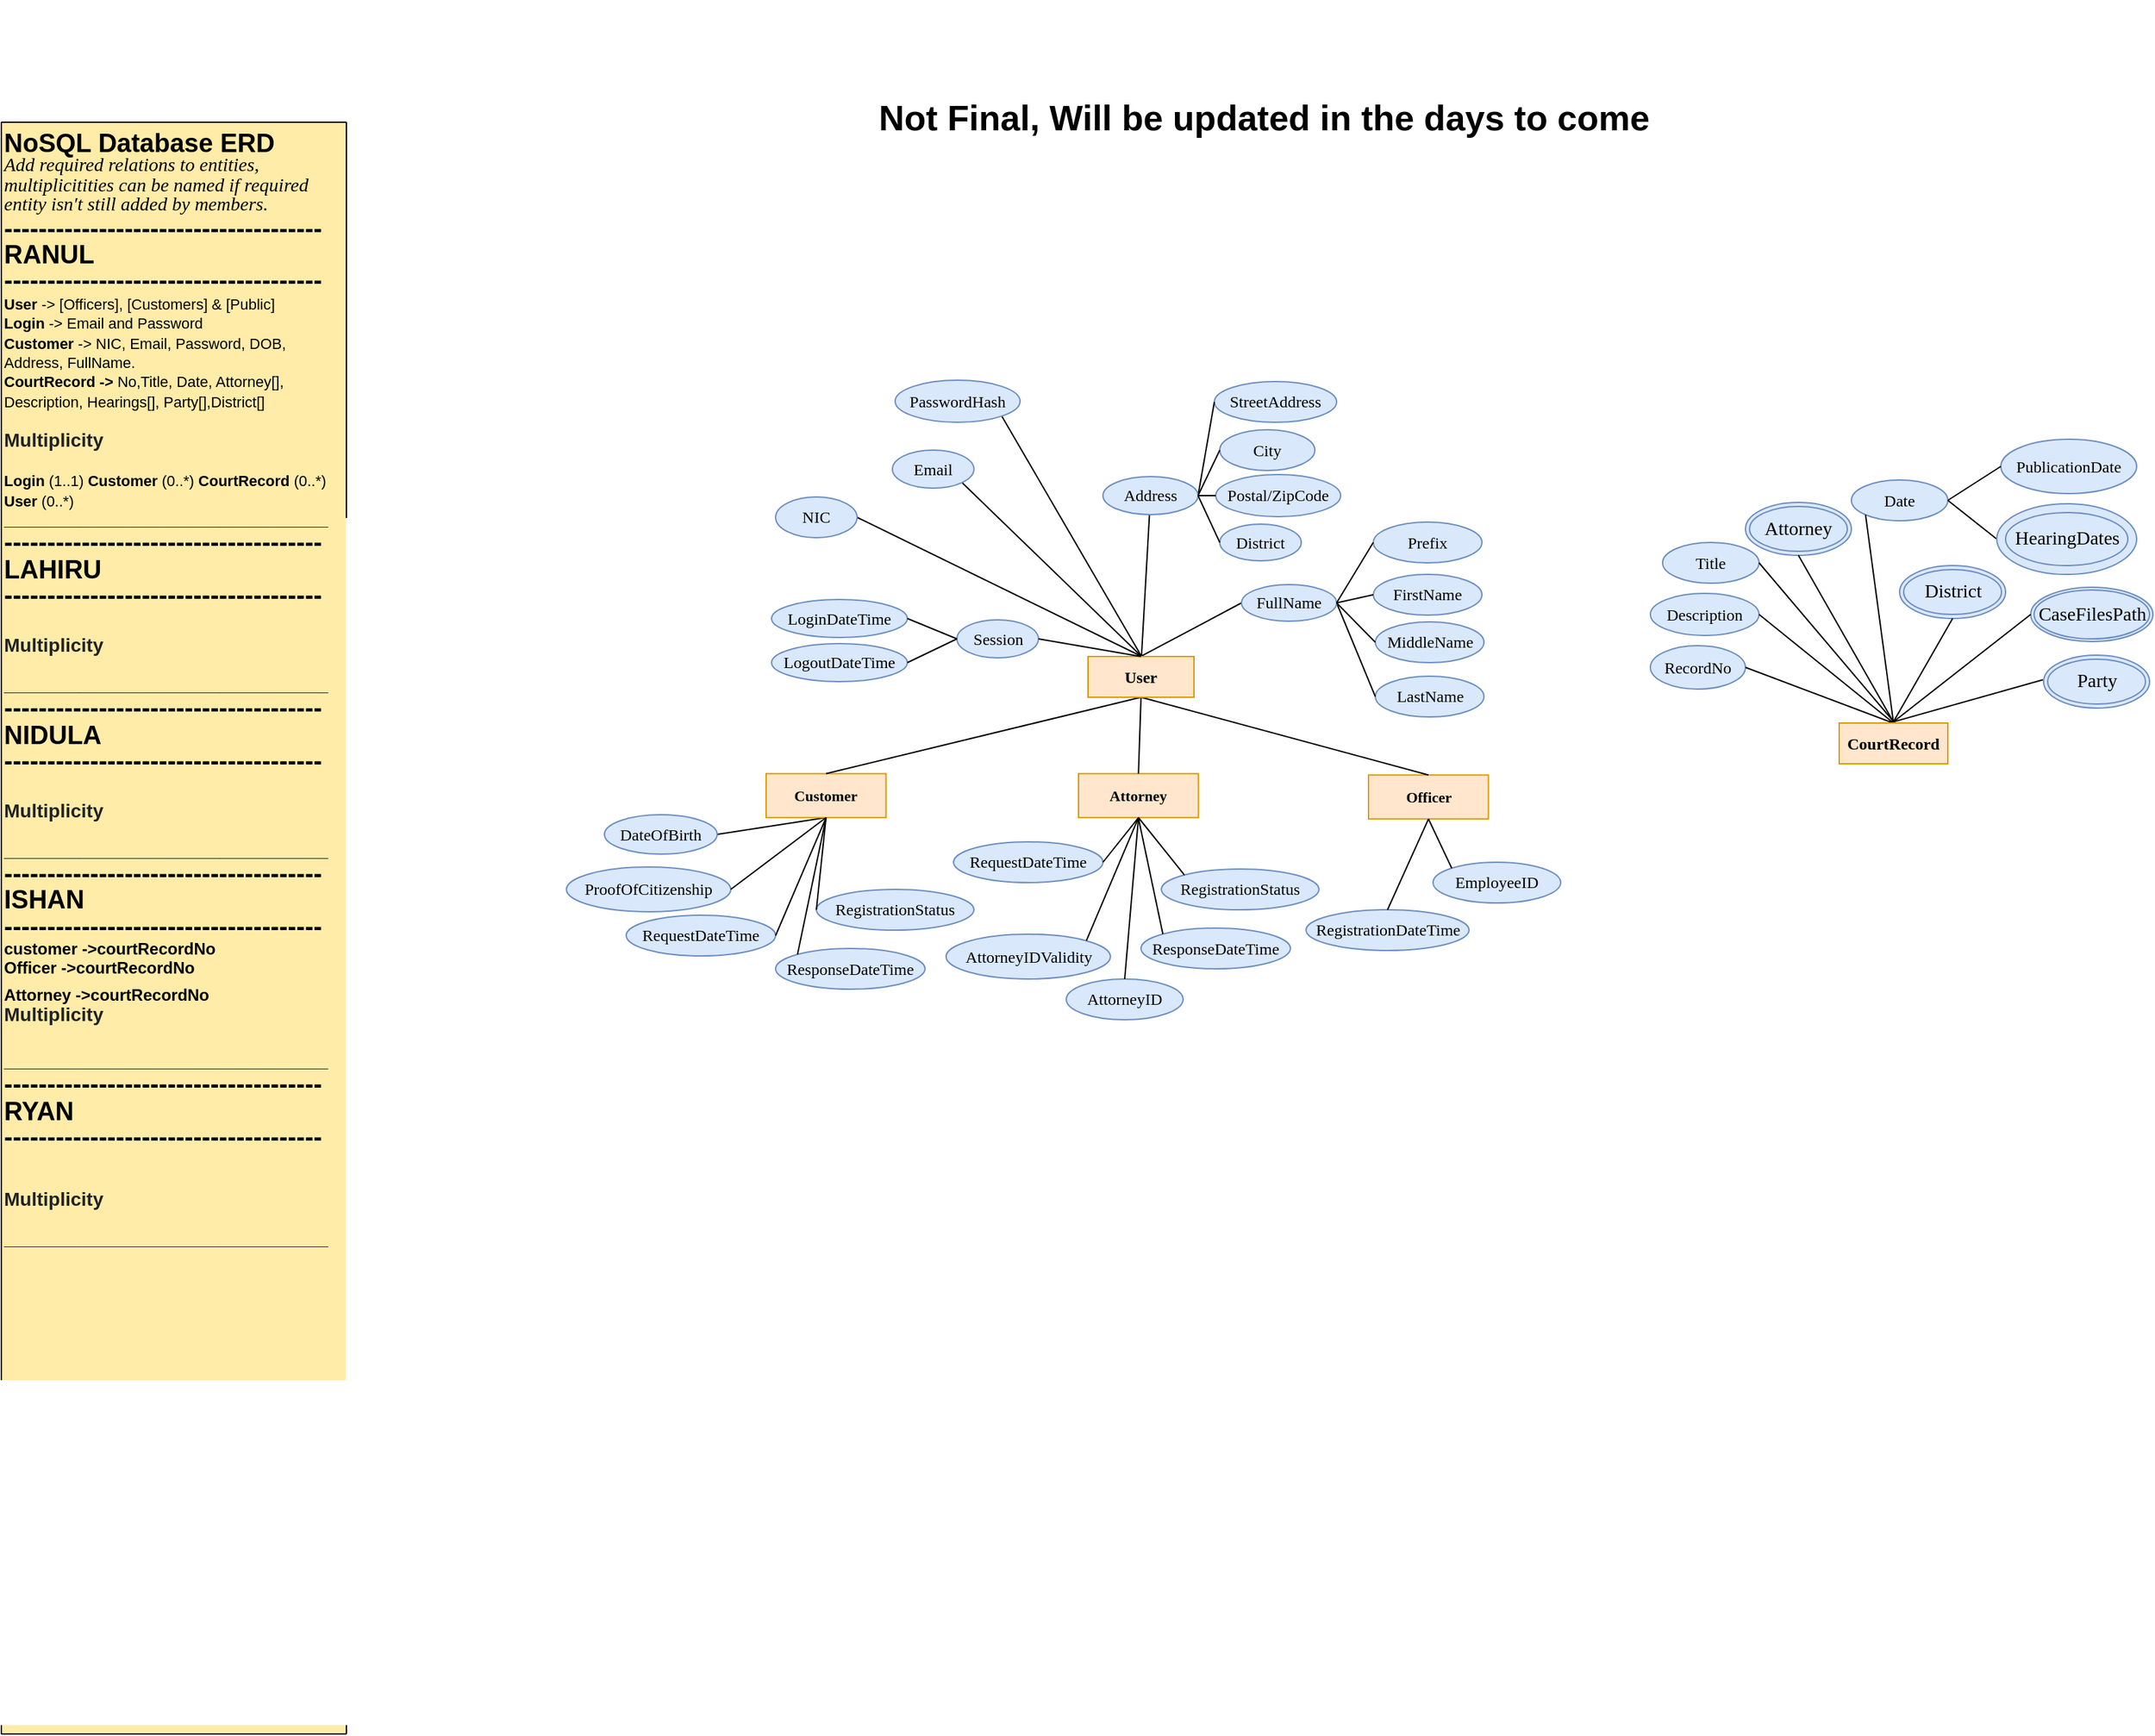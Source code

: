 <mxfile version="12.2.2" type="device" pages="4"><diagram id="HJHEg8oLquDcqsiDuuEz" name="EERD"><mxGraphModel dx="2488" dy="2012" grid="1" gridSize="10" guides="1" tooltips="1" connect="1" arrows="1" fold="1" page="1" pageScale="1" pageWidth="827" pageHeight="1169" math="0" shadow="0"><root><mxCell id="0"/><mxCell id="1" parent="0"/><mxCell id="DpTTMHJqjYuLBx5g3oiC-1" style="vsdxID=1;fillColor=none;gradientColor=none;strokeColor=none;strokeWidth=0;spacingTop=-3;spacingBottom=-3;spacingLeft=-3;spacingRight=-3;labelBackgroundColor=none;rounded=0;html=1;whiteSpace=wrap;fontFamily=Times New Roman;" parent="1" vertex="1"><mxGeometry x="290.5" y="-90" width="152" height="38" as="geometry"/></mxCell><mxCell id="DpTTMHJqjYuLBx5g3oiC-2" style="vsdxID=2;fillColor=#ffffff;gradientColor=none;shape=stencil(nZBLDoAgDAVP0z3SIyjeg0SURgWD+Lu9EGL8xBW7N828Ji1gOWs5KeBs9s72aqPGa8AKOCejlSMfEqAALFvrVOfsYprEk4xmTKNd44Y99VhscHY8qU7iQOYhFixbvfhXzlZfYgj3hQG+54dReh2KEw==);strokeColor=#000000;strokeWidth=0;spacingTop=-3;spacingBottom=-3;spacingLeft=-3;spacingRight=-3;labelBackgroundColor=none;rounded=0;html=1;whiteSpace=wrap;fontFamily=Times New Roman;" parent="DpTTMHJqjYuLBx5g3oiC-1" vertex="1"><mxGeometry width="152" height="38" as="geometry"/></mxCell><mxCell id="DpTTMHJqjYuLBx5g3oiC-6" style="vsdxID=5;fillColor=#ffe6cc;strokeColor=#d79b00;spacingTop=-3;spacingBottom=-3;spacingLeft=-3;spacingRight=-3;labelBackgroundColor=none;rounded=0;html=1;whiteSpace=wrap;fontFamily=Times New Roman;" parent="1" vertex="1"><mxGeometry x="752.5" y="481" width="88" height="32" as="geometry"/></mxCell><mxCell id="DpTTMHJqjYuLBx5g3oiC-7" style="vsdxID=6;fillColor=#ffe6cc;shape=stencil(pZFNDsIgEIVPw7YZmJgeoNYLeAIiKBMRGoq/p5cyLtDEVXcz730vTB4Ch9npyQoFc07xbO9kshO4FUpRcDZRLpPAUeBwjMmeUrwGw/ukC6mgKtZwRi60Ap0Oe3pZ1qBD2W/Y4OQl3pYXHx+frWe77Rj0FBpQAnQgV9BV6v9HYAX9dUkZajvcG3nP5bb+b5tF4p/A8Q0=);strokeColor=#d79b00;spacingTop=-3;spacingBottom=-3;spacingLeft=-3;spacingRight=-3;labelBackgroundColor=none;rounded=1;html=1;whiteSpace=wrap;fontFamily=Times New Roman;" parent="DpTTMHJqjYuLBx5g3oiC-6" vertex="1"><mxGeometry width="88" height="32" as="geometry"/></mxCell><mxCell id="DpTTMHJqjYuLBx5g3oiC-8" value="&lt;p style=&quot;margin-left: 0 ; margin-right: 0 ; margin-top: 0px ; margin-bottom: 0px ; text-indent: 0 ; direction: ltr&quot;&gt;&lt;font style=&quot;font-size: 11px ; color: rgb(0 , 0 , 0) ; direction: ltr ; letter-spacing: 0px ; line-height: 100% ; opacity: 1&quot;&gt;Officer&lt;/font&gt;&lt;/p&gt;" style="text;vsdxID=5;fillColor=#ffe6cc;strokeColor=#d79b00;spacingTop=-3;spacingBottom=-3;spacingLeft=-3;spacingRight=-3;labelBackgroundColor=none;rounded=0;html=1;whiteSpace=wrap;verticalAlign=middle;align=center;;html=1;fontFamily=Times New Roman;fontStyle=1" parent="DpTTMHJqjYuLBx5g3oiC-6" vertex="1"><mxGeometry y="-0.24" width="88.27" height="32.39" as="geometry"/></mxCell><mxCell id="DpTTMHJqjYuLBx5g3oiC-9" style="vsdxID=7;fillColor=#ffe6cc;strokeColor=#d79b00;spacingTop=-3;spacingBottom=-3;spacingLeft=-3;spacingRight=-3;labelBackgroundColor=none;rounded=0;html=1;whiteSpace=wrap;fontFamily=Times New Roman;" parent="1" vertex="1"><mxGeometry x="539" y="480" width="88" height="32" as="geometry"/></mxCell><mxCell id="DpTTMHJqjYuLBx5g3oiC-10" style="vsdxID=8;fillColor=#ffe6cc;shape=stencil(pZFNDsIgEIVPw7YZmJgeoNYLeAIiKBMRGoq/p5cyLtDEVXcz730vTB4Ch9npyQoFc07xbO9kshO4FUpRcDZRLpPAUeBwjMmeUrwGw/ukC6mgKtZwRi60Ap0Oe3pZ1qBD2W/Y4OQl3pYXHx+frWe77Rj0FBpQAnQgV9BV6v9HYAX9dUkZajvcG3nP5bb+b5tF4p/A8Q0=);strokeColor=#d79b00;spacingTop=-3;spacingBottom=-3;spacingLeft=-3;spacingRight=-3;labelBackgroundColor=none;rounded=1;html=1;whiteSpace=wrap;fontFamily=Times New Roman;" parent="DpTTMHJqjYuLBx5g3oiC-9" vertex="1"><mxGeometry width="88" height="32" as="geometry"/></mxCell><mxCell id="DpTTMHJqjYuLBx5g3oiC-11" value="&lt;p style=&quot;margin-left: 0 ; margin-right: 0 ; margin-top: 0px ; margin-bottom: 0px ; text-indent: 0 ; direction: ltr&quot;&gt;&lt;span style=&quot;font-size: 11px&quot;&gt;Attorney&lt;/span&gt;&lt;/p&gt;" style="text;vsdxID=7;fillColor=#ffe6cc;strokeColor=#d79b00;spacingTop=-3;spacingBottom=-3;spacingLeft=-3;spacingRight=-3;labelBackgroundColor=none;rounded=0;html=1;whiteSpace=wrap;verticalAlign=middle;align=center;;html=1;fontFamily=Times New Roman;fontStyle=1" parent="DpTTMHJqjYuLBx5g3oiC-9" vertex="1"><mxGeometry y="-0.24" width="88.27" height="32.39" as="geometry"/></mxCell><mxCell id="DpTTMHJqjYuLBx5g3oiC-21" style="vsdxID=20;fillColor=none;gradientColor=none;strokeColor=none;spacingTop=-3;spacingBottom=-3;spacingLeft=-3;spacingRight=-3;labelBackgroundColor=none;rounded=0;html=1;whiteSpace=wrap;" parent="1" vertex="1"><mxGeometry x="-254" width="254" height="1187" as="geometry"/></mxCell><mxCell id="DpTTMHJqjYuLBx5g3oiC-22" style="vsdxID=21;fillColor=#ffeca9;gradientColor=none;shape=stencil(nZBLDsIwDERP4y1KYiEOUMoFOEFEDbEISZWG8jk9aQ1SQKy688y8kaUBbAZnewKjhpzimW7cZQe4BWM4OEqcywXYAjbHmOiU4jV0ontbSKNmhzrp6Ik2yqbDnp8knlqh3qwlkOYljtPH+zuX6FGrnYCeQwVqtRj96L/wYvQLLMe8iGzF3sugdf67YLFkfWxf);strokeColor=#000000;spacingTop=-3;spacingBottom=-3;spacingLeft=-3;spacingRight=-3;labelBackgroundColor=none;rounded=1;html=1;whiteSpace=wrap;" parent="DpTTMHJqjYuLBx5g3oiC-21" vertex="1"><mxGeometry width="254" height="1187" as="geometry"/></mxCell><mxCell id="DpTTMHJqjYuLBx5g3oiC-23" value="&lt;p style=&quot;align:left;margin-left:0;margin-right:0;margin-top:0px;margin-bottom:0px;text-indent:0;valign:top;direction:ltr;&quot;&gt;&lt;font style=&quot;font-size:19px;font-family:Arial;color:#000000;direction:ltr;letter-spacing:0px;line-height:100%;opacity:1&quot;&gt;&lt;b&gt;NoSQL Database ERD&lt;br/&gt;&lt;/b&gt;&lt;/font&gt;&lt;font style=&quot;font-size:14px;font-family:Calibri;color:#000000;direction:ltr;letter-spacing:0px;line-height:100%;opacity:1&quot;&gt;&lt;i&gt;Add required relations to entities, multiplicitities can be named if required entity isn&amp;prime;t still added by members.&lt;/i&gt;&lt;/font&gt;&lt;font style=&quot;font-size:14px;font-family:Calibri;color:#000000;direction:ltr;letter-spacing:0px;line-height:100%;opacity:1&quot;&gt;&lt;b&gt;&lt;br/&gt;&lt;/b&gt;&lt;/font&gt;&lt;/p&gt;&lt;p style=&quot;align:left;margin-left:0;margin-right:0;margin-top:0px;margin-bottom:0px;text-indent:0;valign:top;direction:ltr;&quot;&gt;&lt;font style=&quot;font-size:19px;font-family:Arial;color:#000000;direction:ltr;letter-spacing:0px;line-height:100%;opacity:1&quot;&gt;&lt;b&gt;-------------------------------------&lt;br/&gt;&#9;&#9;&#9;&#9;RANUL&lt;br/&gt;-------------------------------------&lt;br/&gt;&lt;/b&gt;&lt;/font&gt;&lt;font style=&quot;font-size:11px;font-family:Arial;color:#000000;direction:ltr;letter-spacing:0px;line-height:100%;opacity:1&quot;&gt;&lt;b&gt;User&lt;/b&gt;&lt;/font&gt;&lt;font style=&quot;font-size:11px;font-family:Arial;color:#000000;direction:ltr;letter-spacing:0px;line-height:100%;opacity:1&quot;&gt; -&amp;gt; [Officers], [Customers] &amp;amp; [Public]&lt;br/&gt;&lt;/font&gt;&lt;font style=&quot;font-size:11px;font-family:Arial;color:#000000;direction:ltr;letter-spacing:0px;line-height:100%;opacity:1&quot;&gt;&lt;b&gt;Login&lt;/b&gt;&lt;/font&gt;&lt;font style=&quot;font-size:11px;font-family:Arial;color:#000000;direction:ltr;letter-spacing:0px;line-height:100%;opacity:1&quot;&gt; -&amp;gt; Email and Password&lt;br/&gt;&lt;/font&gt;&lt;font style=&quot;font-size:11px;font-family:Arial;color:#000000;direction:ltr;letter-spacing:0px;line-height:100%;opacity:1&quot;&gt;&lt;b&gt;Customer&lt;/b&gt;&lt;/font&gt;&lt;font style=&quot;font-size:11px;font-family:Arial;color:#000000;direction:ltr;letter-spacing:0px;line-height:100%;opacity:1&quot;&gt; -&amp;gt;  NIC, Email, Password, DOB, Address, FullName.&lt;br/&gt;&lt;/font&gt;&lt;font style=&quot;font-size:11px;font-family:Arial;color:#000000;direction:ltr;letter-spacing:0px;line-height:100%;opacity:1&quot;&gt;&lt;b&gt;CourtRecord -&amp;gt; &lt;/b&gt;&lt;/font&gt;&lt;font style=&quot;font-size:11px;font-family:Arial;color:#000000;direction:ltr;letter-spacing:0px;line-height:100%;opacity:1&quot;&gt;No,Title, Date, Attorney[], Description, Hearings[], Party[],District[]&lt;br/&gt;&lt;br/&gt;&lt;/font&gt;&lt;font style=&quot;font-size:14px;font-family:Arial;color:#222222;direction:ltr;letter-spacing:0px;line-height:100%;opacity:1&quot;&gt;&lt;b&gt;Multiplicity&lt;/b&gt;&lt;/font&gt;&lt;font style=&quot;font-size:11px;font-family:Arial;color:#000000;direction:ltr;letter-spacing:0px;line-height:100%;opacity:1&quot;&gt;&lt;br/&gt;&lt;br/&gt;&lt;/font&gt;&lt;font style=&quot;font-size:11px;font-family:Arial;color:#000000;direction:ltr;letter-spacing:0px;line-height:100%;opacity:1&quot;&gt;&lt;b&gt;Login&lt;/b&gt;&lt;/font&gt;&lt;font style=&quot;font-size:11px;font-family:Arial;color:#000000;direction:ltr;letter-spacing:0px;line-height:100%;opacity:1&quot;&gt; (1..1) &lt;/font&gt;&lt;font style=&quot;font-size:11px;font-family:Arial;color:#000000;direction:ltr;letter-spacing:0px;line-height:100%;opacity:1&quot;&gt;&lt;b&gt;Customer&lt;/b&gt;&lt;/font&gt;&lt;font style=&quot;font-size:11px;font-family:Arial;color:#000000;direction:ltr;letter-spacing:0px;line-height:100%;opacity:1&quot;&gt; (0..*) &lt;/font&gt;&lt;font style=&quot;font-size:11px;font-family:Arial;color:#000000;direction:ltr;letter-spacing:0px;line-height:100%;opacity:1&quot;&gt;&lt;b&gt;CourtRecord&lt;/b&gt;&lt;/font&gt;&lt;font style=&quot;font-size:11px;font-family:Arial;color:#000000;direction:ltr;letter-spacing:0px;line-height:100%;opacity:1&quot;&gt; (0..*)&lt;br/&gt;&lt;/font&gt;&lt;font style=&quot;font-size:11px;font-family:Arial;color:#000000;direction:ltr;letter-spacing:0px;line-height:100%;opacity:1&quot;&gt;&lt;b&gt;User&lt;/b&gt;&lt;/font&gt;&lt;font style=&quot;font-size:11px;font-family:Arial;color:#000000;direction:ltr;letter-spacing:0px;line-height:100%;opacity:1&quot;&gt; (0..*)&lt;/font&gt;&lt;font style=&quot;font-size:11px;font-family:Arial;color:#000000;direction:ltr;letter-spacing:0px;line-height:100%;opacity:1&quot;&gt;&lt;b&gt;&lt;br/&gt;_______________________________________&lt;br/&gt;&lt;/b&gt;&lt;/font&gt;&lt;font style=&quot;font-size:19px;font-family:Arial;color:#000000;direction:ltr;letter-spacing:0px;line-height:100%;opacity:1&quot;&gt;&lt;b&gt;-------------------------------------&lt;br/&gt;&#9;&#9;&#9;&#9;LAHIRU&lt;br/&gt;-------------------------------------&lt;br/&gt;&lt;br/&gt;&lt;/b&gt;&lt;/font&gt;&lt;font style=&quot;font-size:14px;font-family:Arial;color:#222222;direction:ltr;letter-spacing:0px;line-height:100%;opacity:1&quot;&gt;&lt;b&gt;Multiplicity&lt;/b&gt;&lt;/font&gt;&lt;font style=&quot;font-size:11px;font-family:Arial;color:#000000;direction:ltr;letter-spacing:0px;line-height:100%;opacity:1&quot;&gt;&lt;br/&gt;&lt;/font&gt;&lt;font style=&quot;font-size:11px;font-family:Arial;color:#000000;direction:ltr;letter-spacing:0px;line-height:100%;opacity:1&quot;&gt;&lt;b&gt;&lt;br/&gt;_______________________________________&lt;br/&gt;&lt;/b&gt;&lt;/font&gt;&lt;font style=&quot;font-size:19px;font-family:Arial;color:#000000;direction:ltr;letter-spacing:0px;line-height:100%;opacity:1&quot;&gt;&lt;b&gt;-------------------------------------&lt;br/&gt;&#9;&#9;&#9;&#9;NIDULA&lt;br/&gt;-------------------------------------&lt;br/&gt;&lt;br/&gt;&lt;/b&gt;&lt;/font&gt;&lt;font style=&quot;font-size:14px;font-family:Arial;color:#222222;direction:ltr;letter-spacing:0px;line-height:100%;opacity:1&quot;&gt;&lt;b&gt;Multiplicity&lt;/b&gt;&lt;/font&gt;&lt;font style=&quot;font-size:11px;font-family:Arial;color:#000000;direction:ltr;letter-spacing:0px;line-height:100%;opacity:1&quot;&gt;&lt;br/&gt;&lt;/font&gt;&lt;font style=&quot;font-size:11px;font-family:Arial;color:#000000;direction:ltr;letter-spacing:0px;line-height:100%;opacity:1&quot;&gt;&lt;b&gt;&lt;br/&gt;_______________________________________&lt;br/&gt;&lt;/b&gt;&lt;/font&gt;&lt;font style=&quot;font-size:19px;font-family:Arial;color:#000000;direction:ltr;letter-spacing:0px;line-height:100%;opacity:1&quot;&gt;&lt;b&gt;-------------------------------------&lt;br/&gt;&#9;&#9;&#9;&#9;ISHAN&lt;br/&gt;-------------------------------------&lt;br/&gt;&lt;/b&gt;&lt;/font&gt;&lt;font style=&quot;font-size:12px;font-family:Arial;color:#000000;direction:ltr;letter-spacing:0px;line-height:100%;opacity:1&quot;&gt;&lt;b&gt;customer -&amp;gt;courtRecordNo&lt;br/&gt;&lt;/b&gt;&lt;/font&gt;&lt;/p&gt;&lt;p style=&quot;align:left;margin-left:0;margin-right:0;margin-top:0px;margin-bottom:0px;text-indent:0;valign:top;direction:ltr;&quot;&gt;&lt;font style=&quot;font-size:12px;font-family:Arial;color:#000000;direction:ltr;letter-spacing:0px;line-height:100%;opacity:1&quot;&gt;&lt;b&gt;Officer -&amp;gt;courtRecordNo&lt;br/&gt;&lt;/b&gt;&lt;/font&gt;&lt;/p&gt;&lt;p style=&quot;align:left;margin-left:0;margin-right:0;margin-top:0px;margin-bottom:0px;text-indent:0;valign:top;direction:ltr;&quot;&gt;&lt;font style=&quot;font-size:12px;font-family:Arial;color:#000000;direction:ltr;letter-spacing:0px;line-height:100%;opacity:1&quot;&gt;&lt;b&gt;Attorney -&amp;gt;courtRecordNo&lt;/b&gt;&lt;/font&gt;&lt;font style=&quot;font-size:19px;font-family:Arial;color:#000000;direction:ltr;letter-spacing:0px;line-height:100%;opacity:1&quot;&gt;&lt;b&gt;&lt;br/&gt;&lt;/b&gt;&lt;/font&gt;&lt;font style=&quot;font-size:14px;font-family:Arial;color:#222222;direction:ltr;letter-spacing:0px;line-height:100%;opacity:1&quot;&gt;&lt;b&gt;Multiplicity&lt;/b&gt;&lt;/font&gt;&lt;font style=&quot;font-size:11px;font-family:Arial;color:#000000;direction:ltr;letter-spacing:0px;line-height:100%;opacity:1&quot;&gt;&lt;br/&gt;&lt;/font&gt;&lt;font style=&quot;font-size:11px;font-family:Arial;color:#000000;direction:ltr;letter-spacing:0px;line-height:100%;opacity:1&quot;&gt;&lt;b&gt;&lt;br/&gt;_______________________________________&lt;/b&gt;&lt;/font&gt;&lt;font style=&quot;font-size:19px;font-family:Arial;color:#000000;direction:ltr;letter-spacing:0px;line-height:100%;opacity:1&quot;&gt;&lt;br/&gt;&lt;/font&gt;&lt;font style=&quot;font-size:19px;font-family:Arial;color:#000000;direction:ltr;letter-spacing:0px;line-height:100%;opacity:1&quot;&gt;&lt;b&gt;-------------------------------------&lt;br/&gt;&#9;&#9;&#9;&#9;RYAN&lt;br/&gt;-------------------------------------&lt;br/&gt;&lt;/b&gt;&lt;/font&gt;&lt;font style=&quot;font-size:11px;font-family:Arial;color:#000000;direction:ltr;letter-spacing:0px;line-height:100%;opacity:1&quot;&gt;&lt;b&gt;&lt;br/&gt;&lt;br/&gt;&lt;/b&gt;&lt;/font&gt;&lt;font style=&quot;font-size:14px;font-family:Arial;color:#222222;direction:ltr;letter-spacing:0px;line-height:100%;opacity:1&quot;&gt;&lt;b&gt;Multiplicity&lt;/b&gt;&lt;/font&gt;&lt;font style=&quot;font-size:11px;font-family:Arial;color:#000000;direction:ltr;letter-spacing:0px;line-height:100%;opacity:1&quot;&gt;&lt;br/&gt;&lt;br/&gt;&lt;/font&gt;&lt;font style=&quot;font-size:11px;font-family:Arial;color:#000000;direction:ltr;letter-spacing:0px;line-height:100%;opacity:1&quot;&gt;&lt;b&gt;_______________________________________&lt;/b&gt;&lt;/font&gt;&lt;/p&gt;" style="text;vsdxID=20;fillColor=none;gradientColor=none;strokeColor=none;spacingTop=-3;spacingBottom=-3;spacingLeft=-3;spacingRight=-3;labelBackgroundColor=none;rounded=0;html=1;whiteSpace=wrap;verticalAlign=top;align=left;;html=1;" parent="DpTTMHJqjYuLBx5g3oiC-21" vertex="1"><mxGeometry x="3.17" y="2.47" width="247.65" height="1181.74" as="geometry"/></mxCell><mxCell id="DpTTMHJqjYuLBx5g3oiC-93" style="vsdxID=37;edgeStyle=none;startArrow=none;endArrow=none;startSize=5;endSize=5;strokeColor=#000000;spacingTop=-3;spacingBottom=-3;spacingLeft=-3;spacingRight=-3;verticalAlign=middle;html=1;labelBackgroundColor=none;rounded=0;entryX=0.5;entryY=0;entryDx=0;entryDy=0;fontFamily=Times New Roman;" parent="1" source="NX7lk8FzmFfuUPCSOJKi-5" edge="1"><mxGeometry relative="1" as="geometry"><mxPoint x="-52" y="13" as="offset"/><Array as="points"/><mxPoint x="656.956" y="313.681" as="sourcePoint"/><mxPoint x="585.358" y="393.38" as="targetPoint"/></mxGeometry></mxCell><mxCell id="DpTTMHJqjYuLBx5g3oiC-94" style="vsdxID=36;edgeStyle=none;startArrow=none;endArrow=none;startSize=5;endSize=5;strokeColor=#000000;spacingTop=-3;spacingBottom=-3;spacingLeft=-3;spacingRight=-3;verticalAlign=middle;html=1;labelBackgroundColor=none;rounded=0;exitX=0;exitY=0.5;exitDx=0;exitDy=0;entryX=0.492;entryY=0.004;entryDx=0;entryDy=0;entryPerimeter=0;fontFamily=Times New Roman;" parent="1" source="NX7lk8FzmFfuUPCSOJKi-16" edge="1"><mxGeometry relative="1" as="geometry"><mxPoint x="-91" y="1" as="offset"/><Array as="points"/><mxPoint x="677" y="360.461" as="sourcePoint"/><mxPoint x="584.792" y="393.494" as="targetPoint"/></mxGeometry></mxCell><mxCell id="DpTTMHJqjYuLBx5g3oiC-95" style="vsdxID=31;edgeStyle=none;startArrow=none;endArrow=none;startSize=5;endSize=5;strokeColor=#000000;spacingTop=-3;spacingBottom=-3;spacingLeft=-3;spacingRight=-3;verticalAlign=middle;html=1;labelBackgroundColor=none;rounded=0;exitX=1;exitY=0.5;exitDx=0;exitDy=0;entryX=0.5;entryY=0;entryDx=0;entryDy=0;fontFamily=Times New Roman;" parent="1" source="4tBdYEmLNACcBBBZutcc-5" edge="1"><mxGeometry relative="1" as="geometry"><mxPoint x="-17" y="14" as="offset"/><Array as="points"/><mxPoint x="449.944" y="320.343" as="sourcePoint"/><mxPoint x="585.358" y="393.38" as="targetPoint"/></mxGeometry></mxCell><mxCell id="DpTTMHJqjYuLBx5g3oiC-96" style="vsdxID=30;edgeStyle=none;startArrow=none;endArrow=none;startSize=5;endSize=5;strokeColor=#000000;spacingTop=-3;spacingBottom=-3;spacingLeft=-3;spacingRight=-3;verticalAlign=middle;html=1;labelBackgroundColor=none;rounded=0;entryX=0.5;entryY=0;entryDx=0;entryDy=0;exitX=1;exitY=1;exitDx=0;exitDy=0;fontFamily=Times New Roman;" parent="1" source="4tBdYEmLNACcBBBZutcc-6" edge="1"><mxGeometry relative="1" as="geometry"><mxPoint x="-32" y="7" as="offset"/><Array as="points"/><mxPoint x="440.48" y="298.676" as="sourcePoint"/><mxPoint x="585.358" y="393.38" as="targetPoint"/></mxGeometry></mxCell><mxCell id="DpTTMHJqjYuLBx5g3oiC-97" style="vsdxID=25;edgeStyle=none;startArrow=none;endArrow=none;startSize=5;endSize=5;strokeColor=#000000;spacingTop=-3;spacingBottom=-3;spacingLeft=-3;spacingRight=-3;verticalAlign=middle;html=1;labelBackgroundColor=none;rounded=0;exitX=1;exitY=1;exitDx=0;exitDy=0;entryX=0.5;entryY=0;entryDx=0;entryDy=0;fontFamily=Times New Roman;" parent="1" source="4tBdYEmLNACcBBBZutcc-10" edge="1"><mxGeometry relative="1" as="geometry"><mxPoint x="2" as="offset"/><Array as="points"/><mxPoint x="516.308" y="283.5" as="sourcePoint"/><mxPoint x="585.358" y="393.38" as="targetPoint"/></mxGeometry></mxCell><mxCell id="DpTTMHJqjYuLBx5g3oiC-98" style="vsdxID=24;edgeStyle=none;startArrow=none;endArrow=none;startSize=5;endSize=5;strokeColor=#000000;spacingTop=-3;spacingBottom=-3;spacingLeft=-3;spacingRight=-3;verticalAlign=middle;html=1;labelBackgroundColor=none;rounded=0;exitX=1;exitY=0.5;exitDx=0;exitDy=0;entryX=0.5;entryY=1;entryDx=0;entryDy=0;fontFamily=Times New Roman;" parent="1" source="4tBdYEmLNACcBBBZutcc-9" target="NuYS02qho3Ymvl5zaliw-3" edge="1"><mxGeometry relative="1" as="geometry"><mxPoint x="-3" as="offset"/><Array as="points"/><mxPoint x="540.688" y="253.676" as="sourcePoint"/><mxPoint x="585.358" y="393.38" as="targetPoint"/></mxGeometry></mxCell><mxCell id="NX7lk8FzmFfuUPCSOJKi-3" value="StreetAddress" style="ellipse;whiteSpace=wrap;html=1;fontFamily=Times New Roman;fillColor=#dae8fc;strokeColor=#6c8ebf;" parent="1" vertex="1"><mxGeometry x="639" y="191" width="90" height="30" as="geometry"/></mxCell><mxCell id="NX7lk8FzmFfuUPCSOJKi-4" value="" style="endArrow=none;html=1;entryX=0;entryY=0.5;entryDx=0;entryDy=0;exitX=1;exitY=0.5;exitDx=0;exitDy=0;fontFamily=Times New Roman;fillColor=#dae8fc;strokeColor=#000000;" parent="1" source="NX7lk8FzmFfuUPCSOJKi-5" target="NX7lk8FzmFfuUPCSOJKi-3" edge="1"><mxGeometry width="50" height="50" relative="1" as="geometry"><mxPoint x="675.912" y="307.337" as="sourcePoint"/><mxPoint x="788" y="322" as="targetPoint"/></mxGeometry></mxCell><mxCell id="NX7lk8FzmFfuUPCSOJKi-5" value="Address" style="ellipse;whiteSpace=wrap;html=1;fontFamily=Times New Roman;fillColor=#dae8fc;strokeColor=#6c8ebf;" parent="1" vertex="1"><mxGeometry x="557" y="261" width="70" height="28" as="geometry"/></mxCell><mxCell id="NX7lk8FzmFfuUPCSOJKi-6" value="City" style="ellipse;whiteSpace=wrap;html=1;fontFamily=Times New Roman;fillColor=#dae8fc;strokeColor=#6c8ebf;" parent="1" vertex="1"><mxGeometry x="643" y="226.5" width="70" height="30" as="geometry"/></mxCell><mxCell id="NX7lk8FzmFfuUPCSOJKi-7" value="Postal/ZipCode" style="ellipse;whiteSpace=wrap;html=1;fontFamily=Times New Roman;fillColor=#dae8fc;strokeColor=#6c8ebf;" parent="1" vertex="1"><mxGeometry x="640" y="259.5" width="92" height="31" as="geometry"/></mxCell><mxCell id="NX7lk8FzmFfuUPCSOJKi-8" value="" style="endArrow=none;html=1;entryX=1;entryY=0.5;entryDx=0;entryDy=0;exitX=0;exitY=0.5;exitDx=0;exitDy=0;fontFamily=Times New Roman;fillColor=#dae8fc;strokeColor=#000000;" parent="1" source="NX7lk8FzmFfuUPCSOJKi-6" target="NX7lk8FzmFfuUPCSOJKi-5" edge="1"><mxGeometry width="50" height="50" relative="1" as="geometry"><mxPoint x="658" y="382" as="sourcePoint"/><mxPoint x="708" y="332" as="targetPoint"/></mxGeometry></mxCell><mxCell id="NX7lk8FzmFfuUPCSOJKi-9" value="" style="endArrow=none;html=1;entryX=1;entryY=0.5;entryDx=0;entryDy=0;exitX=0;exitY=0.5;exitDx=0;exitDy=0;fontFamily=Times New Roman;fillColor=#dae8fc;strokeColor=#000000;" parent="1" source="NX7lk8FzmFfuUPCSOJKi-7" target="NX7lk8FzmFfuUPCSOJKi-5" edge="1"><mxGeometry width="50" height="50" relative="1" as="geometry"><mxPoint x="648" y="392" as="sourcePoint"/><mxPoint x="698" y="342" as="targetPoint"/></mxGeometry></mxCell><mxCell id="NX7lk8FzmFfuUPCSOJKi-10" value="FirstName" style="ellipse;whiteSpace=wrap;html=1;fontFamily=Times New Roman;fillColor=#dae8fc;strokeColor=#6c8ebf;" parent="1" vertex="1"><mxGeometry x="756" y="333" width="80" height="30" as="geometry"/></mxCell><mxCell id="NX7lk8FzmFfuUPCSOJKi-11" value="MiddleName" style="ellipse;whiteSpace=wrap;html=1;fontFamily=Times New Roman;fillColor=#dae8fc;strokeColor=#6c8ebf;" parent="1" vertex="1"><mxGeometry x="757.5" y="368" width="80" height="30" as="geometry"/></mxCell><mxCell id="NX7lk8FzmFfuUPCSOJKi-14" value="LastName" style="ellipse;whiteSpace=wrap;html=1;fontFamily=Times New Roman;fillColor=#dae8fc;strokeColor=#6c8ebf;" parent="1" vertex="1"><mxGeometry x="757.5" y="408" width="80" height="30" as="geometry"/></mxCell><mxCell id="NX7lk8FzmFfuUPCSOJKi-15" value="" style="endArrow=none;html=1;entryX=1;entryY=0.5;entryDx=0;entryDy=0;exitX=0;exitY=0.5;exitDx=0;exitDy=0;fontFamily=Times New Roman;fillColor=#dae8fc;strokeColor=#000000;" parent="1" source="NX7lk8FzmFfuUPCSOJKi-14" target="NX7lk8FzmFfuUPCSOJKi-16" edge="1"><mxGeometry width="50" height="50" relative="1" as="geometry"><mxPoint x="728.5" y="435.5" as="sourcePoint"/><mxPoint x="742.908" y="365.514" as="targetPoint"/></mxGeometry></mxCell><mxCell id="NX7lk8FzmFfuUPCSOJKi-16" value="FullName" style="ellipse;whiteSpace=wrap;html=1;fontFamily=Times New Roman;fillColor=#dae8fc;strokeColor=#6c8ebf;" parent="1" vertex="1"><mxGeometry x="659" y="340.5" width="70" height="27" as="geometry"/></mxCell><mxCell id="NX7lk8FzmFfuUPCSOJKi-17" value="" style="endArrow=none;html=1;entryX=1;entryY=0.5;entryDx=0;entryDy=0;exitX=0;exitY=0.5;exitDx=0;exitDy=0;fontFamily=Times New Roman;fillColor=#dae8fc;strokeColor=#000000;" parent="1" source="NX7lk8FzmFfuUPCSOJKi-11" target="NX7lk8FzmFfuUPCSOJKi-16" edge="1"><mxGeometry width="50" height="50" relative="1" as="geometry"><mxPoint x="698.5" y="445.5" as="sourcePoint"/><mxPoint x="748.5" y="395.5" as="targetPoint"/></mxGeometry></mxCell><mxCell id="NX7lk8FzmFfuUPCSOJKi-18" value="" style="endArrow=none;html=1;entryX=1;entryY=0.5;entryDx=0;entryDy=0;exitX=0;exitY=0.5;exitDx=0;exitDy=0;fontFamily=Times New Roman;fillColor=#dae8fc;strokeColor=#000000;" parent="1" source="NX7lk8FzmFfuUPCSOJKi-10" target="NX7lk8FzmFfuUPCSOJKi-16" edge="1"><mxGeometry width="50" height="50" relative="1" as="geometry"><mxPoint x="708.5" y="445.5" as="sourcePoint"/><mxPoint x="758.5" y="395.5" as="targetPoint"/></mxGeometry></mxCell><mxCell id="NuYS02qho3Ymvl5zaliw-1" style="vsdxID=5;fillColor=#ffe6cc;strokeColor=#d79b00;spacingTop=-3;spacingBottom=-3;spacingLeft=-3;spacingRight=-3;labelBackgroundColor=none;rounded=0;html=1;whiteSpace=wrap;fontFamily=Times New Roman;" parent="1" vertex="1"><mxGeometry x="309" y="480" width="88" height="32" as="geometry"/></mxCell><mxCell id="NuYS02qho3Ymvl5zaliw-2" style="vsdxID=6;fillColor=#ffe6cc;shape=stencil(pZFNDsIgEIVPw7YZmJgeoNYLeAIiKBMRGoq/p5cyLtDEVXcz730vTB4Ch9npyQoFc07xbO9kshO4FUpRcDZRLpPAUeBwjMmeUrwGw/ukC6mgKtZwRi60Ap0Oe3pZ1qBD2W/Y4OQl3pYXHx+frWe77Rj0FBpQAnQgV9BV6v9HYAX9dUkZajvcG3nP5bb+b5tF4p/A8Q0=);strokeColor=#d79b00;spacingTop=-3;spacingBottom=-3;spacingLeft=-3;spacingRight=-3;labelBackgroundColor=none;rounded=1;html=1;whiteSpace=wrap;fontFamily=Times New Roman;" parent="NuYS02qho3Ymvl5zaliw-1" vertex="1"><mxGeometry width="88" height="32" as="geometry"/></mxCell><mxCell id="NuYS02qho3Ymvl5zaliw-3" value="&lt;p style=&quot;margin-left: 0 ; margin-right: 0 ; margin-top: 0px ; margin-bottom: 0px ; text-indent: 0 ; direction: ltr&quot;&gt;&lt;span style=&quot;font-size: 11px&quot;&gt;Customer&lt;/span&gt;&lt;/p&gt;" style="text;vsdxID=5;fillColor=#ffe6cc;strokeColor=#d79b00;spacingTop=-3;spacingBottom=-3;spacingLeft=-3;spacingRight=-3;labelBackgroundColor=none;rounded=0;html=1;whiteSpace=wrap;verticalAlign=middle;align=center;;html=1;fontFamily=Times New Roman;fontStyle=1" parent="NuYS02qho3Ymvl5zaliw-1" vertex="1"><mxGeometry y="-0.24" width="88.27" height="32.39" as="geometry"/></mxCell><mxCell id="NuYS02qho3Ymvl5zaliw-4" value="" style="endArrow=none;html=1;entryX=0.5;entryY=1;entryDx=0;entryDy=0;exitX=0.5;exitY=0;exitDx=0;exitDy=0;fontFamily=Times New Roman;" parent="1" source="DpTTMHJqjYuLBx5g3oiC-11" target="4tBdYEmLNACcBBBZutcc-11" edge="1"><mxGeometry width="50" height="50" relative="1" as="geometry"><mxPoint x="520" y="493.5" as="sourcePoint"/><mxPoint x="585.358" y="421.96" as="targetPoint"/></mxGeometry></mxCell><mxCell id="NuYS02qho3Ymvl5zaliw-5" value="" style="endArrow=none;html=1;exitX=0.5;exitY=0;exitDx=0;exitDy=0;fontFamily=Times New Roman;entryX=0.5;entryY=1;entryDx=0;entryDy=0;" parent="1" source="NuYS02qho3Ymvl5zaliw-3" target="4tBdYEmLNACcBBBZutcc-11" edge="1"><mxGeometry width="50" height="50" relative="1" as="geometry"><mxPoint x="420" y="493.5" as="sourcePoint"/><mxPoint x="513" y="453.5" as="targetPoint"/></mxGeometry></mxCell><mxCell id="NuYS02qho3Ymvl5zaliw-6" value="" style="endArrow=none;html=1;entryX=0.5;entryY=1;entryDx=0;entryDy=0;exitX=0.5;exitY=0;exitDx=0;exitDy=0;fontFamily=Times New Roman;" parent="1" source="DpTTMHJqjYuLBx5g3oiC-8" target="4tBdYEmLNACcBBBZutcc-11" edge="1"><mxGeometry width="50" height="50" relative="1" as="geometry"><mxPoint x="430" y="463.5" as="sourcePoint"/><mxPoint x="585.358" y="421.96" as="targetPoint"/></mxGeometry></mxCell><mxCell id="NuYS02qho3Ymvl5zaliw-7" value="RegistrationStatus" style="ellipse;whiteSpace=wrap;html=1;fontFamily=Times New Roman;fillColor=#dae8fc;strokeColor=#6c8ebf;" parent="1" vertex="1"><mxGeometry x="346" y="565" width="116" height="30" as="geometry"/></mxCell><mxCell id="NuYS02qho3Ymvl5zaliw-8" value="" style="endArrow=none;html=1;entryX=0.5;entryY=1;entryDx=0;entryDy=0;fontFamily=Times New Roman;exitX=0;exitY=0.5;exitDx=0;exitDy=0;" parent="1" source="NuYS02qho3Ymvl5zaliw-7" target="NuYS02qho3Ymvl5zaliw-3" edge="1"><mxGeometry width="50" height="50" relative="1" as="geometry"><mxPoint x="229" y="560" as="sourcePoint"/><mxPoint x="279" y="510" as="targetPoint"/></mxGeometry></mxCell><mxCell id="NuYS02qho3Ymvl5zaliw-14" value="Description" style="ellipse;whiteSpace=wrap;html=1;fontFamily=Times New Roman;fillColor=#dae8fc;strokeColor=#6c8ebf;" parent="1" vertex="1"><mxGeometry x="960" y="347" width="80" height="31" as="geometry"/></mxCell><mxCell id="NuYS02qho3Ymvl5zaliw-15" value="" style="endArrow=none;html=1;entryX=1;entryY=0.5;entryDx=0;entryDy=0;exitX=0.5;exitY=0.026;exitDx=0;exitDy=0;exitPerimeter=0;fontFamily=Times New Roman;" parent="1" target="NuYS02qho3Ymvl5zaliw-14" edge="1"><mxGeometry width="50" height="50" relative="1" as="geometry"><mxPoint x="1138.895" y="442.376" as="sourcePoint"/><mxPoint x="1040" y="352.5" as="targetPoint"/></mxGeometry></mxCell><mxCell id="NuYS02qho3Ymvl5zaliw-16" value="RecordNo" style="ellipse;whiteSpace=wrap;html=1;fontStyle=0;fontFamily=Times New Roman;fillColor=#dae8fc;strokeColor=#6c8ebf;" parent="1" vertex="1"><mxGeometry x="960" y="385.5" width="70" height="32" as="geometry"/></mxCell><mxCell id="NuYS02qho3Ymvl5zaliw-17" value="" style="endArrow=none;html=1;entryX=1;entryY=0.5;entryDx=0;entryDy=0;exitX=0.502;exitY=0.035;exitDx=0;exitDy=0;exitPerimeter=0;fontFamily=Times New Roman;" parent="1" target="NuYS02qho3Ymvl5zaliw-16" edge="1"><mxGeometry width="50" height="50" relative="1" as="geometry"><mxPoint x="1139.091" y="442.628" as="sourcePoint"/><mxPoint x="990" y="422.5" as="targetPoint"/></mxGeometry></mxCell><mxCell id="NuYS02qho3Ymvl5zaliw-18" value="Title" style="ellipse;whiteSpace=wrap;html=1;fontFamily=Times New Roman;fillColor=#dae8fc;strokeColor=#6c8ebf;" parent="1" vertex="1"><mxGeometry x="969" y="309.5" width="71" height="30" as="geometry"/></mxCell><mxCell id="NuYS02qho3Ymvl5zaliw-19" value="" style="endArrow=none;html=1;entryX=1;entryY=0.5;entryDx=0;entryDy=0;fontFamily=Times New Roman;" parent="1" target="NuYS02qho3Ymvl5zaliw-18" edge="1"><mxGeometry width="50" height="50" relative="1" as="geometry"><mxPoint x="1140" y="442.5" as="sourcePoint"/><mxPoint x="1250" y="332.5" as="targetPoint"/></mxGeometry></mxCell><mxCell id="NuYS02qho3Ymvl5zaliw-20" value="Date" style="ellipse;whiteSpace=wrap;html=1;fontFamily=Times New Roman;fillColor=#dae8fc;strokeColor=#6c8ebf;" parent="1" vertex="1"><mxGeometry x="1108" y="263.5" width="71" height="30" as="geometry"/></mxCell><mxCell id="NuYS02qho3Ymvl5zaliw-21" value="PublicationDate" style="ellipse;whiteSpace=wrap;html=1;fontFamily=Times New Roman;fillColor=#dae8fc;strokeColor=#6c8ebf;" parent="1" vertex="1"><mxGeometry x="1218" y="233.5" width="100" height="40" as="geometry"/></mxCell><mxCell id="NuYS02qho3Ymvl5zaliw-24" value="" style="endArrow=none;html=1;entryX=1;entryY=0.5;entryDx=0;entryDy=0;exitX=0;exitY=0.5;exitDx=0;exitDy=0;fontFamily=Times New Roman;fillColor=#dae8fc;strokeColor=#000000;" parent="1" source="NuYS02qho3Ymvl5zaliw-21" target="NuYS02qho3Ymvl5zaliw-20" edge="1"><mxGeometry width="50" height="50" relative="1" as="geometry"><mxPoint x="1158" y="403.5" as="sourcePoint"/><mxPoint x="1208" y="353.5" as="targetPoint"/></mxGeometry></mxCell><mxCell id="NuYS02qho3Ymvl5zaliw-25" value="" style="endArrow=none;html=1;entryX=1;entryY=0.5;entryDx=0;entryDy=0;exitX=0;exitY=0.5;exitDx=0;exitDy=0;fontFamily=Times New Roman;fillColor=#dae8fc;strokeColor=#000000;" parent="1" source="NuYS02qho3Ymvl5zaliw-31" target="NuYS02qho3Ymvl5zaliw-20" edge="1"><mxGeometry width="50" height="50" relative="1" as="geometry"><mxPoint x="1218.0" y="302" as="sourcePoint"/><mxPoint x="1208" y="353.5" as="targetPoint"/></mxGeometry></mxCell><mxCell id="NuYS02qho3Ymvl5zaliw-31" value="" style="ellipse;whiteSpace=wrap;html=1;fontFamily=Times New Roman;fontSize=14;fillColor=#dae8fc;strokeColor=#6c8ebf;" parent="1" vertex="1"><mxGeometry x="1215" y="281" width="103" height="52" as="geometry"/></mxCell><mxCell id="NuYS02qho3Ymvl5zaliw-32" value="HearingDates" style="ellipse;whiteSpace=wrap;html=1;fontFamily=Times New Roman;fontSize=14;fillColor=#dae8fc;strokeColor=#6c8ebf;" parent="1" vertex="1"><mxGeometry x="1221.5" y="287.5" width="90" height="39" as="geometry"/></mxCell><mxCell id="NuYS02qho3Ymvl5zaliw-37" value="" style="ellipse;whiteSpace=wrap;html=1;fontFamily=Times New Roman;fontSize=14;fillColor=#dae8fc;strokeColor=#6c8ebf;" parent="1" vertex="1"><mxGeometry x="1030" y="280" width="78" height="39" as="geometry"/></mxCell><mxCell id="NuYS02qho3Ymvl5zaliw-38" value="Attorney" style="ellipse;whiteSpace=wrap;html=1;fontFamily=Times New Roman;fontSize=14;fillColor=#dae8fc;strokeColor=#6c8ebf;" parent="1" vertex="1"><mxGeometry x="1033" y="283" width="72" height="33" as="geometry"/></mxCell><mxCell id="NuYS02qho3Ymvl5zaliw-39" value="ProofOfCitizenship" style="ellipse;whiteSpace=wrap;html=1;fontFamily=Times New Roman;fillColor=#dae8fc;strokeColor=#6c8ebf;" parent="1" vertex="1"><mxGeometry x="162" y="548.5" width="121" height="33" as="geometry"/></mxCell><mxCell id="NuYS02qho3Ymvl5zaliw-40" value="" style="endArrow=none;html=1;entryX=1;entryY=0.5;entryDx=0;entryDy=0;exitX=0.5;exitY=1;exitDx=0;exitDy=0;fontFamily=Times New Roman;" parent="1" source="NuYS02qho3Ymvl5zaliw-3" target="NuYS02qho3Ymvl5zaliw-39" edge="1"><mxGeometry width="50" height="50" relative="1" as="geometry"><mxPoint x="585.358" y="393.38" as="sourcePoint"/><mxPoint x="520" y="383.5" as="targetPoint"/></mxGeometry></mxCell><mxCell id="NuYS02qho3Ymvl5zaliw-41" value="" style="endArrow=none;html=1;entryX=0;entryY=1;entryDx=0;entryDy=0;exitX=0.5;exitY=0;exitDx=0;exitDy=0;fontFamily=Times New Roman;" parent="1" target="NuYS02qho3Ymvl5zaliw-20" edge="1"><mxGeometry width="50" height="50" relative="1" as="geometry"><mxPoint x="1138.895" y="441.65" as="sourcePoint"/><mxPoint x="1210" y="412.5" as="targetPoint"/></mxGeometry></mxCell><mxCell id="NuYS02qho3Ymvl5zaliw-42" value="" style="endArrow=none;html=1;entryX=0.5;entryY=1;entryDx=0;entryDy=0;exitX=0.5;exitY=0;exitDx=0;exitDy=0;fontFamily=Times New Roman;" parent="1" target="NuYS02qho3Ymvl5zaliw-37" edge="1"><mxGeometry width="50" height="50" relative="1" as="geometry"><mxPoint x="1138.895" y="441.65" as="sourcePoint"/><mxPoint x="1210" y="432.5" as="targetPoint"/></mxGeometry></mxCell><mxCell id="NuYS02qho3Ymvl5zaliw-43" value="" style="ellipse;whiteSpace=wrap;html=1;fontFamily=Times New Roman;fontSize=14;fillColor=#dae8fc;strokeColor=#6c8ebf;" parent="1" vertex="1"><mxGeometry x="1143.5" y="326.5" width="78" height="39" as="geometry"/></mxCell><mxCell id="NuYS02qho3Ymvl5zaliw-44" value="District" style="ellipse;whiteSpace=wrap;html=1;fontFamily=Times New Roman;fontSize=14;fillColor=#dae8fc;strokeColor=#6c8ebf;" parent="1" vertex="1"><mxGeometry x="1146.5" y="329.5" width="72" height="33" as="geometry"/></mxCell><mxCell id="NuYS02qho3Ymvl5zaliw-45" value="" style="endArrow=none;html=1;entryX=0.5;entryY=1;entryDx=0;entryDy=0;exitX=0.5;exitY=0;exitDx=0;exitDy=0;fontFamily=Times New Roman;" parent="1" target="NuYS02qho3Ymvl5zaliw-43" edge="1"><mxGeometry width="50" height="50" relative="1" as="geometry"><mxPoint x="1138.895" y="441.65" as="sourcePoint"/><mxPoint x="1270" y="382.5" as="targetPoint"/></mxGeometry></mxCell><mxCell id="NuYS02qho3Ymvl5zaliw-49" value="" style="ellipse;whiteSpace=wrap;html=1;fontFamily=Times New Roman;fontSize=14;fillColor=#dae8fc;strokeColor=#6c8ebf;" parent="1" vertex="1"><mxGeometry x="1240" y="342.5" width="90" height="40" as="geometry"/></mxCell><mxCell id="NuYS02qho3Ymvl5zaliw-50" value="CaseFilesPath" style="ellipse;whiteSpace=wrap;html=1;fontFamily=Times New Roman;fontSize=14;fillColor=#dae8fc;strokeColor=#6c8ebf;" parent="1" vertex="1"><mxGeometry x="1242.5" y="344.5" width="85" height="36" as="geometry"/></mxCell><mxCell id="NuYS02qho3Ymvl5zaliw-51" value="" style="endArrow=none;html=1;exitX=0.5;exitY=0;exitDx=0;exitDy=0;entryX=0;entryY=0.5;entryDx=0;entryDy=0;fontFamily=Times New Roman;" parent="1" target="NuYS02qho3Ymvl5zaliw-49" edge="1"><mxGeometry width="50" height="50" relative="1" as="geometry"><mxPoint x="1138.895" y="441.65" as="sourcePoint"/><mxPoint x="1370" y="442.5" as="targetPoint"/></mxGeometry></mxCell><mxCell id="4tBdYEmLNACcBBBZutcc-1" value="" style="ellipse;whiteSpace=wrap;html=1;fontFamily=Times New Roman;fontSize=14;fillColor=#dae8fc;strokeColor=#6c8ebf;" parent="1" vertex="1"><mxGeometry x="1249.5" y="392.5" width="78" height="39" as="geometry"/></mxCell><mxCell id="4tBdYEmLNACcBBBZutcc-2" value="Party" style="ellipse;whiteSpace=wrap;html=1;fontFamily=Times New Roman;fontSize=14;fillColor=#dae8fc;strokeColor=#6c8ebf;" parent="1" vertex="1"><mxGeometry x="1252.5" y="395.5" width="72" height="33" as="geometry"/></mxCell><mxCell id="4tBdYEmLNACcBBBZutcc-3" value="" style="endArrow=none;html=1;fontFamily=Times New Roman;exitX=0.5;exitY=0;exitDx=0;exitDy=0;entryX=-0.007;entryY=0.465;entryDx=0;entryDy=0;entryPerimeter=0;" parent="1" target="4tBdYEmLNACcBBBZutcc-1" edge="1"><mxGeometry width="50" height="50" relative="1" as="geometry"><mxPoint x="1138.895" y="441.65" as="sourcePoint"/><mxPoint x="1230" y="412.5" as="targetPoint"/></mxGeometry></mxCell><mxCell id="4tBdYEmLNACcBBBZutcc-4" value="CourtRecord" style="rounded=0;whiteSpace=wrap;html=1;fillColor=#ffe6cc;fontFamily=Times New Roman;strokeColor=#d79b00;fontStyle=1" parent="1" vertex="1"><mxGeometry x="1099" y="442.5" width="80" height="30" as="geometry"/></mxCell><mxCell id="4tBdYEmLNACcBBBZutcc-5" value="NIC" style="ellipse;whiteSpace=wrap;html=1;fillColor=#dae8fc;fontFamily=Times New Roman;strokeColor=#6c8ebf;" parent="1" vertex="1"><mxGeometry x="316" y="276" width="60" height="30" as="geometry"/></mxCell><mxCell id="4tBdYEmLNACcBBBZutcc-6" value="Email" style="ellipse;whiteSpace=wrap;html=1;fillColor=#dae8fc;fontFamily=Times New Roman;strokeColor=#6c8ebf;" parent="1" vertex="1"><mxGeometry x="402" y="241.5" width="60" height="28" as="geometry"/></mxCell><mxCell id="4tBdYEmLNACcBBBZutcc-9" value="DateOfBirth" style="ellipse;whiteSpace=wrap;html=1;fillColor=#dae8fc;fontFamily=Times New Roman;strokeColor=#6c8ebf;" parent="1" vertex="1"><mxGeometry x="190" y="510" width="83" height="29" as="geometry"/></mxCell><mxCell id="4tBdYEmLNACcBBBZutcc-10" value="PasswordHash" style="ellipse;whiteSpace=wrap;html=1;fillColor=#dae8fc;fontFamily=Times New Roman;strokeColor=#6c8ebf;" parent="1" vertex="1"><mxGeometry x="404" y="190" width="92" height="31" as="geometry"/></mxCell><mxCell id="4tBdYEmLNACcBBBZutcc-11" value="User" style="rounded=0;whiteSpace=wrap;html=1;fillColor=#ffe6cc;fontFamily=Times New Roman;strokeColor=#d79b00;fontStyle=1" parent="1" vertex="1"><mxGeometry x="546" y="393.5" width="78" height="30" as="geometry"/></mxCell><mxCell id="cmVgke6TGKbm96V0VwVF-1" value="&lt;font size=&quot;1&quot;&gt;&lt;b style=&quot;font-size: 26px&quot;&gt;Not Final, Will be updated in the days to come&lt;/b&gt;&lt;/font&gt;" style="text;html=1;resizable=0;points=[];autosize=1;align=left;verticalAlign=top;spacingTop=-4;" parent="1" vertex="1"><mxGeometry x="390" y="-21" width="580" height="20" as="geometry"/></mxCell><mxCell id="8KYH5ViiGAeOPmTC6UGo-1" value="Session" style="ellipse;whiteSpace=wrap;html=1;fillColor=#dae8fc;fontFamily=Times New Roman;strokeColor=#6c8ebf;" parent="1" vertex="1"><mxGeometry x="449.5" y="366.5" width="60" height="28" as="geometry"/></mxCell><mxCell id="8KYH5ViiGAeOPmTC6UGo-2" value="LoginDateTime" style="ellipse;whiteSpace=wrap;html=1;fillColor=#dae8fc;fontFamily=Times New Roman;strokeColor=#6c8ebf;" parent="1" vertex="1"><mxGeometry x="313" y="351.5" width="100" height="28" as="geometry"/></mxCell><mxCell id="8KYH5ViiGAeOPmTC6UGo-3" value="LogoutDateTime" style="ellipse;whiteSpace=wrap;html=1;fillColor=#dae8fc;fontFamily=Times New Roman;strokeColor=#6c8ebf;" parent="1" vertex="1"><mxGeometry x="313" y="384" width="100" height="28" as="geometry"/></mxCell><mxCell id="oHoBpbQucYQteoTSfh7D-1" value="" style="endArrow=none;html=1;entryX=1;entryY=0.5;entryDx=0;entryDy=0;exitX=0;exitY=0.5;exitDx=0;exitDy=0;fontFamily=Times New Roman;" parent="1" source="8KYH5ViiGAeOPmTC6UGo-1" target="8KYH5ViiGAeOPmTC6UGo-2" edge="1"><mxGeometry width="50" height="50" relative="1" as="geometry"><mxPoint x="595.358" y="403.38" as="sourcePoint"/><mxPoint x="460.5" y="317.5" as="targetPoint"/></mxGeometry></mxCell><mxCell id="oHoBpbQucYQteoTSfh7D-2" value="" style="endArrow=none;html=1;entryX=1;entryY=0.5;entryDx=0;entryDy=0;fontFamily=Times New Roman;exitX=0;exitY=0.5;exitDx=0;exitDy=0;" parent="1" source="8KYH5ViiGAeOPmTC6UGo-1" target="8KYH5ViiGAeOPmTC6UGo-3" edge="1"><mxGeometry width="50" height="50" relative="1" as="geometry"><mxPoint x="400" y="370" as="sourcePoint"/><mxPoint x="370" y="345.5" as="targetPoint"/></mxGeometry></mxCell><mxCell id="oHoBpbQucYQteoTSfh7D-3" value="" style="endArrow=none;html=1;entryX=1;entryY=0.5;entryDx=0;entryDy=0;fontFamily=Times New Roman;exitX=0.5;exitY=0;exitDx=0;exitDy=0;" parent="1" source="4tBdYEmLNACcBBBZutcc-11" target="8KYH5ViiGAeOPmTC6UGo-1" edge="1"><mxGeometry width="50" height="50" relative="1" as="geometry"><mxPoint x="430.5" y="375.5" as="sourcePoint"/><mxPoint x="370" y="390.5" as="targetPoint"/></mxGeometry></mxCell><mxCell id="N-xpFiCCeGIbVm9pOBgC-1" value="RegistrationDateTime" style="ellipse;whiteSpace=wrap;html=1;fontFamily=Times New Roman;fillColor=#dae8fc;strokeColor=#6c8ebf;" parent="1" vertex="1"><mxGeometry x="706.5" y="580" width="120" height="30" as="geometry"/></mxCell><mxCell id="N-xpFiCCeGIbVm9pOBgC-5" value="" style="endArrow=none;html=1;entryX=0.5;entryY=1;entryDx=0;entryDy=0;exitX=0.5;exitY=0;exitDx=0;exitDy=0;fontFamily=Times New Roman;" parent="1" source="N-xpFiCCeGIbVm9pOBgC-1" target="DpTTMHJqjYuLBx5g3oiC-8" edge="1"><mxGeometry width="50" height="50" relative="1" as="geometry"><mxPoint x="663.5" y="571" as="sourcePoint"/><mxPoint x="663.635" y="523.15" as="targetPoint"/></mxGeometry></mxCell><mxCell id="GSjwki7rh_hoNLT2UFNY-1" value="RequestDateTime" style="ellipse;whiteSpace=wrap;html=1;fontFamily=Times New Roman;fillColor=#dae8fc;strokeColor=#6c8ebf;" parent="1" vertex="1"><mxGeometry x="206" y="584" width="110" height="30" as="geometry"/></mxCell><mxCell id="GSjwki7rh_hoNLT2UFNY-2" value="ResponseDateTime" style="ellipse;whiteSpace=wrap;html=1;fontFamily=Times New Roman;fillColor=#dae8fc;strokeColor=#6c8ebf;" parent="1" vertex="1"><mxGeometry x="316" y="608.5" width="110" height="30" as="geometry"/></mxCell><mxCell id="GSjwki7rh_hoNLT2UFNY-4" value="" style="endArrow=none;html=1;entryX=0.5;entryY=1;entryDx=0;entryDy=0;fontFamily=Times New Roman;exitX=1;exitY=0.5;exitDx=0;exitDy=0;" parent="1" source="GSjwki7rh_hoNLT2UFNY-1" target="NuYS02qho3Ymvl5zaliw-3" edge="1"><mxGeometry width="50" height="50" relative="1" as="geometry"><mxPoint x="413.399" y="575.918" as="sourcePoint"/><mxPoint x="363.135" y="522.15" as="targetPoint"/></mxGeometry></mxCell><mxCell id="GSjwki7rh_hoNLT2UFNY-5" value="" style="endArrow=none;html=1;entryX=0.5;entryY=1;entryDx=0;entryDy=0;fontFamily=Times New Roman;exitX=0;exitY=0;exitDx=0;exitDy=0;" parent="1" source="GSjwki7rh_hoNLT2UFNY-2" target="NuYS02qho3Ymvl5zaliw-3" edge="1"><mxGeometry width="50" height="50" relative="1" as="geometry"><mxPoint x="456" y="635.5" as="sourcePoint"/><mxPoint x="363.135" y="522.15" as="targetPoint"/></mxGeometry></mxCell><mxCell id="GSjwki7rh_hoNLT2UFNY-6" value="RegistrationStatus" style="ellipse;whiteSpace=wrap;html=1;fontFamily=Times New Roman;fillColor=#dae8fc;strokeColor=#6c8ebf;" parent="1" vertex="1"><mxGeometry x="600" y="550" width="116" height="30" as="geometry"/></mxCell><mxCell id="GSjwki7rh_hoNLT2UFNY-7" value="" style="endArrow=none;html=1;entryX=0.5;entryY=1;entryDx=0;entryDy=0;fontFamily=Times New Roman;exitX=0;exitY=0;exitDx=0;exitDy=0;" parent="1" source="GSjwki7rh_hoNLT2UFNY-6" target="DpTTMHJqjYuLBx5g3oiC-11" edge="1"><mxGeometry width="50" height="50" relative="1" as="geometry"><mxPoint x="459.5" y="604.5" as="sourcePoint"/><mxPoint x="583.635" y="556.65" as="targetPoint"/><Array as="points"><mxPoint x="583" y="512"/></Array></mxGeometry></mxCell><mxCell id="GSjwki7rh_hoNLT2UFNY-8" value="RequestDateTime" style="ellipse;whiteSpace=wrap;html=1;fontFamily=Times New Roman;fillColor=#dae8fc;strokeColor=#6c8ebf;" parent="1" vertex="1"><mxGeometry x="447" y="530" width="110" height="30" as="geometry"/></mxCell><mxCell id="GSjwki7rh_hoNLT2UFNY-9" value="ResponseDateTime" style="ellipse;whiteSpace=wrap;html=1;fontFamily=Times New Roman;fillColor=#dae8fc;strokeColor=#6c8ebf;" parent="1" vertex="1"><mxGeometry x="585" y="593.5" width="110" height="30" as="geometry"/></mxCell><mxCell id="GSjwki7rh_hoNLT2UFNY-10" value="" style="endArrow=none;html=1;fontFamily=Times New Roman;exitX=1;exitY=0.5;exitDx=0;exitDy=0;entryX=0.5;entryY=1;entryDx=0;entryDy=0;" parent="1" source="GSjwki7rh_hoNLT2UFNY-8" target="DpTTMHJqjYuLBx5g3oiC-11" edge="1"><mxGeometry width="50" height="50" relative="1" as="geometry"><mxPoint x="643.899" y="620.418" as="sourcePoint"/><mxPoint x="590" y="520" as="targetPoint"/></mxGeometry></mxCell><mxCell id="GSjwki7rh_hoNLT2UFNY-11" value="" style="endArrow=none;html=1;fontFamily=Times New Roman;exitX=0;exitY=0;exitDx=0;exitDy=0;" parent="1" source="GSjwki7rh_hoNLT2UFNY-9" edge="1"><mxGeometry width="50" height="50" relative="1" as="geometry"><mxPoint x="686.5" y="680" as="sourcePoint"/><mxPoint x="583" y="512" as="targetPoint"/></mxGeometry></mxCell><mxCell id="GSjwki7rh_hoNLT2UFNY-12" value="AttorneyIDValidity" style="ellipse;whiteSpace=wrap;html=1;fontFamily=Times New Roman;fillColor=#dae8fc;strokeColor=#6c8ebf;" parent="1" vertex="1"><mxGeometry x="441.5" y="598" width="121" height="33" as="geometry"/></mxCell><mxCell id="GSjwki7rh_hoNLT2UFNY-13" value="" style="endArrow=none;html=1;fontFamily=Times New Roman;exitX=1;exitY=0;exitDx=0;exitDy=0;entryX=0.5;entryY=1;entryDx=0;entryDy=0;" parent="1" source="GSjwki7rh_hoNLT2UFNY-12" target="DpTTMHJqjYuLBx5g3oiC-11" edge="1"><mxGeometry width="50" height="50" relative="1" as="geometry"><mxPoint x="599.974" y="607.93" as="sourcePoint"/><mxPoint x="580" y="510" as="targetPoint"/></mxGeometry></mxCell><mxCell id="eNhz2nGGYd1ONwaAbDMU-1" value="AttorneyID" style="ellipse;whiteSpace=wrap;html=1;fontFamily=Times New Roman;fillColor=#dae8fc;strokeColor=#6c8ebf;" parent="1" vertex="1"><mxGeometry x="530" y="631" width="86" height="30" as="geometry"/></mxCell><mxCell id="eNhz2nGGYd1ONwaAbDMU-2" value="" style="endArrow=none;html=1;fontFamily=Times New Roman;exitX=0.5;exitY=0;exitDx=0;exitDy=0;entryX=0.5;entryY=1;entryDx=0;entryDy=0;" parent="1" source="eNhz2nGGYd1ONwaAbDMU-1" target="DpTTMHJqjYuLBx5g3oiC-11" edge="1"><mxGeometry width="50" height="50" relative="1" as="geometry"><mxPoint x="555.258" y="612.965" as="sourcePoint"/><mxPoint x="593.135" y="522.15" as="targetPoint"/></mxGeometry></mxCell><mxCell id="eNhz2nGGYd1ONwaAbDMU-3" value="EmployeeID" style="ellipse;whiteSpace=wrap;html=1;fontFamily=Times New Roman;fillColor=#dae8fc;strokeColor=#6c8ebf;" parent="1" vertex="1"><mxGeometry x="800" y="545" width="94" height="30" as="geometry"/></mxCell><mxCell id="eNhz2nGGYd1ONwaAbDMU-4" value="" style="endArrow=none;html=1;entryX=0.5;entryY=1;entryDx=0;entryDy=0;exitX=0;exitY=0;exitDx=0;exitDy=0;fontFamily=Times New Roman;" parent="1" source="eNhz2nGGYd1ONwaAbDMU-3" target="DpTTMHJqjYuLBx5g3oiC-8" edge="1"><mxGeometry width="50" height="50" relative="1" as="geometry"><mxPoint x="776.5" y="590" as="sourcePoint"/><mxPoint x="806.635" y="523.15" as="targetPoint"/></mxGeometry></mxCell><mxCell id="WqrtpBkKrjgUwWW4KCgB-1" value="District" style="ellipse;whiteSpace=wrap;html=1;fontFamily=Times New Roman;fillColor=#dae8fc;strokeColor=#6c8ebf;" parent="1" vertex="1"><mxGeometry x="643" y="296" width="60" height="27" as="geometry"/></mxCell><mxCell id="WqrtpBkKrjgUwWW4KCgB-2" value="" style="endArrow=none;html=1;entryX=1;entryY=0.5;entryDx=0;entryDy=0;exitX=0;exitY=0.5;exitDx=0;exitDy=0;fontFamily=Times New Roman;fillColor=#dae8fc;strokeColor=#000000;" parent="1" source="WqrtpBkKrjgUwWW4KCgB-1" target="NX7lk8FzmFfuUPCSOJKi-5" edge="1"><mxGeometry width="50" height="50" relative="1" as="geometry"><mxPoint x="653.0" y="251.5" as="sourcePoint"/><mxPoint x="637" y="285" as="targetPoint"/></mxGeometry></mxCell><mxCell id="WqrtpBkKrjgUwWW4KCgB-3" value="Prefix" style="ellipse;whiteSpace=wrap;html=1;fontFamily=Times New Roman;fillColor=#dae8fc;strokeColor=#6c8ebf;" parent="1" vertex="1"><mxGeometry x="756" y="294.5" width="80" height="30" as="geometry"/></mxCell><mxCell id="WqrtpBkKrjgUwWW4KCgB-4" value="" style="endArrow=none;html=1;entryX=1;entryY=0.5;entryDx=0;entryDy=0;exitX=0;exitY=0.5;exitDx=0;exitDy=0;fontFamily=Times New Roman;fillColor=#dae8fc;strokeColor=#000000;" parent="1" source="WqrtpBkKrjgUwWW4KCgB-3" target="NX7lk8FzmFfuUPCSOJKi-16" edge="1"><mxGeometry width="50" height="50" relative="1" as="geometry"><mxPoint x="766" y="358" as="sourcePoint"/><mxPoint x="739.0" y="364" as="targetPoint"/></mxGeometry></mxCell></root></mxGraphModel></diagram><diagram id="3u9Pagi9C_CwYp5MB77B" name="DATABASE HIERARCHY"><mxGraphModel dx="1661" dy="843" grid="1" gridSize="10" guides="1" tooltips="1" connect="1" arrows="1" fold="1" page="1" pageScale="1" pageWidth="2300" pageHeight="2500" math="0" shadow="0"><root><mxCell id="Cq5mjayYB_ygPOCQ3FEF-0"/><mxCell id="Cq5mjayYB_ygPOCQ3FEF-1" parent="Cq5mjayYB_ygPOCQ3FEF-0"/><mxCell id="WOZLLkAmp8pmSYsuTdZK-0" value="CERdb" style="rounded=1;fillColor=#ffe6cc;fontStyle=1;fontFamily=Tahoma;fontSize=14;strokeColor=#d79b00;" parent="Cq5mjayYB_ygPOCQ3FEF-1" vertex="1"><mxGeometry x="994" y="220" width="190" height="46" as="geometry"/></mxCell><mxCell id="WOZLLkAmp8pmSYsuTdZK-1" value="" style="edgeStyle=elbowEdgeStyle;elbow=vertical;strokeWidth=2;rounded=0" parent="Cq5mjayYB_ygPOCQ3FEF-1" source="WOZLLkAmp8pmSYsuTdZK-0" edge="1"><mxGeometry x="-23" y="135.5" width="100" height="100" as="geometry"><mxPoint x="-23" y="235.5" as="sourcePoint"/><mxPoint x="202" y="335.5" as="targetPoint"/></mxGeometry></mxCell><mxCell id="WOZLLkAmp8pmSYsuTdZK-2" value="customer" style="rounded=1;fillColor=#23445D;gradientColor=none;strokeColor=none;fontColor=#FFFFFF;fontStyle=1;fontFamily=Tahoma;fontSize=14" parent="Cq5mjayYB_ygPOCQ3FEF-1" vertex="1"><mxGeometry x="130" y="335.5" width="130" height="60" as="geometry"/></mxCell><mxCell id="WOZLLkAmp8pmSYsuTdZK-3" value="emailAddress" style="rounded=1;fillColor=#dae8fc;strokeColor=#6c8ebf;fontStyle=1;fontFamily=Tahoma;fontSize=14" parent="Cq5mjayYB_ygPOCQ3FEF-1" vertex="1"><mxGeometry x="197.5" y="494.5" width="120" height="45" as="geometry"/></mxCell><mxCell id="WOZLLkAmp8pmSYsuTdZK-4" value="passwordHash" style="rounded=1;fillColor=#dae8fc;strokeColor=#6c8ebf;fontStyle=1;fontFamily=Tahoma;fontSize=14" parent="Cq5mjayYB_ygPOCQ3FEF-1" vertex="1"><mxGeometry x="197.5" y="552" width="120" height="45" as="geometry"/></mxCell><mxCell id="WOZLLkAmp8pmSYsuTdZK-5" value="objectId" style="rounded=1;fillColor=#dae8fc;strokeColor=#6c8ebf;fontStyle=1;fontFamily=Tahoma;fontSize=14" parent="Cq5mjayYB_ygPOCQ3FEF-1" vertex="1"><mxGeometry x="197.5" y="440.5" width="120" height="45" as="geometry"/></mxCell><mxCell id="WOZLLkAmp8pmSYsuTdZK-6" value="proofOfCitizenship_fileName" style="rounded=1;fillColor=#dae8fc;strokeColor=#6c8ebf;fontStyle=1;fontFamily=Tahoma;fontSize=14" parent="Cq5mjayYB_ygPOCQ3FEF-1" vertex="1"><mxGeometry x="209.5" y="1055" width="228" height="45" as="geometry"/></mxCell><mxCell id="WOZLLkAmp8pmSYsuTdZK-7" value="name" style="rounded=1;fillColor=#dae8fc;strokeColor=#6c8ebf;fontStyle=1;fontFamily=Tahoma;fontSize=14" parent="Cq5mjayYB_ygPOCQ3FEF-1" vertex="1"><mxGeometry x="197.5" y="698" width="90" height="45" as="geometry"/></mxCell><mxCell id="WOZLLkAmp8pmSYsuTdZK-8" value="firstName" style="rounded=1;fillColor=#f5f5f5;strokeColor=#666666;fontStyle=1;fontFamily=Tahoma;fontSize=14;fontColor=#333333;" parent="Cq5mjayYB_ygPOCQ3FEF-1" vertex="1"><mxGeometry x="347.5" y="669" width="108" height="45" as="geometry"/></mxCell><mxCell id="WOZLLkAmp8pmSYsuTdZK-9" value="middleName" style="rounded=1;fillColor=#f5f5f5;strokeColor=#666666;fontStyle=1;fontFamily=Tahoma;fontSize=14;fontColor=#333333;" parent="Cq5mjayYB_ygPOCQ3FEF-1" vertex="1"><mxGeometry x="347.5" y="726.5" width="108" height="45" as="geometry"/></mxCell><mxCell id="WOZLLkAmp8pmSYsuTdZK-10" value="lastName" style="rounded=1;fillColor=#f5f5f5;strokeColor=#666666;fontStyle=1;fontFamily=Tahoma;fontSize=14;fontColor=#333333;" parent="Cq5mjayYB_ygPOCQ3FEF-1" vertex="1"><mxGeometry x="347.5" y="784" width="108" height="45" as="geometry"/></mxCell><mxCell id="WOZLLkAmp8pmSYsuTdZK-11" value="" style="edgeStyle=elbowEdgeStyle;elbow=horizontal;strokeWidth=2;rounded=0;entryX=0;entryY=0.5;entryDx=0;entryDy=0;exitX=1;exitY=0.5;exitDx=0;exitDy=0;" parent="Cq5mjayYB_ygPOCQ3FEF-1" source="WOZLLkAmp8pmSYsuTdZK-7" target="WOZLLkAmp8pmSYsuTdZK-8" edge="1"><mxGeometry x="-35.5" y="103" width="100" height="100" as="geometry"><mxPoint x="754.5" y="453" as="sourcePoint"/><mxPoint x="754.5" y="633" as="targetPoint"/><Array as="points"><mxPoint x="317.5" y="687.5"/></Array></mxGeometry></mxCell><mxCell id="WOZLLkAmp8pmSYsuTdZK-12" value="" style="edgeStyle=elbowEdgeStyle;elbow=horizontal;strokeWidth=2;rounded=0;entryX=0;entryY=0.5;entryDx=0;entryDy=0;exitX=1;exitY=0.5;exitDx=0;exitDy=0;" parent="Cq5mjayYB_ygPOCQ3FEF-1" source="WOZLLkAmp8pmSYsuTdZK-7" target="WOZLLkAmp8pmSYsuTdZK-9" edge="1"><mxGeometry x="-25.5" y="113" width="100" height="100" as="geometry"><mxPoint x="297.381" y="730.405" as="sourcePoint"/><mxPoint x="357.381" y="672.786" as="targetPoint"/><Array as="points"><mxPoint x="317.5" y="720.5"/></Array></mxGeometry></mxCell><mxCell id="WOZLLkAmp8pmSYsuTdZK-13" value="" style="edgeStyle=elbowEdgeStyle;elbow=horizontal;strokeWidth=2;rounded=0;entryX=0;entryY=0.5;entryDx=0;entryDy=0;exitX=1;exitY=0.5;exitDx=0;exitDy=0;" parent="Cq5mjayYB_ygPOCQ3FEF-1" source="WOZLLkAmp8pmSYsuTdZK-7" target="WOZLLkAmp8pmSYsuTdZK-10" edge="1"><mxGeometry x="-15.5" y="123" width="100" height="100" as="geometry"><mxPoint x="297.381" y="730.405" as="sourcePoint"/><mxPoint x="357.381" y="730.405" as="targetPoint"/><Array as="points"><mxPoint x="317.5" y="757.5"/></Array></mxGeometry></mxCell><mxCell id="WOZLLkAmp8pmSYsuTdZK-14" value="address" style="rounded=1;fillColor=#dae8fc;strokeColor=#6c8ebf;fontStyle=1;fontFamily=Tahoma;fontSize=14" parent="Cq5mjayYB_ygPOCQ3FEF-1" vertex="1"><mxGeometry x="207.5" y="923.5" width="110" height="45" as="geometry"/></mxCell><mxCell id="WOZLLkAmp8pmSYsuTdZK-15" value="streetAddress" style="rounded=1;fillColor=#f5f5f5;strokeColor=#666666;fontStyle=1;fontFamily=Tahoma;fontSize=14;fontColor=#333333;" parent="Cq5mjayYB_ygPOCQ3FEF-1" vertex="1"><mxGeometry x="367.5" y="840.5" width="120" height="45" as="geometry"/></mxCell><mxCell id="WOZLLkAmp8pmSYsuTdZK-16" value="city" style="rounded=1;fillColor=#f5f5f5;strokeColor=#666666;fontStyle=1;fontFamily=Tahoma;fontSize=14;fontColor=#333333;" parent="Cq5mjayYB_ygPOCQ3FEF-1" vertex="1"><mxGeometry x="367.5" y="904" width="70" height="39" as="geometry"/></mxCell><mxCell id="WOZLLkAmp8pmSYsuTdZK-17" value="district" style="rounded=1;fillColor=#f5f5f5;strokeColor=#666666;fontStyle=1;fontFamily=Tahoma;fontSize=14;fontColor=#333333;" parent="Cq5mjayYB_ygPOCQ3FEF-1" vertex="1"><mxGeometry x="367.5" y="1007.5" width="90" height="39" as="geometry"/></mxCell><mxCell id="WOZLLkAmp8pmSYsuTdZK-18" value="zipPostalCode" style="rounded=1;fillColor=#f5f5f5;strokeColor=#666666;fontStyle=1;fontFamily=Tahoma;fontSize=14;fontColor=#333333;" parent="Cq5mjayYB_ygPOCQ3FEF-1" vertex="1"><mxGeometry x="367.5" y="957.5" width="120" height="39" as="geometry"/></mxCell><mxCell id="WOZLLkAmp8pmSYsuTdZK-19" value="" style="edgeStyle=elbowEdgeStyle;elbow=horizontal;strokeWidth=2;rounded=0;entryX=0;entryY=0.5;entryDx=0;entryDy=0;exitX=1;exitY=0.5;exitDx=0;exitDy=0;" parent="Cq5mjayYB_ygPOCQ3FEF-1" source="WOZLLkAmp8pmSYsuTdZK-14" target="WOZLLkAmp8pmSYsuTdZK-16" edge="1"><mxGeometry x="9.5" y="340.5" width="100" height="100" as="geometry"><mxPoint x="322.586" y="948.034" as="sourcePoint"/><mxPoint x="382.586" y="948.034" as="targetPoint"/><Array as="points"><mxPoint x="337.5" y="940.5"/></Array></mxGeometry></mxCell><mxCell id="WOZLLkAmp8pmSYsuTdZK-20" value="" style="edgeStyle=elbowEdgeStyle;elbow=horizontal;strokeWidth=2;rounded=0;entryX=0;entryY=0.5;entryDx=0;entryDy=0;exitX=1;exitY=0.5;exitDx=0;exitDy=0;" parent="Cq5mjayYB_ygPOCQ3FEF-1" source="WOZLLkAmp8pmSYsuTdZK-14" target="WOZLLkAmp8pmSYsuTdZK-15" edge="1"><mxGeometry x="19.5" y="350.5" width="100" height="100" as="geometry"><mxPoint x="322.586" y="959.052" as="sourcePoint"/><mxPoint x="402.586" y="939.052" as="targetPoint"/><Array as="points"><mxPoint x="337.5" y="910.5"/></Array></mxGeometry></mxCell><mxCell id="WOZLLkAmp8pmSYsuTdZK-21" value="" style="edgeStyle=elbowEdgeStyle;elbow=horizontal;strokeWidth=2;rounded=0;entryX=0;entryY=0.5;entryDx=0;entryDy=0;exitX=1;exitY=0.5;exitDx=0;exitDy=0;" parent="Cq5mjayYB_ygPOCQ3FEF-1" source="WOZLLkAmp8pmSYsuTdZK-14" target="WOZLLkAmp8pmSYsuTdZK-18" edge="1"><mxGeometry x="29.5" y="360.5" width="100" height="100" as="geometry"><mxPoint x="322.586" y="959.052" as="sourcePoint"/><mxPoint x="402.586" y="878.362" as="targetPoint"/><Array as="points"><mxPoint x="337.5" y="970.5"/></Array></mxGeometry></mxCell><mxCell id="WOZLLkAmp8pmSYsuTdZK-22" value="" style="edgeStyle=elbowEdgeStyle;elbow=horizontal;strokeWidth=2;rounded=0;entryX=0;entryY=0.5;entryDx=0;entryDy=0;exitX=1;exitY=0.5;exitDx=0;exitDy=0;" parent="Cq5mjayYB_ygPOCQ3FEF-1" source="WOZLLkAmp8pmSYsuTdZK-14" target="WOZLLkAmp8pmSYsuTdZK-17" edge="1"><mxGeometry x="39.5" y="370.5" width="100" height="100" as="geometry"><mxPoint x="322.586" y="959.052" as="sourcePoint"/><mxPoint x="402.586" y="992.845" as="targetPoint"/><Array as="points"><mxPoint x="337.5" y="948.5"/><mxPoint x="352.5" y="1000.5"/></Array></mxGeometry></mxCell><mxCell id="WOZLLkAmp8pmSYsuTdZK-23" value="dateOfBirth" style="rounded=1;fillColor=#dae8fc;strokeColor=#6c8ebf;fontStyle=1;fontFamily=Tahoma;fontSize=14" parent="Cq5mjayYB_ygPOCQ3FEF-1" vertex="1"><mxGeometry x="202.5" y="800.5" width="100" height="45" as="geometry"/></mxCell><mxCell id="WOZLLkAmp8pmSYsuTdZK-24" value="nic" style="rounded=1;fillColor=#dae8fc;strokeColor=#6c8ebf;fontStyle=1;fontFamily=Tahoma;fontSize=14" parent="Cq5mjayYB_ygPOCQ3FEF-1" vertex="1"><mxGeometry x="197.5" y="610.5" width="100" height="45" as="geometry"/></mxCell><mxCell id="WOZLLkAmp8pmSYsuTdZK-25" value="" style="edgeStyle=elbowEdgeStyle;elbow=vertical;strokeWidth=2;rounded=0;entryX=0;entryY=0.5;entryDx=0;entryDy=0;exitX=0.25;exitY=1;exitDx=0;exitDy=0;" parent="Cq5mjayYB_ygPOCQ3FEF-1" source="WOZLLkAmp8pmSYsuTdZK-2" target="WOZLLkAmp8pmSYsuTdZK-5" edge="1"><mxGeometry x="-508" y="115.5" width="100" height="100" as="geometry"><mxPoint x="139.857" y="395.429" as="sourcePoint"/><mxPoint x="172" y="435.5" as="targetPoint"/><Array as="points"><mxPoint x="157.5" y="463"/><mxPoint x="177.5" y="463"/></Array></mxGeometry></mxCell><mxCell id="WOZLLkAmp8pmSYsuTdZK-26" value="" style="edgeStyle=elbowEdgeStyle;elbow=vertical;strokeWidth=2;rounded=0;entryX=0;entryY=0.5;entryDx=0;entryDy=0;exitX=0.25;exitY=1;exitDx=0;exitDy=0;" parent="Cq5mjayYB_ygPOCQ3FEF-1" source="WOZLLkAmp8pmSYsuTdZK-2" target="WOZLLkAmp8pmSYsuTdZK-3" edge="1"><mxGeometry x="-498" y="125.5" width="100" height="100" as="geometry"><mxPoint x="160" y="400" as="sourcePoint"/><mxPoint x="207.7" y="473.2" as="targetPoint"/><Array as="points"><mxPoint x="170" y="517"/><mxPoint x="187.5" y="473"/></Array></mxGeometry></mxCell><mxCell id="WOZLLkAmp8pmSYsuTdZK-27" value="" style="edgeStyle=elbowEdgeStyle;elbow=vertical;strokeWidth=2;rounded=0;exitX=0.25;exitY=1;exitDx=0;exitDy=0;entryX=0;entryY=0.5;entryDx=0;entryDy=0;" parent="Cq5mjayYB_ygPOCQ3FEF-1" source="WOZLLkAmp8pmSYsuTdZK-2" target="WOZLLkAmp8pmSYsuTdZK-4" edge="1"><mxGeometry x="-488" y="135.5" width="100" height="100" as="geometry"><mxPoint x="172.5" y="405.6" as="sourcePoint"/><mxPoint x="190" y="575" as="targetPoint"/><Array as="points"><mxPoint x="180" y="575"/><mxPoint x="197.5" y="483"/></Array></mxGeometry></mxCell><mxCell id="WOZLLkAmp8pmSYsuTdZK-28" value="" style="edgeStyle=elbowEdgeStyle;elbow=vertical;strokeWidth=2;rounded=0;entryX=0;entryY=0.5;entryDx=0;entryDy=0;exitX=0.25;exitY=1;exitDx=0;exitDy=0;" parent="Cq5mjayYB_ygPOCQ3FEF-1" source="WOZLLkAmp8pmSYsuTdZK-2" target="WOZLLkAmp8pmSYsuTdZK-24" edge="1"><mxGeometry x="-478" y="145.5" width="100" height="100" as="geometry"><mxPoint x="172.5" y="405.6" as="sourcePoint"/><mxPoint x="207.7" y="584.4" as="targetPoint"/><Array as="points"><mxPoint x="180" y="633"/><mxPoint x="207.5" y="493"/></Array></mxGeometry></mxCell><mxCell id="WOZLLkAmp8pmSYsuTdZK-29" value="" style="edgeStyle=elbowEdgeStyle;elbow=vertical;strokeWidth=2;rounded=0;entryX=0;entryY=0.5;entryDx=0;entryDy=0;exitX=0.25;exitY=1;exitDx=0;exitDy=0;" parent="Cq5mjayYB_ygPOCQ3FEF-1" source="WOZLLkAmp8pmSYsuTdZK-2" target="WOZLLkAmp8pmSYsuTdZK-7" edge="1"><mxGeometry x="-468" y="155.5" width="100" height="100" as="geometry"><mxPoint x="172.5" y="405.6" as="sourcePoint"/><mxPoint x="207.7" y="643.2" as="targetPoint"/><Array as="points"><mxPoint x="180" y="720"/><mxPoint x="217.5" y="503"/></Array></mxGeometry></mxCell><mxCell id="WOZLLkAmp8pmSYsuTdZK-30" value="" style="edgeStyle=elbowEdgeStyle;elbow=vertical;strokeWidth=2;rounded=0;entryX=0;entryY=0.5;entryDx=0;entryDy=0;exitX=0.25;exitY=1;exitDx=0;exitDy=0;" parent="Cq5mjayYB_ygPOCQ3FEF-1" source="WOZLLkAmp8pmSYsuTdZK-2" target="WOZLLkAmp8pmSYsuTdZK-23" edge="1"><mxGeometry x="-458" y="165.5" width="100" height="100" as="geometry"><mxPoint x="172.5" y="405.6" as="sourcePoint"/><mxPoint x="207.7" y="755.6" as="targetPoint"/><Array as="points"><mxPoint x="180" y="823"/><mxPoint x="227.5" y="513"/></Array></mxGeometry></mxCell><mxCell id="WOZLLkAmp8pmSYsuTdZK-31" value="" style="edgeStyle=elbowEdgeStyle;elbow=vertical;strokeWidth=2;rounded=0;entryX=0;entryY=0.5;entryDx=0;entryDy=0;exitX=0.25;exitY=1;exitDx=0;exitDy=0;" parent="Cq5mjayYB_ygPOCQ3FEF-1" source="WOZLLkAmp8pmSYsuTdZK-2" target="WOZLLkAmp8pmSYsuTdZK-14" edge="1"><mxGeometry x="-448" y="175.5" width="100" height="100" as="geometry"><mxPoint x="172.5" y="405.6" as="sourcePoint"/><mxPoint x="212.5" y="873.2" as="targetPoint"/><Array as="points"><mxPoint x="180" y="946"/><mxPoint x="237.5" y="523"/></Array></mxGeometry></mxCell><mxCell id="WOZLLkAmp8pmSYsuTdZK-32" value="" style="edgeStyle=elbowEdgeStyle;elbow=vertical;strokeWidth=2;rounded=0;entryX=0;entryY=0.5;entryDx=0;entryDy=0;exitX=0.25;exitY=1;exitDx=0;exitDy=0;" parent="Cq5mjayYB_ygPOCQ3FEF-1" source="WOZLLkAmp8pmSYsuTdZK-2" target="WOZLLkAmp8pmSYsuTdZK-6" edge="1"><mxGeometry x="-438" y="185.5" width="100" height="100" as="geometry"><mxPoint x="172.5" y="405.6" as="sourcePoint"/><mxPoint x="212.5" y="1013.6" as="targetPoint"/><Array as="points"><mxPoint x="195" y="1077"/><mxPoint x="180" y="1080"/><mxPoint x="247.5" y="533"/></Array></mxGeometry></mxCell><mxCell id="WOZLLkAmp8pmSYsuTdZK-33" value="registration" style="rounded=1;fillColor=#dae8fc;strokeColor=#6c8ebf;fontStyle=1;fontFamily=Tahoma;fontSize=14" parent="Cq5mjayYB_ygPOCQ3FEF-1" vertex="1"><mxGeometry x="202.5" y="1156" width="128" height="45" as="geometry"/></mxCell><mxCell id="WOZLLkAmp8pmSYsuTdZK-34" value="userRequestDateTime" style="rounded=1;fillColor=#f5f5f5;strokeColor=#666666;fontStyle=1;fontFamily=Tahoma;fontSize=14;fontColor=#333333;" parent="Cq5mjayYB_ygPOCQ3FEF-1" vertex="1"><mxGeometry x="400" y="1103" width="170" height="46" as="geometry"/></mxCell><mxCell id="WOZLLkAmp8pmSYsuTdZK-35" value="status" style="rounded=1;fillColor=#f5f5f5;strokeColor=#666666;fontStyle=1;fontFamily=Tahoma;fontSize=14;fontColor=#333333;" parent="Cq5mjayYB_ygPOCQ3FEF-1" vertex="1"><mxGeometry x="399.5" y="1208" width="112" height="45" as="geometry"/></mxCell><mxCell id="WOZLLkAmp8pmSYsuTdZK-36" value="officerResponseDateTime" style="rounded=1;fillColor=#f5f5f5;strokeColor=#666666;fontStyle=1;fontFamily=Tahoma;fontSize=14;fontColor=#333333;" parent="Cq5mjayYB_ygPOCQ3FEF-1" vertex="1"><mxGeometry x="382.5" y="1156" width="193" height="46" as="geometry"/></mxCell><mxCell id="WOZLLkAmp8pmSYsuTdZK-37" value="" style="edgeStyle=elbowEdgeStyle;elbow=horizontal;strokeWidth=2;rounded=0;entryX=0;entryY=0.5;entryDx=0;entryDy=0;exitX=1;exitY=0.5;exitDx=0;exitDy=0;" parent="Cq5mjayYB_ygPOCQ3FEF-1" source="WOZLLkAmp8pmSYsuTdZK-33" target="WOZLLkAmp8pmSYsuTdZK-36" edge="1"><mxGeometry x="39.5" y="574" width="100" height="100" as="geometry"><mxPoint x="347.529" y="1179.676" as="sourcePoint"/><mxPoint x="396.941" y="1157.324" as="targetPoint"/><Array as="points"/></mxGeometry></mxCell><mxCell id="WOZLLkAmp8pmSYsuTdZK-38" value="" style="edgeStyle=elbowEdgeStyle;elbow=horizontal;strokeWidth=2;rounded=0;entryX=0;entryY=0.5;entryDx=0;entryDy=0;exitX=1;exitY=0.5;exitDx=0;exitDy=0;" parent="Cq5mjayYB_ygPOCQ3FEF-1" source="WOZLLkAmp8pmSYsuTdZK-33" target="WOZLLkAmp8pmSYsuTdZK-34" edge="1"><mxGeometry x="49.5" y="584" width="100" height="100" as="geometry"><mxPoint x="340.714" y="1189.429" as="sourcePoint"/><mxPoint x="409.286" y="1188.857" as="targetPoint"/><Array as="points"><mxPoint x="360" y="1150"/></Array></mxGeometry></mxCell><mxCell id="WOZLLkAmp8pmSYsuTdZK-39" value="" style="edgeStyle=elbowEdgeStyle;elbow=horizontal;strokeWidth=2;rounded=0;entryX=0;entryY=0.5;entryDx=0;entryDy=0;exitX=1;exitY=0.5;exitDx=0;exitDy=0;" parent="Cq5mjayYB_ygPOCQ3FEF-1" source="WOZLLkAmp8pmSYsuTdZK-33" target="WOZLLkAmp8pmSYsuTdZK-35" edge="1"><mxGeometry x="49.5" y="584" width="100" height="100" as="geometry"><mxPoint x="340.714" y="1188.286" as="sourcePoint"/><mxPoint x="409.286" y="1188.857" as="targetPoint"/><Array as="points"><mxPoint x="360" y="1210"/></Array></mxGeometry></mxCell><mxCell id="WOZLLkAmp8pmSYsuTdZK-40" value="" style="edgeStyle=elbowEdgeStyle;elbow=vertical;strokeWidth=2;rounded=0;exitX=0.25;exitY=1;exitDx=0;exitDy=0;entryX=0;entryY=0.5;entryDx=0;entryDy=0;" parent="Cq5mjayYB_ygPOCQ3FEF-1" source="WOZLLkAmp8pmSYsuTdZK-2" target="WOZLLkAmp8pmSYsuTdZK-33" edge="1"><mxGeometry x="-428" y="195.5" width="100" height="100" as="geometry"><mxPoint x="172.714" y="405.714" as="sourcePoint"/><mxPoint x="195" y="1179" as="targetPoint"/><Array as="points"><mxPoint x="195" y="1179"/><mxPoint x="190" y="1179"/><mxPoint x="180" y="1169"/><mxPoint x="190" y="1169"/><mxPoint x="257.5" y="543"/></Array></mxGeometry></mxCell><mxCell id="WOZLLkAmp8pmSYsuTdZK-41" value="attorney" style="rounded=1;fillColor=#23445D;gradientColor=none;strokeColor=none;fontColor=#FFFFFF;fontStyle=1;fontFamily=Tahoma;fontSize=14" parent="Cq5mjayYB_ygPOCQ3FEF-1" vertex="1"><mxGeometry x="553" y="345" width="130" height="60" as="geometry"/></mxCell><mxCell id="WOZLLkAmp8pmSYsuTdZK-42" value="emailAddress" style="rounded=1;fillColor=#dae8fc;strokeColor=#6c8ebf;fontStyle=1;fontFamily=Tahoma;fontSize=14" parent="Cq5mjayYB_ygPOCQ3FEF-1" vertex="1"><mxGeometry x="620.5" y="504" width="120" height="45" as="geometry"/></mxCell><mxCell id="WOZLLkAmp8pmSYsuTdZK-43" value="passwordHash" style="rounded=1;fillColor=#dae8fc;strokeColor=#6c8ebf;fontStyle=1;fontFamily=Tahoma;fontSize=14" parent="Cq5mjayYB_ygPOCQ3FEF-1" vertex="1"><mxGeometry x="620.5" y="561.5" width="120" height="45" as="geometry"/></mxCell><mxCell id="WOZLLkAmp8pmSYsuTdZK-44" value="objectId" style="rounded=1;fillColor=#dae8fc;strokeColor=#6c8ebf;fontStyle=1;fontFamily=Tahoma;fontSize=14" parent="Cq5mjayYB_ygPOCQ3FEF-1" vertex="1"><mxGeometry x="620.5" y="450" width="120" height="45" as="geometry"/></mxCell><mxCell id="WOZLLkAmp8pmSYsuTdZK-45" value="attorneyIdValidity_fileName" style="rounded=1;fillColor=#dae8fc;strokeColor=#6c8ebf;fontStyle=1;fontFamily=Tahoma;fontSize=14" parent="Cq5mjayYB_ygPOCQ3FEF-1" vertex="1"><mxGeometry x="633.5" y="1120" width="217" height="45" as="geometry"/></mxCell><mxCell id="WOZLLkAmp8pmSYsuTdZK-46" value="name" style="rounded=1;fillColor=#dae8fc;strokeColor=#6c8ebf;fontStyle=1;fontFamily=Tahoma;fontSize=14" parent="Cq5mjayYB_ygPOCQ3FEF-1" vertex="1"><mxGeometry x="618" y="762" width="90" height="45" as="geometry"/></mxCell><mxCell id="WOZLLkAmp8pmSYsuTdZK-47" value="firstName" style="rounded=1;fillColor=#f5f5f5;strokeColor=#666666;fontStyle=1;fontFamily=Tahoma;fontSize=14;fontColor=#333333;" parent="Cq5mjayYB_ygPOCQ3FEF-1" vertex="1"><mxGeometry x="767" y="730" width="108" height="45" as="geometry"/></mxCell><mxCell id="WOZLLkAmp8pmSYsuTdZK-48" value="middleName" style="rounded=1;fillColor=#f5f5f5;strokeColor=#666666;fontStyle=1;fontFamily=Tahoma;fontSize=14;fontColor=#333333;" parent="Cq5mjayYB_ygPOCQ3FEF-1" vertex="1"><mxGeometry x="767" y="787.5" width="108" height="45" as="geometry"/></mxCell><mxCell id="WOZLLkAmp8pmSYsuTdZK-49" value="lastName" style="rounded=1;fillColor=#f5f5f5;strokeColor=#666666;fontStyle=1;fontFamily=Tahoma;fontSize=14;fontColor=#333333;" parent="Cq5mjayYB_ygPOCQ3FEF-1" vertex="1"><mxGeometry x="767" y="847.5" width="108" height="45" as="geometry"/></mxCell><mxCell id="WOZLLkAmp8pmSYsuTdZK-50" value="" style="edgeStyle=elbowEdgeStyle;elbow=horizontal;strokeWidth=2;rounded=0;entryX=0;entryY=0.5;entryDx=0;entryDy=0;exitX=1;exitY=0.5;exitDx=0;exitDy=0;" parent="Cq5mjayYB_ygPOCQ3FEF-1" source="WOZLLkAmp8pmSYsuTdZK-46" target="WOZLLkAmp8pmSYsuTdZK-47" edge="1"><mxGeometry x="385" y="167" width="100" height="100" as="geometry"><mxPoint x="1175" y="517" as="sourcePoint"/><mxPoint x="1175" y="697" as="targetPoint"/><Array as="points"><mxPoint x="741" y="770"/></Array></mxGeometry></mxCell><mxCell id="WOZLLkAmp8pmSYsuTdZK-51" value="" style="edgeStyle=elbowEdgeStyle;elbow=horizontal;strokeWidth=2;rounded=0;entryX=0;entryY=0.5;entryDx=0;entryDy=0;exitX=1;exitY=0.5;exitDx=0;exitDy=0;" parent="Cq5mjayYB_ygPOCQ3FEF-1" source="WOZLLkAmp8pmSYsuTdZK-46" target="WOZLLkAmp8pmSYsuTdZK-48" edge="1"><mxGeometry x="395" y="177" width="100" height="100" as="geometry"><mxPoint x="717.881" y="794.405" as="sourcePoint"/><mxPoint x="777.881" y="736.786" as="targetPoint"/><Array as="points"><mxPoint x="741" y="800"/></Array></mxGeometry></mxCell><mxCell id="WOZLLkAmp8pmSYsuTdZK-52" value="" style="edgeStyle=elbowEdgeStyle;elbow=horizontal;strokeWidth=2;rounded=0;entryX=0;entryY=0.5;entryDx=0;entryDy=0;exitX=1;exitY=0.5;exitDx=0;exitDy=0;" parent="Cq5mjayYB_ygPOCQ3FEF-1" source="WOZLLkAmp8pmSYsuTdZK-46" target="WOZLLkAmp8pmSYsuTdZK-49" edge="1"><mxGeometry x="405" y="187" width="100" height="100" as="geometry"><mxPoint x="717.881" y="794.405" as="sourcePoint"/><mxPoint x="777.881" y="794.405" as="targetPoint"/><Array as="points"><mxPoint x="741" y="830"/></Array></mxGeometry></mxCell><mxCell id="WOZLLkAmp8pmSYsuTdZK-53" value="address" style="rounded=1;fillColor=#dae8fc;strokeColor=#6c8ebf;fontStyle=1;fontFamily=Tahoma;fontSize=14" parent="Cq5mjayYB_ygPOCQ3FEF-1" vertex="1"><mxGeometry x="628" y="987.5" width="110" height="45" as="geometry"/></mxCell><mxCell id="WOZLLkAmp8pmSYsuTdZK-54" value="streetAddress" style="rounded=1;fillColor=#f5f5f5;strokeColor=#666666;fontStyle=1;fontFamily=Tahoma;fontSize=14;fontColor=#333333;" parent="Cq5mjayYB_ygPOCQ3FEF-1" vertex="1"><mxGeometry x="788" y="904.5" width="120" height="45" as="geometry"/></mxCell><mxCell id="WOZLLkAmp8pmSYsuTdZK-55" value="city" style="rounded=1;fillColor=#f5f5f5;strokeColor=#666666;fontStyle=1;fontFamily=Tahoma;fontSize=14;fontColor=#333333;" parent="Cq5mjayYB_ygPOCQ3FEF-1" vertex="1"><mxGeometry x="788" y="968" width="70" height="39" as="geometry"/></mxCell><mxCell id="WOZLLkAmp8pmSYsuTdZK-56" value="district" style="rounded=1;fillColor=#f5f5f5;strokeColor=#666666;fontStyle=1;fontFamily=Tahoma;fontSize=14;fontColor=#333333;" parent="Cq5mjayYB_ygPOCQ3FEF-1" vertex="1"><mxGeometry x="788" y="1071.5" width="90" height="39" as="geometry"/></mxCell><mxCell id="WOZLLkAmp8pmSYsuTdZK-57" value="zipPostalCode" style="rounded=1;fillColor=#f5f5f5;strokeColor=#666666;fontStyle=1;fontFamily=Tahoma;fontSize=14;fontColor=#333333;" parent="Cq5mjayYB_ygPOCQ3FEF-1" vertex="1"><mxGeometry x="788" y="1021.5" width="120" height="39" as="geometry"/></mxCell><mxCell id="WOZLLkAmp8pmSYsuTdZK-58" value="" style="edgeStyle=elbowEdgeStyle;elbow=horizontal;strokeWidth=2;rounded=0;entryX=0;entryY=0.5;entryDx=0;entryDy=0;exitX=1;exitY=0.5;exitDx=0;exitDy=0;" parent="Cq5mjayYB_ygPOCQ3FEF-1" source="WOZLLkAmp8pmSYsuTdZK-53" target="WOZLLkAmp8pmSYsuTdZK-55" edge="1"><mxGeometry x="430" y="404.5" width="100" height="100" as="geometry"><mxPoint x="743.086" y="1012.034" as="sourcePoint"/><mxPoint x="803.086" y="1012.034" as="targetPoint"/><Array as="points"><mxPoint x="758" y="1004.5"/></Array></mxGeometry></mxCell><mxCell id="WOZLLkAmp8pmSYsuTdZK-59" value="" style="edgeStyle=elbowEdgeStyle;elbow=horizontal;strokeWidth=2;rounded=0;entryX=0;entryY=0.5;entryDx=0;entryDy=0;exitX=1;exitY=0.5;exitDx=0;exitDy=0;" parent="Cq5mjayYB_ygPOCQ3FEF-1" source="WOZLLkAmp8pmSYsuTdZK-53" target="WOZLLkAmp8pmSYsuTdZK-54" edge="1"><mxGeometry x="440" y="414.5" width="100" height="100" as="geometry"><mxPoint x="743.086" y="1023.052" as="sourcePoint"/><mxPoint x="823.086" y="1003.052" as="targetPoint"/><Array as="points"><mxPoint x="758" y="974.5"/></Array></mxGeometry></mxCell><mxCell id="WOZLLkAmp8pmSYsuTdZK-60" value="" style="edgeStyle=elbowEdgeStyle;elbow=horizontal;strokeWidth=2;rounded=0;entryX=0;entryY=0.5;entryDx=0;entryDy=0;exitX=1;exitY=0.5;exitDx=0;exitDy=0;" parent="Cq5mjayYB_ygPOCQ3FEF-1" source="WOZLLkAmp8pmSYsuTdZK-53" target="WOZLLkAmp8pmSYsuTdZK-57" edge="1"><mxGeometry x="450" y="424.5" width="100" height="100" as="geometry"><mxPoint x="743.086" y="1023.052" as="sourcePoint"/><mxPoint x="823.086" y="942.362" as="targetPoint"/><Array as="points"><mxPoint x="758" y="1034.5"/></Array></mxGeometry></mxCell><mxCell id="WOZLLkAmp8pmSYsuTdZK-61" value="" style="edgeStyle=elbowEdgeStyle;elbow=horizontal;strokeWidth=2;rounded=0;entryX=0;entryY=0.5;entryDx=0;entryDy=0;exitX=1;exitY=0.5;exitDx=0;exitDy=0;" parent="Cq5mjayYB_ygPOCQ3FEF-1" source="WOZLLkAmp8pmSYsuTdZK-53" target="WOZLLkAmp8pmSYsuTdZK-56" edge="1"><mxGeometry x="460" y="434.5" width="100" height="100" as="geometry"><mxPoint x="743.086" y="1023.052" as="sourcePoint"/><mxPoint x="823.086" y="1056.845" as="targetPoint"/><Array as="points"><mxPoint x="758" y="1012.5"/><mxPoint x="773" y="1064.5"/></Array></mxGeometry></mxCell><mxCell id="WOZLLkAmp8pmSYsuTdZK-63" value="nic" style="rounded=1;fillColor=#dae8fc;strokeColor=#6c8ebf;fontStyle=1;fontFamily=Tahoma;fontSize=14" parent="Cq5mjayYB_ygPOCQ3FEF-1" vertex="1"><mxGeometry x="620.5" y="620" width="100" height="45" as="geometry"/></mxCell><mxCell id="WOZLLkAmp8pmSYsuTdZK-64" value="" style="edgeStyle=elbowEdgeStyle;elbow=vertical;strokeWidth=2;rounded=0;entryX=0;entryY=0.5;entryDx=0;entryDy=0;exitX=0.25;exitY=1;exitDx=0;exitDy=0;" parent="Cq5mjayYB_ygPOCQ3FEF-1" source="WOZLLkAmp8pmSYsuTdZK-41" target="WOZLLkAmp8pmSYsuTdZK-44" edge="1"><mxGeometry x="-85" y="125" width="100" height="100" as="geometry"><mxPoint x="562.857" y="404.929" as="sourcePoint"/><mxPoint x="595" y="445" as="targetPoint"/><Array as="points"><mxPoint x="580.5" y="472.5"/><mxPoint x="600.5" y="472.5"/></Array></mxGeometry></mxCell><mxCell id="WOZLLkAmp8pmSYsuTdZK-65" value="" style="edgeStyle=elbowEdgeStyle;elbow=vertical;strokeWidth=2;rounded=0;entryX=0;entryY=0.5;entryDx=0;entryDy=0;exitX=0.25;exitY=1;exitDx=0;exitDy=0;" parent="Cq5mjayYB_ygPOCQ3FEF-1" source="WOZLLkAmp8pmSYsuTdZK-41" target="WOZLLkAmp8pmSYsuTdZK-42" edge="1"><mxGeometry x="-75" y="135" width="100" height="100" as="geometry"><mxPoint x="583" y="409.5" as="sourcePoint"/><mxPoint x="630.7" y="482.7" as="targetPoint"/><Array as="points"><mxPoint x="593" y="526.5"/><mxPoint x="610.5" y="482.5"/></Array></mxGeometry></mxCell><mxCell id="WOZLLkAmp8pmSYsuTdZK-66" value="" style="edgeStyle=elbowEdgeStyle;elbow=vertical;strokeWidth=2;rounded=0;exitX=0.25;exitY=1;exitDx=0;exitDy=0;entryX=0;entryY=0.5;entryDx=0;entryDy=0;" parent="Cq5mjayYB_ygPOCQ3FEF-1" source="WOZLLkAmp8pmSYsuTdZK-41" target="WOZLLkAmp8pmSYsuTdZK-43" edge="1"><mxGeometry x="-65" y="145" width="100" height="100" as="geometry"><mxPoint x="595.5" y="415.1" as="sourcePoint"/><mxPoint x="613" y="584.5" as="targetPoint"/><Array as="points"><mxPoint x="601" y="584"/><mxPoint x="620.5" y="492.5"/></Array></mxGeometry></mxCell><mxCell id="WOZLLkAmp8pmSYsuTdZK-67" value="" style="edgeStyle=elbowEdgeStyle;elbow=vertical;strokeWidth=2;rounded=0;entryX=0;entryY=0.5;entryDx=0;entryDy=0;exitX=0.25;exitY=1;exitDx=0;exitDy=0;" parent="Cq5mjayYB_ygPOCQ3FEF-1" source="WOZLLkAmp8pmSYsuTdZK-41" target="WOZLLkAmp8pmSYsuTdZK-63" edge="1"><mxGeometry x="-55" y="155" width="100" height="100" as="geometry"><mxPoint x="595.5" y="415.1" as="sourcePoint"/><mxPoint x="630.7" y="593.9" as="targetPoint"/><Array as="points"><mxPoint x="603" y="642.5"/><mxPoint x="630.5" y="502.5"/></Array></mxGeometry></mxCell><mxCell id="WOZLLkAmp8pmSYsuTdZK-68" value="" style="edgeStyle=elbowEdgeStyle;elbow=vertical;strokeWidth=2;rounded=0;entryX=0;entryY=0.5;entryDx=0;entryDy=0;exitX=0.25;exitY=1;exitDx=0;exitDy=0;" parent="Cq5mjayYB_ygPOCQ3FEF-1" source="WOZLLkAmp8pmSYsuTdZK-41" target="WOZLLkAmp8pmSYsuTdZK-46" edge="1"><mxGeometry x="-45" y="165" width="100" height="100" as="geometry"><mxPoint x="595.5" y="415.1" as="sourcePoint"/><mxPoint x="630.7" y="652.7" as="targetPoint"/><Array as="points"><mxPoint x="601" y="784"/><mxPoint x="640.5" y="512.5"/></Array></mxGeometry></mxCell><mxCell id="WOZLLkAmp8pmSYsuTdZK-70" value="" style="edgeStyle=elbowEdgeStyle;elbow=vertical;strokeWidth=2;rounded=0;entryX=0;entryY=0.5;entryDx=0;entryDy=0;exitX=0.25;exitY=1;exitDx=0;exitDy=0;" parent="Cq5mjayYB_ygPOCQ3FEF-1" source="WOZLLkAmp8pmSYsuTdZK-41" target="WOZLLkAmp8pmSYsuTdZK-53" edge="1"><mxGeometry x="-25" y="185" width="100" height="100" as="geometry"><mxPoint x="595.5" y="415.1" as="sourcePoint"/><mxPoint x="635.5" y="882.7" as="targetPoint"/><Array as="points"><mxPoint x="601" y="1010"/><mxPoint x="660.5" y="532.5"/></Array></mxGeometry></mxCell><mxCell id="WOZLLkAmp8pmSYsuTdZK-71" value="" style="edgeStyle=elbowEdgeStyle;elbow=vertical;strokeWidth=2;rounded=0;entryX=0;entryY=0.5;entryDx=0;entryDy=0;exitX=0.25;exitY=1;exitDx=0;exitDy=0;" parent="Cq5mjayYB_ygPOCQ3FEF-1" source="WOZLLkAmp8pmSYsuTdZK-41" target="WOZLLkAmp8pmSYsuTdZK-45" edge="1"><mxGeometry x="-15" y="195" width="100" height="100" as="geometry"><mxPoint x="595.5" y="415.1" as="sourcePoint"/><mxPoint x="635.5" y="1023.1" as="targetPoint"/><Array as="points"><mxPoint x="610" y="1143"/><mxPoint x="591" y="1144"/><mxPoint x="670.5" y="542.5"/></Array></mxGeometry></mxCell><mxCell id="WOZLLkAmp8pmSYsuTdZK-72" value="registration" style="rounded=1;fillColor=#dae8fc;strokeColor=#6c8ebf;fontStyle=1;fontFamily=Tahoma;fontSize=14" parent="Cq5mjayYB_ygPOCQ3FEF-1" vertex="1"><mxGeometry x="623" y="1220" width="128" height="45" as="geometry"/></mxCell><mxCell id="WOZLLkAmp8pmSYsuTdZK-73" value="userRequestDateTime" style="rounded=1;fillColor=#f5f5f5;strokeColor=#666666;fontStyle=1;fontFamily=Tahoma;fontSize=14;fontColor=#333333;" parent="Cq5mjayYB_ygPOCQ3FEF-1" vertex="1"><mxGeometry x="820" y="1171" width="173" height="46" as="geometry"/></mxCell><mxCell id="WOZLLkAmp8pmSYsuTdZK-74" value="status" style="rounded=1;fillColor=#f5f5f5;strokeColor=#666666;fontStyle=1;fontFamily=Tahoma;fontSize=14;fontColor=#333333;" parent="Cq5mjayYB_ygPOCQ3FEF-1" vertex="1"><mxGeometry x="820" y="1269" width="112" height="45" as="geometry"/></mxCell><mxCell id="WOZLLkAmp8pmSYsuTdZK-75" value="officerResponseDateTime" style="rounded=1;fillColor=#f5f5f5;strokeColor=#666666;fontStyle=1;fontFamily=Tahoma;fontSize=14;fontColor=#333333;" parent="Cq5mjayYB_ygPOCQ3FEF-1" vertex="1"><mxGeometry x="803" y="1220" width="190" height="46" as="geometry"/></mxCell><mxCell id="WOZLLkAmp8pmSYsuTdZK-76" value="" style="edgeStyle=elbowEdgeStyle;elbow=horizontal;strokeWidth=2;rounded=0;entryX=0;entryY=0.5;entryDx=0;entryDy=0;exitX=1;exitY=0.5;exitDx=0;exitDy=0;" parent="Cq5mjayYB_ygPOCQ3FEF-1" source="WOZLLkAmp8pmSYsuTdZK-72" target="WOZLLkAmp8pmSYsuTdZK-75" edge="1"><mxGeometry x="460" y="631" width="100" height="100" as="geometry"><mxPoint x="768.029" y="1236.676" as="sourcePoint"/><mxPoint x="817.441" y="1214.324" as="targetPoint"/><Array as="points"/></mxGeometry></mxCell><mxCell id="WOZLLkAmp8pmSYsuTdZK-77" value="" style="edgeStyle=elbowEdgeStyle;elbow=horizontal;strokeWidth=2;rounded=0;entryX=0;entryY=0.5;entryDx=0;entryDy=0;exitX=1;exitY=0.5;exitDx=0;exitDy=0;" parent="Cq5mjayYB_ygPOCQ3FEF-1" source="WOZLLkAmp8pmSYsuTdZK-72" target="WOZLLkAmp8pmSYsuTdZK-73" edge="1"><mxGeometry x="470" y="641" width="100" height="100" as="geometry"><mxPoint x="761.214" y="1246.429" as="sourcePoint"/><mxPoint x="829.786" y="1245.857" as="targetPoint"/><Array as="points"><mxPoint x="780.5" y="1207"/></Array></mxGeometry></mxCell><mxCell id="WOZLLkAmp8pmSYsuTdZK-78" value="" style="edgeStyle=elbowEdgeStyle;elbow=horizontal;strokeWidth=2;rounded=0;entryX=0;entryY=0.5;entryDx=0;entryDy=0;exitX=1;exitY=0.5;exitDx=0;exitDy=0;" parent="Cq5mjayYB_ygPOCQ3FEF-1" source="WOZLLkAmp8pmSYsuTdZK-72" target="WOZLLkAmp8pmSYsuTdZK-74" edge="1"><mxGeometry x="470" y="641" width="100" height="100" as="geometry"><mxPoint x="761.214" y="1245.286" as="sourcePoint"/><mxPoint x="829.786" y="1245.857" as="targetPoint"/><Array as="points"><mxPoint x="780.5" y="1267"/></Array></mxGeometry></mxCell><mxCell id="WOZLLkAmp8pmSYsuTdZK-79" value="" style="edgeStyle=elbowEdgeStyle;elbow=vertical;strokeWidth=2;rounded=0;entryX=0;entryY=0.5;entryDx=0;entryDy=0;exitX=0.25;exitY=1;exitDx=0;exitDy=0;" parent="Cq5mjayYB_ygPOCQ3FEF-1" source="WOZLLkAmp8pmSYsuTdZK-41" target="WOZLLkAmp8pmSYsuTdZK-72" edge="1"><mxGeometry x="-5" y="205" width="100" height="100" as="geometry"><mxPoint x="595.714" y="415.214" as="sourcePoint"/><mxPoint x="635.714" y="1099.786" as="targetPoint"/><Array as="points"><mxPoint x="610" y="1243"/><mxPoint x="601" y="1233"/><mxPoint x="680.5" y="552.5"/></Array></mxGeometry></mxCell><mxCell id="WOZLLkAmp8pmSYsuTdZK-80" value="attorneyId" style="rounded=1;fillColor=#dae8fc;strokeColor=#6c8ebf;fontStyle=1;fontFamily=Tahoma;fontSize=14" parent="Cq5mjayYB_ygPOCQ3FEF-1" vertex="1"><mxGeometry x="623" y="675.5" width="100" height="45" as="geometry"/></mxCell><mxCell id="WOZLLkAmp8pmSYsuTdZK-81" value="" style="edgeStyle=elbowEdgeStyle;elbow=vertical;strokeWidth=2;rounded=0;entryX=0;entryY=0.5;entryDx=0;entryDy=0;exitX=0.25;exitY=1;exitDx=0;exitDy=0;" parent="Cq5mjayYB_ygPOCQ3FEF-1" source="WOZLLkAmp8pmSYsuTdZK-41" target="WOZLLkAmp8pmSYsuTdZK-80" edge="1"><mxGeometry x="-35" y="175" width="100" height="100" as="geometry"><mxPoint x="595.621" y="415.103" as="sourcePoint"/><mxPoint x="628.034" y="794.414" as="targetPoint"/><Array as="points"><mxPoint x="611" y="698"/><mxPoint x="650.5" y="522.5"/></Array></mxGeometry></mxCell><mxCell id="WOZLLkAmp8pmSYsuTdZK-82" value="prefix" style="rounded=1;fillColor=#f5f5f5;strokeColor=#666666;fontStyle=1;fontFamily=Tahoma;fontSize=14;fontColor=#333333;" parent="Cq5mjayYB_ygPOCQ3FEF-1" vertex="1"><mxGeometry x="346" y="610" width="108" height="45" as="geometry"/></mxCell><mxCell id="WOZLLkAmp8pmSYsuTdZK-83" value="" style="edgeStyle=elbowEdgeStyle;elbow=horizontal;strokeWidth=2;rounded=0;entryX=0;entryY=0.5;entryDx=0;entryDy=0;" parent="Cq5mjayYB_ygPOCQ3FEF-1" target="WOZLLkAmp8pmSYsuTdZK-82" edge="1"><mxGeometry x="-25.5" y="113" width="100" height="100" as="geometry"><mxPoint x="290" y="720" as="sourcePoint"/><mxPoint x="357.724" y="701.31" as="targetPoint"/><Array as="points"><mxPoint x="318" y="680"/></Array></mxGeometry></mxCell><mxCell id="WOZLLkAmp8pmSYsuTdZK-84" value="prefix" style="rounded=1;fillColor=#f5f5f5;strokeColor=#666666;fontStyle=1;fontFamily=Tahoma;fontSize=14;fontColor=#333333;" parent="Cq5mjayYB_ygPOCQ3FEF-1" vertex="1"><mxGeometry x="768" y="675.5" width="108" height="45" as="geometry"/></mxCell><mxCell id="WOZLLkAmp8pmSYsuTdZK-85" value="" style="edgeStyle=elbowEdgeStyle;elbow=horizontal;strokeWidth=2;rounded=0;entryX=0;entryY=0.5;entryDx=0;entryDy=0;exitX=1;exitY=0.5;exitDx=0;exitDy=0;" parent="Cq5mjayYB_ygPOCQ3FEF-1" source="WOZLLkAmp8pmSYsuTdZK-46" target="WOZLLkAmp8pmSYsuTdZK-84" edge="1"><mxGeometry x="395" y="177" width="100" height="100" as="geometry"><mxPoint x="718" y="794.667" as="sourcePoint"/><mxPoint x="777" y="762.667" as="targetPoint"/><Array as="points"><mxPoint x="741" y="740"/></Array></mxGeometry></mxCell><mxCell id="WOZLLkAmp8pmSYsuTdZK-86" value="officer" style="rounded=1;fillColor=#23445D;gradientColor=none;strokeColor=none;fontColor=#FFFFFF;fontStyle=1;fontFamily=Tahoma;fontSize=14" parent="Cq5mjayYB_ygPOCQ3FEF-1" vertex="1"><mxGeometry x="979" y="345" width="130" height="60" as="geometry"/></mxCell><mxCell id="WOZLLkAmp8pmSYsuTdZK-87" value="emailAddress" style="rounded=1;fillColor=#dae8fc;strokeColor=#6c8ebf;fontStyle=1;fontFamily=Tahoma;fontSize=14" parent="Cq5mjayYB_ygPOCQ3FEF-1" vertex="1"><mxGeometry x="1046.5" y="504" width="120" height="45" as="geometry"/></mxCell><mxCell id="WOZLLkAmp8pmSYsuTdZK-88" value="passwordHash" style="rounded=1;fillColor=#dae8fc;strokeColor=#6c8ebf;fontStyle=1;fontFamily=Tahoma;fontSize=14" parent="Cq5mjayYB_ygPOCQ3FEF-1" vertex="1"><mxGeometry x="1046.5" y="561.5" width="120" height="45" as="geometry"/></mxCell><mxCell id="WOZLLkAmp8pmSYsuTdZK-89" value="objectId" style="rounded=1;fillColor=#dae8fc;strokeColor=#6c8ebf;fontStyle=1;fontFamily=Tahoma;fontSize=14" parent="Cq5mjayYB_ygPOCQ3FEF-1" vertex="1"><mxGeometry x="1046.5" y="450" width="120" height="45" as="geometry"/></mxCell><mxCell id="WOZLLkAmp8pmSYsuTdZK-90" value="name" style="rounded=1;fillColor=#dae8fc;strokeColor=#6c8ebf;fontStyle=1;fontFamily=Tahoma;fontSize=14" parent="Cq5mjayYB_ygPOCQ3FEF-1" vertex="1"><mxGeometry x="1044" y="762" width="90" height="45" as="geometry"/></mxCell><mxCell id="WOZLLkAmp8pmSYsuTdZK-91" value="firstName" style="rounded=1;fillColor=#f5f5f5;strokeColor=#666666;fontStyle=1;fontFamily=Tahoma;fontSize=14;fontColor=#333333;" parent="Cq5mjayYB_ygPOCQ3FEF-1" vertex="1"><mxGeometry x="1193" y="730" width="108" height="45" as="geometry"/></mxCell><mxCell id="WOZLLkAmp8pmSYsuTdZK-92" value="middleName" style="rounded=1;fillColor=#f5f5f5;strokeColor=#666666;fontStyle=1;fontFamily=Tahoma;fontSize=14;fontColor=#333333;" parent="Cq5mjayYB_ygPOCQ3FEF-1" vertex="1"><mxGeometry x="1193" y="787.5" width="108" height="45" as="geometry"/></mxCell><mxCell id="WOZLLkAmp8pmSYsuTdZK-93" value="lastName" style="rounded=1;fillColor=#f5f5f5;strokeColor=#666666;fontStyle=1;fontFamily=Tahoma;fontSize=14;fontColor=#333333;" parent="Cq5mjayYB_ygPOCQ3FEF-1" vertex="1"><mxGeometry x="1193" y="847.5" width="108" height="45" as="geometry"/></mxCell><mxCell id="WOZLLkAmp8pmSYsuTdZK-94" value="" style="edgeStyle=elbowEdgeStyle;elbow=horizontal;strokeWidth=2;rounded=0;entryX=0;entryY=0.5;entryDx=0;entryDy=0;exitX=1;exitY=0.5;exitDx=0;exitDy=0;" parent="Cq5mjayYB_ygPOCQ3FEF-1" source="WOZLLkAmp8pmSYsuTdZK-90" target="WOZLLkAmp8pmSYsuTdZK-91" edge="1"><mxGeometry x="811" y="167" width="100" height="100" as="geometry"><mxPoint x="1601" y="517" as="sourcePoint"/><mxPoint x="1601" y="697" as="targetPoint"/><Array as="points"><mxPoint x="1167" y="770"/></Array></mxGeometry></mxCell><mxCell id="WOZLLkAmp8pmSYsuTdZK-95" value="" style="edgeStyle=elbowEdgeStyle;elbow=horizontal;strokeWidth=2;rounded=0;entryX=0;entryY=0.5;entryDx=0;entryDy=0;exitX=1;exitY=0.5;exitDx=0;exitDy=0;" parent="Cq5mjayYB_ygPOCQ3FEF-1" source="WOZLLkAmp8pmSYsuTdZK-90" target="WOZLLkAmp8pmSYsuTdZK-92" edge="1"><mxGeometry x="821" y="177" width="100" height="100" as="geometry"><mxPoint x="1143.881" y="794.405" as="sourcePoint"/><mxPoint x="1203.881" y="736.786" as="targetPoint"/><Array as="points"><mxPoint x="1167" y="800"/></Array></mxGeometry></mxCell><mxCell id="WOZLLkAmp8pmSYsuTdZK-96" value="" style="edgeStyle=elbowEdgeStyle;elbow=horizontal;strokeWidth=2;rounded=0;entryX=0;entryY=0.5;entryDx=0;entryDy=0;exitX=1;exitY=0.5;exitDx=0;exitDy=0;" parent="Cq5mjayYB_ygPOCQ3FEF-1" source="WOZLLkAmp8pmSYsuTdZK-90" target="WOZLLkAmp8pmSYsuTdZK-93" edge="1"><mxGeometry x="831" y="187" width="100" height="100" as="geometry"><mxPoint x="1143.881" y="794.405" as="sourcePoint"/><mxPoint x="1203.881" y="794.405" as="targetPoint"/><Array as="points"><mxPoint x="1167" y="830"/></Array></mxGeometry></mxCell><mxCell id="WOZLLkAmp8pmSYsuTdZK-97" value="address" style="rounded=1;fillColor=#dae8fc;strokeColor=#6c8ebf;fontStyle=1;fontFamily=Tahoma;fontSize=14" parent="Cq5mjayYB_ygPOCQ3FEF-1" vertex="1"><mxGeometry x="1054" y="987.5" width="110" height="45" as="geometry"/></mxCell><mxCell id="WOZLLkAmp8pmSYsuTdZK-98" value="streetAddress" style="rounded=1;fillColor=#f5f5f5;strokeColor=#666666;fontStyle=1;fontFamily=Tahoma;fontSize=14;fontColor=#333333;" parent="Cq5mjayYB_ygPOCQ3FEF-1" vertex="1"><mxGeometry x="1214" y="904.5" width="120" height="45" as="geometry"/></mxCell><mxCell id="WOZLLkAmp8pmSYsuTdZK-99" value="city" style="rounded=1;fillColor=#f5f5f5;strokeColor=#666666;fontStyle=1;fontFamily=Tahoma;fontSize=14;fontColor=#333333;" parent="Cq5mjayYB_ygPOCQ3FEF-1" vertex="1"><mxGeometry x="1214" y="968" width="70" height="39" as="geometry"/></mxCell><mxCell id="WOZLLkAmp8pmSYsuTdZK-100" value="district" style="rounded=1;fillColor=#f5f5f5;strokeColor=#666666;fontStyle=1;fontFamily=Tahoma;fontSize=14;fontColor=#333333;" parent="Cq5mjayYB_ygPOCQ3FEF-1" vertex="1"><mxGeometry x="1214" y="1071.5" width="90" height="39" as="geometry"/></mxCell><mxCell id="WOZLLkAmp8pmSYsuTdZK-101" value="postalZipCode" style="rounded=1;fillColor=#f5f5f5;strokeColor=#666666;fontStyle=1;fontFamily=Tahoma;fontSize=14;fontColor=#333333;" parent="Cq5mjayYB_ygPOCQ3FEF-1" vertex="1"><mxGeometry x="1214" y="1021.5" width="120" height="39" as="geometry"/></mxCell><mxCell id="WOZLLkAmp8pmSYsuTdZK-102" value="" style="edgeStyle=elbowEdgeStyle;elbow=horizontal;strokeWidth=2;rounded=0;entryX=0;entryY=0.5;entryDx=0;entryDy=0;exitX=1;exitY=0.5;exitDx=0;exitDy=0;" parent="Cq5mjayYB_ygPOCQ3FEF-1" source="WOZLLkAmp8pmSYsuTdZK-97" target="WOZLLkAmp8pmSYsuTdZK-99" edge="1"><mxGeometry x="856" y="404.5" width="100" height="100" as="geometry"><mxPoint x="1169.086" y="1012.034" as="sourcePoint"/><mxPoint x="1229.086" y="1012.034" as="targetPoint"/><Array as="points"><mxPoint x="1184" y="1004.5"/></Array></mxGeometry></mxCell><mxCell id="WOZLLkAmp8pmSYsuTdZK-103" value="" style="edgeStyle=elbowEdgeStyle;elbow=horizontal;strokeWidth=2;rounded=0;entryX=0;entryY=0.5;entryDx=0;entryDy=0;exitX=1;exitY=0.5;exitDx=0;exitDy=0;" parent="Cq5mjayYB_ygPOCQ3FEF-1" source="WOZLLkAmp8pmSYsuTdZK-97" target="WOZLLkAmp8pmSYsuTdZK-98" edge="1"><mxGeometry x="866" y="414.5" width="100" height="100" as="geometry"><mxPoint x="1169.086" y="1023.052" as="sourcePoint"/><mxPoint x="1249.086" y="1003.052" as="targetPoint"/><Array as="points"><mxPoint x="1184" y="974.5"/></Array></mxGeometry></mxCell><mxCell id="WOZLLkAmp8pmSYsuTdZK-104" value="" style="edgeStyle=elbowEdgeStyle;elbow=horizontal;strokeWidth=2;rounded=0;entryX=0;entryY=0.5;entryDx=0;entryDy=0;exitX=1;exitY=0.5;exitDx=0;exitDy=0;" parent="Cq5mjayYB_ygPOCQ3FEF-1" source="WOZLLkAmp8pmSYsuTdZK-97" target="WOZLLkAmp8pmSYsuTdZK-101" edge="1"><mxGeometry x="876" y="424.5" width="100" height="100" as="geometry"><mxPoint x="1169.086" y="1023.052" as="sourcePoint"/><mxPoint x="1249.086" y="942.362" as="targetPoint"/><Array as="points"><mxPoint x="1184" y="1034.5"/></Array></mxGeometry></mxCell><mxCell id="WOZLLkAmp8pmSYsuTdZK-105" value="" style="edgeStyle=elbowEdgeStyle;elbow=horizontal;strokeWidth=2;rounded=0;entryX=0;entryY=0.5;entryDx=0;entryDy=0;exitX=1;exitY=0.5;exitDx=0;exitDy=0;" parent="Cq5mjayYB_ygPOCQ3FEF-1" source="WOZLLkAmp8pmSYsuTdZK-97" target="WOZLLkAmp8pmSYsuTdZK-100" edge="1"><mxGeometry x="886" y="434.5" width="100" height="100" as="geometry"><mxPoint x="1169.086" y="1023.052" as="sourcePoint"/><mxPoint x="1249.086" y="1056.845" as="targetPoint"/><Array as="points"><mxPoint x="1184" y="1012.5"/><mxPoint x="1199" y="1064.5"/></Array></mxGeometry></mxCell><mxCell id="WOZLLkAmp8pmSYsuTdZK-107" value="nic" style="rounded=1;fillColor=#dae8fc;strokeColor=#6c8ebf;fontStyle=1;fontFamily=Tahoma;fontSize=14" parent="Cq5mjayYB_ygPOCQ3FEF-1" vertex="1"><mxGeometry x="1046.5" y="620" width="100" height="45" as="geometry"/></mxCell><mxCell id="WOZLLkAmp8pmSYsuTdZK-108" value="" style="edgeStyle=elbowEdgeStyle;elbow=vertical;strokeWidth=2;rounded=0;entryX=0;entryY=0.5;entryDx=0;entryDy=0;exitX=0.25;exitY=1;exitDx=0;exitDy=0;" parent="Cq5mjayYB_ygPOCQ3FEF-1" source="WOZLLkAmp8pmSYsuTdZK-86" target="WOZLLkAmp8pmSYsuTdZK-89" edge="1"><mxGeometry x="341" y="125" width="100" height="100" as="geometry"><mxPoint x="988.857" y="404.929" as="sourcePoint"/><mxPoint x="1021" y="445" as="targetPoint"/><Array as="points"><mxPoint x="1006.5" y="472.5"/><mxPoint x="1026.5" y="472.5"/></Array></mxGeometry></mxCell><mxCell id="WOZLLkAmp8pmSYsuTdZK-109" value="" style="edgeStyle=elbowEdgeStyle;elbow=vertical;strokeWidth=2;rounded=0;entryX=0;entryY=0.5;entryDx=0;entryDy=0;exitX=0.25;exitY=1;exitDx=0;exitDy=0;" parent="Cq5mjayYB_ygPOCQ3FEF-1" source="WOZLLkAmp8pmSYsuTdZK-86" target="WOZLLkAmp8pmSYsuTdZK-87" edge="1"><mxGeometry x="351" y="135" width="100" height="100" as="geometry"><mxPoint x="1009" y="409.5" as="sourcePoint"/><mxPoint x="1056.7" y="482.7" as="targetPoint"/><Array as="points"><mxPoint x="1019" y="526.5"/><mxPoint x="1036.5" y="482.5"/></Array></mxGeometry></mxCell><mxCell id="WOZLLkAmp8pmSYsuTdZK-110" value="" style="edgeStyle=elbowEdgeStyle;elbow=vertical;strokeWidth=2;rounded=0;exitX=0.25;exitY=1;exitDx=0;exitDy=0;entryX=0;entryY=0.5;entryDx=0;entryDy=0;" parent="Cq5mjayYB_ygPOCQ3FEF-1" source="WOZLLkAmp8pmSYsuTdZK-86" target="WOZLLkAmp8pmSYsuTdZK-88" edge="1"><mxGeometry x="361" y="145" width="100" height="100" as="geometry"><mxPoint x="1021.5" y="415.1" as="sourcePoint"/><mxPoint x="1039" y="584.5" as="targetPoint"/><Array as="points"><mxPoint x="1027" y="584"/><mxPoint x="1046.5" y="492.5"/></Array></mxGeometry></mxCell><mxCell id="WOZLLkAmp8pmSYsuTdZK-111" value="" style="edgeStyle=elbowEdgeStyle;elbow=vertical;strokeWidth=2;rounded=0;entryX=0;entryY=0.5;entryDx=0;entryDy=0;exitX=0.25;exitY=1;exitDx=0;exitDy=0;" parent="Cq5mjayYB_ygPOCQ3FEF-1" source="WOZLLkAmp8pmSYsuTdZK-86" target="WOZLLkAmp8pmSYsuTdZK-107" edge="1"><mxGeometry x="371" y="155" width="100" height="100" as="geometry"><mxPoint x="1021.5" y="415.1" as="sourcePoint"/><mxPoint x="1056.7" y="593.9" as="targetPoint"/><Array as="points"><mxPoint x="1029" y="642.5"/><mxPoint x="1056.5" y="502.5"/></Array></mxGeometry></mxCell><mxCell id="WOZLLkAmp8pmSYsuTdZK-112" value="" style="edgeStyle=elbowEdgeStyle;elbow=vertical;strokeWidth=2;rounded=0;entryX=0;entryY=0.5;entryDx=0;entryDy=0;exitX=0.25;exitY=1;exitDx=0;exitDy=0;" parent="Cq5mjayYB_ygPOCQ3FEF-1" source="WOZLLkAmp8pmSYsuTdZK-86" target="WOZLLkAmp8pmSYsuTdZK-90" edge="1"><mxGeometry x="381" y="165" width="100" height="100" as="geometry"><mxPoint x="1021.5" y="415.1" as="sourcePoint"/><mxPoint x="1056.7" y="652.7" as="targetPoint"/><Array as="points"><mxPoint x="1027" y="784"/><mxPoint x="1066.5" y="512.5"/></Array></mxGeometry></mxCell><mxCell id="WOZLLkAmp8pmSYsuTdZK-114" value="" style="edgeStyle=elbowEdgeStyle;elbow=vertical;strokeWidth=2;rounded=0;entryX=0;entryY=0.5;entryDx=0;entryDy=0;exitX=0.25;exitY=1;exitDx=0;exitDy=0;" parent="Cq5mjayYB_ygPOCQ3FEF-1" source="WOZLLkAmp8pmSYsuTdZK-86" target="WOZLLkAmp8pmSYsuTdZK-97" edge="1"><mxGeometry x="401" y="185" width="100" height="100" as="geometry"><mxPoint x="1021.5" y="415.1" as="sourcePoint"/><mxPoint x="1061.5" y="882.7" as="targetPoint"/><Array as="points"><mxPoint x="1027" y="1010"/><mxPoint x="1086.5" y="532.5"/></Array></mxGeometry></mxCell><mxCell id="WOZLLkAmp8pmSYsuTdZK-115" value="registrationDatetime" style="rounded=1;fillColor=#dae8fc;strokeColor=#6c8ebf;fontStyle=1;fontFamily=Tahoma;fontSize=14" parent="Cq5mjayYB_ygPOCQ3FEF-1" vertex="1"><mxGeometry x="1054" y="1121.5" width="170" height="45" as="geometry"/></mxCell><mxCell id="WOZLLkAmp8pmSYsuTdZK-116" value="" style="edgeStyle=elbowEdgeStyle;elbow=vertical;strokeWidth=2;rounded=0;entryX=0;entryY=0.5;entryDx=0;entryDy=0;exitX=0.25;exitY=1;exitDx=0;exitDy=0;" parent="Cq5mjayYB_ygPOCQ3FEF-1" source="WOZLLkAmp8pmSYsuTdZK-86" target="WOZLLkAmp8pmSYsuTdZK-115" edge="1"><mxGeometry x="421" y="205" width="100" height="100" as="geometry"><mxPoint x="1021.714" y="415.214" as="sourcePoint"/><mxPoint x="1061.714" y="1099.786" as="targetPoint"/><Array as="points"><mxPoint x="1039" y="1144"/><mxPoint x="1027" y="1233"/><mxPoint x="1106.5" y="552.5"/></Array></mxGeometry></mxCell><mxCell id="WOZLLkAmp8pmSYsuTdZK-117" value="employeeId" style="rounded=1;fillColor=#dae8fc;strokeColor=#6c8ebf;fontStyle=1;fontFamily=Tahoma;fontSize=14" parent="Cq5mjayYB_ygPOCQ3FEF-1" vertex="1"><mxGeometry x="1049" y="675.5" width="100" height="45" as="geometry"/></mxCell><mxCell id="WOZLLkAmp8pmSYsuTdZK-118" value="" style="edgeStyle=elbowEdgeStyle;elbow=vertical;strokeWidth=2;rounded=0;entryX=0;entryY=0.5;entryDx=0;entryDy=0;exitX=0.25;exitY=1;exitDx=0;exitDy=0;" parent="Cq5mjayYB_ygPOCQ3FEF-1" source="WOZLLkAmp8pmSYsuTdZK-86" target="WOZLLkAmp8pmSYsuTdZK-117" edge="1"><mxGeometry x="391" y="175" width="100" height="100" as="geometry"><mxPoint x="1021.621" y="415.103" as="sourcePoint"/><mxPoint x="1054.034" y="794.414" as="targetPoint"/><Array as="points"><mxPoint x="1037" y="698"/><mxPoint x="1076.5" y="522.5"/></Array></mxGeometry></mxCell><mxCell id="WOZLLkAmp8pmSYsuTdZK-119" value="prefix" style="rounded=1;fillColor=#f5f5f5;strokeColor=#666666;fontStyle=1;fontFamily=Tahoma;fontSize=14;fontColor=#333333;" parent="Cq5mjayYB_ygPOCQ3FEF-1" vertex="1"><mxGeometry x="1194" y="675.5" width="108" height="45" as="geometry"/></mxCell><mxCell id="WOZLLkAmp8pmSYsuTdZK-120" value="" style="edgeStyle=elbowEdgeStyle;elbow=horizontal;strokeWidth=2;rounded=0;entryX=0;entryY=0.5;entryDx=0;entryDy=0;exitX=1;exitY=0.5;exitDx=0;exitDy=0;" parent="Cq5mjayYB_ygPOCQ3FEF-1" source="WOZLLkAmp8pmSYsuTdZK-90" target="WOZLLkAmp8pmSYsuTdZK-119" edge="1"><mxGeometry x="821" y="177" width="100" height="100" as="geometry"><mxPoint x="1144" y="794.667" as="sourcePoint"/><mxPoint x="1203" y="762.667" as="targetPoint"/><Array as="points"><mxPoint x="1167" y="740"/></Array></mxGeometry></mxCell><mxCell id="WOZLLkAmp8pmSYsuTdZK-121" value="" style="edgeStyle=elbowEdgeStyle;elbow=vertical;strokeWidth=2;rounded=0;entryX=0.5;entryY=0;entryDx=0;entryDy=0;exitX=0.5;exitY=1;exitDx=0;exitDy=0;" parent="Cq5mjayYB_ygPOCQ3FEF-1" source="WOZLLkAmp8pmSYsuTdZK-0" target="WOZLLkAmp8pmSYsuTdZK-41" edge="1"><mxGeometry x="-22" y="145.5" width="100" height="100" as="geometry"><mxPoint x="842" y="266" as="sourcePoint"/><mxPoint x="203" y="345.5" as="targetPoint"/><Array as="points"><mxPoint x="820" y="300"/><mxPoint x="850" y="290"/><mxPoint x="731" y="300"/></Array></mxGeometry></mxCell><mxCell id="WOZLLkAmp8pmSYsuTdZK-122" value="" style="edgeStyle=elbowEdgeStyle;elbow=vertical;strokeWidth=2;rounded=0;entryX=0.5;entryY=0;entryDx=0;entryDy=0;exitX=0.5;exitY=1;exitDx=0;exitDy=0;" parent="Cq5mjayYB_ygPOCQ3FEF-1" source="WOZLLkAmp8pmSYsuTdZK-0" target="WOZLLkAmp8pmSYsuTdZK-86" edge="1"><mxGeometry x="-3" y="155.5" width="100" height="100" as="geometry"><mxPoint x="862" y="276" as="sourcePoint"/><mxPoint x="637" y="355" as="targetPoint"/><Array as="points"><mxPoint x="990" y="300"/></Array></mxGeometry></mxCell><mxCell id="WOZLLkAmp8pmSYsuTdZK-123" value="proofOfCitizenship" style="rounded=1;fillColor=#23445D;gradientColor=none;strokeColor=none;fontColor=#FFFFFF;fontStyle=1;fontFamily=Tahoma;fontSize=14" parent="Cq5mjayYB_ygPOCQ3FEF-1" vertex="1"><mxGeometry x="1346" y="345" width="160" height="60" as="geometry"/></mxCell><mxCell id="WOZLLkAmp8pmSYsuTdZK-124" value="attorneyIdValidity" style="rounded=1;fillColor=#23445D;gradientColor=none;strokeColor=none;fontColor=#FFFFFF;fontStyle=1;fontFamily=Tahoma;fontSize=14" parent="Cq5mjayYB_ygPOCQ3FEF-1" vertex="1"><mxGeometry x="1609" y="345" width="160" height="60" as="geometry"/></mxCell><mxCell id="WOZLLkAmp8pmSYsuTdZK-125" value="" style="edgeStyle=elbowEdgeStyle;elbow=vertical;strokeWidth=2;rounded=0;entryX=0.5;entryY=0;entryDx=0;entryDy=0;exitX=0.5;exitY=1;exitDx=0;exitDy=0;" parent="Cq5mjayYB_ygPOCQ3FEF-1" source="WOZLLkAmp8pmSYsuTdZK-0" target="WOZLLkAmp8pmSYsuTdZK-123" edge="1"><mxGeometry x="7" y="165.5" width="100" height="100" as="geometry"><mxPoint x="862" y="276" as="sourcePoint"/><mxPoint x="1125" y="355" as="targetPoint"/><Array as="points"><mxPoint x="1180" y="300"/></Array></mxGeometry></mxCell><mxCell id="WOZLLkAmp8pmSYsuTdZK-126" value="" style="edgeStyle=elbowEdgeStyle;elbow=vertical;strokeWidth=2;rounded=0;entryX=0.5;entryY=0;entryDx=0;entryDy=0;exitX=0.5;exitY=1;exitDx=0;exitDy=0;" parent="Cq5mjayYB_ygPOCQ3FEF-1" source="WOZLLkAmp8pmSYsuTdZK-0" target="WOZLLkAmp8pmSYsuTdZK-124" edge="1"><mxGeometry x="17" y="175.5" width="100" height="100" as="geometry"><mxPoint x="862" y="276" as="sourcePoint"/><mxPoint x="1500" y="355" as="targetPoint"/><Array as="points"><mxPoint x="1310" y="300"/></Array></mxGeometry></mxCell><mxCell id="ChAaQR0WtQci_Dlb4DBf-1" value="courtRecord" style="rounded=1;fillColor=#23445D;gradientColor=none;strokeColor=none;fontColor=#FFFFFF;fontStyle=1;fontFamily=Tahoma;fontSize=14" parent="Cq5mjayYB_ygPOCQ3FEF-1" vertex="1"><mxGeometry x="1850" y="344" width="130" height="60" as="geometry"/></mxCell><mxCell id="ChAaQR0WtQci_Dlb4DBf-2" value="recordNo" style="rounded=1;fillColor=#dae8fc;strokeColor=#6c8ebf;fontStyle=1;fontFamily=Tahoma;fontSize=14" parent="Cq5mjayYB_ygPOCQ3FEF-1" vertex="1"><mxGeometry x="1917.5" y="503" width="120" height="45" as="geometry"/></mxCell><mxCell id="ChAaQR0WtQci_Dlb4DBf-3" value="title" style="rounded=1;fillColor=#dae8fc;strokeColor=#6c8ebf;fontStyle=1;fontFamily=Tahoma;fontSize=14" parent="Cq5mjayYB_ygPOCQ3FEF-1" vertex="1"><mxGeometry x="1917.5" y="560.5" width="120" height="45" as="geometry"/></mxCell><mxCell id="ChAaQR0WtQci_Dlb4DBf-4" value="objectId" style="rounded=1;fillColor=#dae8fc;strokeColor=#6c8ebf;fontStyle=1;fontFamily=Tahoma;fontSize=14" parent="Cq5mjayYB_ygPOCQ3FEF-1" vertex="1"><mxGeometry x="1917.5" y="449" width="120" height="45" as="geometry"/></mxCell><mxCell id="ChAaQR0WtQci_Dlb4DBf-5" value="date" style="rounded=1;fillColor=#dae8fc;strokeColor=#6c8ebf;fontStyle=1;fontFamily=Tahoma;fontSize=14" parent="Cq5mjayYB_ygPOCQ3FEF-1" vertex="1"><mxGeometry x="1917" y="748.5" width="90" height="45" as="geometry"/></mxCell><mxCell id="ChAaQR0WtQci_Dlb4DBf-7" value="publicationDate" style="rounded=1;fillColor=#f5f5f5;strokeColor=#666666;fontStyle=1;fontFamily=Tahoma;fontSize=14;fontColor=#333333;" parent="Cq5mjayYB_ygPOCQ3FEF-1" vertex="1"><mxGeometry x="2068" y="718.5" width="124" height="42" as="geometry"/></mxCell><mxCell id="ChAaQR0WtQci_Dlb4DBf-8" value="hearingDate" style="rounded=1;fillColor=#f5f5f5;strokeColor=#666666;fontStyle=1;fontFamily=Tahoma;fontSize=14;fontColor=#333333;" parent="Cq5mjayYB_ygPOCQ3FEF-1" vertex="1"><mxGeometry x="2069" y="776.5" width="108" height="45" as="geometry"/></mxCell><mxCell id="ChAaQR0WtQci_Dlb4DBf-10" value="" style="edgeStyle=elbowEdgeStyle;elbow=horizontal;strokeWidth=2;rounded=0;entryX=0;entryY=0.5;entryDx=0;entryDy=0;exitX=1;exitY=0.5;exitDx=0;exitDy=0;" parent="Cq5mjayYB_ygPOCQ3FEF-1" source="ChAaQR0WtQci_Dlb4DBf-5" target="ChAaQR0WtQci_Dlb4DBf-7" edge="1"><mxGeometry x="1694" y="163" width="100" height="100" as="geometry"><mxPoint x="2016.881" y="780.405" as="sourcePoint"/><mxPoint x="2076.881" y="722.786" as="targetPoint"/><Array as="points"><mxPoint x="2040" y="786"/></Array></mxGeometry></mxCell><mxCell id="ChAaQR0WtQci_Dlb4DBf-11" value="" style="edgeStyle=elbowEdgeStyle;elbow=horizontal;strokeWidth=2;rounded=0;entryX=0;entryY=0.5;entryDx=0;entryDy=0;exitX=1;exitY=0.5;exitDx=0;exitDy=0;" parent="Cq5mjayYB_ygPOCQ3FEF-1" source="ChAaQR0WtQci_Dlb4DBf-5" target="ChAaQR0WtQci_Dlb4DBf-8" edge="1"><mxGeometry x="1704" y="173" width="100" height="100" as="geometry"><mxPoint x="2016.881" y="780.405" as="sourcePoint"/><mxPoint x="2076.881" y="780.405" as="targetPoint"/><Array as="points"><mxPoint x="2040" y="816"/></Array></mxGeometry></mxCell><mxCell id="ChAaQR0WtQci_Dlb4DBf-21" value="district" style="rounded=1;fillColor=#dae8fc;strokeColor=#6c8ebf;fontStyle=1;fontFamily=Tahoma;fontSize=14" parent="Cq5mjayYB_ygPOCQ3FEF-1" vertex="1"><mxGeometry x="1917.5" y="829.5" width="100" height="45" as="geometry"/></mxCell><mxCell id="ChAaQR0WtQci_Dlb4DBf-22" value="description" style="rounded=1;fillColor=#dae8fc;strokeColor=#6c8ebf;fontStyle=1;fontFamily=Tahoma;fontSize=14" parent="Cq5mjayYB_ygPOCQ3FEF-1" vertex="1"><mxGeometry x="1917.5" y="619" width="100" height="45" as="geometry"/></mxCell><mxCell id="ChAaQR0WtQci_Dlb4DBf-23" value="" style="edgeStyle=elbowEdgeStyle;elbow=vertical;strokeWidth=2;rounded=0;entryX=0;entryY=0.5;entryDx=0;entryDy=0;exitX=0.25;exitY=1;exitDx=0;exitDy=0;" parent="Cq5mjayYB_ygPOCQ3FEF-1" source="ChAaQR0WtQci_Dlb4DBf-1" target="ChAaQR0WtQci_Dlb4DBf-4" edge="1"><mxGeometry x="1212" y="124" width="100" height="100" as="geometry"><mxPoint x="1859.857" y="403.929" as="sourcePoint"/><mxPoint x="1892" y="444" as="targetPoint"/><Array as="points"><mxPoint x="1877.5" y="471.5"/><mxPoint x="1897.5" y="471.5"/></Array></mxGeometry></mxCell><mxCell id="ChAaQR0WtQci_Dlb4DBf-24" value="" style="edgeStyle=elbowEdgeStyle;elbow=vertical;strokeWidth=2;rounded=0;entryX=0;entryY=0.5;entryDx=0;entryDy=0;exitX=0.25;exitY=1;exitDx=0;exitDy=0;" parent="Cq5mjayYB_ygPOCQ3FEF-1" source="ChAaQR0WtQci_Dlb4DBf-1" target="ChAaQR0WtQci_Dlb4DBf-2" edge="1"><mxGeometry x="1222" y="134" width="100" height="100" as="geometry"><mxPoint x="1880" y="408.5" as="sourcePoint"/><mxPoint x="1927.7" y="481.7" as="targetPoint"/><Array as="points"><mxPoint x="1890" y="525.5"/><mxPoint x="1907.5" y="481.5"/></Array></mxGeometry></mxCell><mxCell id="ChAaQR0WtQci_Dlb4DBf-25" value="" style="edgeStyle=elbowEdgeStyle;elbow=vertical;strokeWidth=2;rounded=0;exitX=0.25;exitY=1;exitDx=0;exitDy=0;entryX=0;entryY=0.5;entryDx=0;entryDy=0;" parent="Cq5mjayYB_ygPOCQ3FEF-1" source="ChAaQR0WtQci_Dlb4DBf-1" target="ChAaQR0WtQci_Dlb4DBf-3" edge="1"><mxGeometry x="1232" y="144" width="100" height="100" as="geometry"><mxPoint x="1892.5" y="414.1" as="sourcePoint"/><mxPoint x="1910" y="583.5" as="targetPoint"/><Array as="points"><mxPoint x="1898" y="583"/><mxPoint x="1917.5" y="491.5"/></Array></mxGeometry></mxCell><mxCell id="ChAaQR0WtQci_Dlb4DBf-26" value="" style="edgeStyle=elbowEdgeStyle;elbow=vertical;strokeWidth=2;rounded=0;entryX=0;entryY=0.5;entryDx=0;entryDy=0;exitX=0.25;exitY=1;exitDx=0;exitDy=0;" parent="Cq5mjayYB_ygPOCQ3FEF-1" source="ChAaQR0WtQci_Dlb4DBf-1" target="ChAaQR0WtQci_Dlb4DBf-22" edge="1"><mxGeometry x="1242" y="154" width="100" height="100" as="geometry"><mxPoint x="1892.5" y="414.1" as="sourcePoint"/><mxPoint x="1927.7" y="592.9" as="targetPoint"/><Array as="points"><mxPoint x="1900" y="641.5"/><mxPoint x="1927.5" y="501.5"/></Array></mxGeometry></mxCell><mxCell id="ChAaQR0WtQci_Dlb4DBf-27" value="" style="edgeStyle=elbowEdgeStyle;elbow=vertical;strokeWidth=2;rounded=0;entryX=0;entryY=0.5;entryDx=0;entryDy=0;exitX=0.25;exitY=1;exitDx=0;exitDy=0;" parent="Cq5mjayYB_ygPOCQ3FEF-1" source="ChAaQR0WtQci_Dlb4DBf-1" target="ChAaQR0WtQci_Dlb4DBf-5" edge="1"><mxGeometry x="1252" y="164" width="100" height="100" as="geometry"><mxPoint x="1892.5" y="414.1" as="sourcePoint"/><mxPoint x="1927.7" y="651.7" as="targetPoint"/><Array as="points"><mxPoint x="1910" y="771.5"/><mxPoint x="1937.5" y="511.5"/></Array></mxGeometry></mxCell><mxCell id="ChAaQR0WtQci_Dlb4DBf-28" value="" style="edgeStyle=elbowEdgeStyle;elbow=vertical;strokeWidth=2;rounded=0;entryX=0;entryY=0.5;entryDx=0;entryDy=0;exitX=0.25;exitY=1;exitDx=0;exitDy=0;" parent="Cq5mjayYB_ygPOCQ3FEF-1" source="ChAaQR0WtQci_Dlb4DBf-1" target="ChAaQR0WtQci_Dlb4DBf-21" edge="1"><mxGeometry x="1262" y="174" width="100" height="100" as="geometry"><mxPoint x="1892.5" y="414.1" as="sourcePoint"/><mxPoint x="1927.7" y="764.1" as="targetPoint"/><Array as="points"><mxPoint x="1900" y="852.5"/><mxPoint x="1947.5" y="521.5"/></Array></mxGeometry></mxCell><mxCell id="ChAaQR0WtQci_Dlb4DBf-29" value="" style="edgeStyle=elbowEdgeStyle;elbow=vertical;strokeWidth=2;rounded=0;entryX=0;entryY=0.5;entryDx=0;entryDy=0;exitX=0.25;exitY=1;exitDx=0;exitDy=0;" parent="Cq5mjayYB_ygPOCQ3FEF-1" source="ChAaQR0WtQci_Dlb4DBf-1" target="v37hksifVbGDhcuAex9Q-26" edge="1"><mxGeometry x="1272" y="184" width="100" height="100" as="geometry"><mxPoint x="1892.5" y="414.1" as="sourcePoint"/><mxPoint x="1925.529" y="1009.5" as="targetPoint"/><Array as="points"><mxPoint x="1900" y="963.5"/><mxPoint x="1957.5" y="531.5"/></Array></mxGeometry></mxCell><mxCell id="ChAaQR0WtQci_Dlb4DBf-30" value="patry" style="rounded=1;fillColor=#dae8fc;strokeColor=#6c8ebf;fontStyle=1;fontFamily=Tahoma;fontSize=14" parent="Cq5mjayYB_ygPOCQ3FEF-1" vertex="1"><mxGeometry x="1918.5" y="884.5" width="75" height="45" as="geometry"/></mxCell><mxCell id="ChAaQR0WtQci_Dlb4DBf-31" value="" style="edgeStyle=elbowEdgeStyle;elbow=vertical;strokeWidth=2;rounded=0;entryX=0;entryY=0.5;entryDx=0;entryDy=0;exitX=0.25;exitY=1;exitDx=0;exitDy=0;" parent="Cq5mjayYB_ygPOCQ3FEF-1" source="ChAaQR0WtQci_Dlb4DBf-1" target="ChAaQR0WtQci_Dlb4DBf-30" edge="1"><mxGeometry x="1292" y="204" width="100" height="100" as="geometry"><mxPoint x="1892.714" y="414.214" as="sourcePoint"/><mxPoint x="1932.714" y="1098.786" as="targetPoint"/><Array as="points"><mxPoint x="1900" y="907.5"/><mxPoint x="1898" y="1232"/><mxPoint x="1977.5" y="551.5"/></Array></mxGeometry></mxCell><mxCell id="ChAaQR0WtQci_Dlb4DBf-32" value="attorney_Oid" style="rounded=1;fillColor=#dae8fc;strokeColor=#6c8ebf;fontStyle=1;fontFamily=Tahoma;fontSize=14" parent="Cq5mjayYB_ygPOCQ3FEF-1" vertex="1"><mxGeometry x="1920" y="674.5" width="110" height="45" as="geometry"/></mxCell><mxCell id="ChAaQR0WtQci_Dlb4DBf-33" value="" style="edgeStyle=elbowEdgeStyle;elbow=vertical;strokeWidth=2;rounded=0;entryX=0;entryY=0.5;entryDx=0;entryDy=0;exitX=0.25;exitY=1;exitDx=0;exitDy=0;" parent="Cq5mjayYB_ygPOCQ3FEF-1" source="ChAaQR0WtQci_Dlb4DBf-1" target="ChAaQR0WtQci_Dlb4DBf-32" edge="1"><mxGeometry x="1262" y="174" width="100" height="100" as="geometry"><mxPoint x="1892.621" y="414.103" as="sourcePoint"/><mxPoint x="1925.034" y="793.414" as="targetPoint"/><Array as="points"><mxPoint x="1908" y="697"/><mxPoint x="1947.5" y="521.5"/></Array></mxGeometry></mxCell><mxCell id="JZWCB2jKmIt4z3Q6HqIB-2" value="objectId" style="rounded=1;fillColor=#dae8fc;strokeColor=#6c8ebf;fontStyle=1;fontFamily=Tahoma;fontSize=14" parent="Cq5mjayYB_ygPOCQ3FEF-1" vertex="1"><mxGeometry x="1426" y="440.5" width="120" height="45" as="geometry"/></mxCell><mxCell id="JZWCB2jKmIt4z3Q6HqIB-3" value="" style="edgeStyle=elbowEdgeStyle;elbow=vertical;strokeWidth=2;rounded=0;entryX=0;entryY=0.5;entryDx=0;entryDy=0;exitX=0.25;exitY=1;exitDx=0;exitDy=0;" parent="Cq5mjayYB_ygPOCQ3FEF-1" source="WOZLLkAmp8pmSYsuTdZK-123" target="JZWCB2jKmIt4z3Q6HqIB-2" edge="1"><mxGeometry x="783.5" y="160" width="100" height="100" as="geometry"><mxPoint x="1453.667" y="440.333" as="sourcePoint"/><mxPoint x="1463.5" y="480" as="targetPoint"/><Array as="points"><mxPoint x="1416" y="463"/></Array></mxGeometry></mxCell><mxCell id="JZWCB2jKmIt4z3Q6HqIB-5" value="objectId" style="rounded=1;fillColor=#dae8fc;strokeColor=#6c8ebf;fontStyle=1;fontFamily=Tahoma;fontSize=14" parent="Cq5mjayYB_ygPOCQ3FEF-1" vertex="1"><mxGeometry x="1686" y="437.5" width="120" height="45" as="geometry"/></mxCell><mxCell id="JZWCB2jKmIt4z3Q6HqIB-6" value="" style="edgeStyle=elbowEdgeStyle;elbow=vertical;strokeWidth=2;rounded=0;entryX=0;entryY=0.5;entryDx=0;entryDy=0;exitX=0.25;exitY=1;exitDx=0;exitDy=0;" parent="Cq5mjayYB_ygPOCQ3FEF-1" source="WOZLLkAmp8pmSYsuTdZK-124" target="JZWCB2jKmIt4z3Q6HqIB-5" edge="1"><mxGeometry x="1004" y="169.5" width="100" height="100" as="geometry"><mxPoint x="1606.167" y="414.833" as="sourcePoint"/><mxPoint x="1646.167" y="472.333" as="targetPoint"/><Array as="points"><mxPoint x="1666" y="460"/></Array></mxGeometry></mxCell><mxCell id="v37hksifVbGDhcuAex9Q-26" value="caseFile_Oid" style="rounded=1;fillColor=#dae8fc;strokeColor=#6c8ebf;fontStyle=1;fontFamily=Tahoma;fontSize=14" parent="Cq5mjayYB_ygPOCQ3FEF-1" vertex="1"><mxGeometry x="1919" y="941" width="113" height="45" as="geometry"/></mxCell><mxCell id="v37hksifVbGDhcuAex9Q-28" value="session" style="rounded=1;fillColor=#dae8fc;strokeColor=#6c8ebf;fontStyle=1;fontFamily=Tahoma;fontSize=14" parent="Cq5mjayYB_ygPOCQ3FEF-1" vertex="1"><mxGeometry x="1054" y="1198" width="110" height="45" as="geometry"/></mxCell><mxCell id="v37hksifVbGDhcuAex9Q-29" value="loginDateTime" style="rounded=1;fillColor=#f5f5f5;strokeColor=#666666;fontStyle=1;fontFamily=Tahoma;fontSize=14;fontColor=#333333;" parent="Cq5mjayYB_ygPOCQ3FEF-1" vertex="1"><mxGeometry x="1218" y="1177" width="130" height="42" as="geometry"/></mxCell><mxCell id="v37hksifVbGDhcuAex9Q-30" value="logoutDateTime" style="rounded=1;fillColor=#f5f5f5;strokeColor=#666666;fontStyle=1;fontFamily=Tahoma;fontSize=14;fontColor=#333333;" parent="Cq5mjayYB_ygPOCQ3FEF-1" vertex="1"><mxGeometry x="1218" y="1227" width="130" height="43" as="geometry"/></mxCell><mxCell id="v37hksifVbGDhcuAex9Q-33" value="" style="edgeStyle=elbowEdgeStyle;elbow=horizontal;strokeWidth=2;rounded=0;entryX=0;entryY=0.5;entryDx=0;entryDy=0;exitX=1;exitY=0.5;exitDx=0;exitDy=0;" parent="Cq5mjayYB_ygPOCQ3FEF-1" source="v37hksifVbGDhcuAex9Q-28" target="v37hksifVbGDhcuAex9Q-30" edge="1"><mxGeometry x="856" y="641.5" width="100" height="100" as="geometry"><mxPoint x="1169.086" y="1249.034" as="sourcePoint"/><mxPoint x="1229.086" y="1249.034" as="targetPoint"/><Array as="points"><mxPoint x="1184" y="1241.5"/></Array></mxGeometry></mxCell><mxCell id="v37hksifVbGDhcuAex9Q-34" value="" style="edgeStyle=elbowEdgeStyle;elbow=horizontal;strokeWidth=2;rounded=0;entryX=0;entryY=0.5;entryDx=0;entryDy=0;exitX=1;exitY=0.5;exitDx=0;exitDy=0;" parent="Cq5mjayYB_ygPOCQ3FEF-1" source="v37hksifVbGDhcuAex9Q-28" target="v37hksifVbGDhcuAex9Q-29" edge="1"><mxGeometry x="866" y="651.5" width="100" height="100" as="geometry"><mxPoint x="1169.086" y="1260.052" as="sourcePoint"/><mxPoint x="1249.086" y="1240.052" as="targetPoint"/><Array as="points"><mxPoint x="1184" y="1211.5"/></Array></mxGeometry></mxCell><mxCell id="v37hksifVbGDhcuAex9Q-39" value="" style="edgeStyle=elbowEdgeStyle;elbow=vertical;strokeWidth=2;rounded=0;entryX=0;entryY=0.5;entryDx=0;entryDy=0;exitX=0.25;exitY=1;exitDx=0;exitDy=0;" parent="Cq5mjayYB_ygPOCQ3FEF-1" source="WOZLLkAmp8pmSYsuTdZK-86" target="v37hksifVbGDhcuAex9Q-28" edge="1"><mxGeometry x="431" y="215" width="100" height="100" as="geometry"><mxPoint x="1021.586" y="414.69" as="sourcePoint"/><mxPoint x="1064.345" y="1154" as="targetPoint"/><Array as="points"><mxPoint x="1040" y="1221"/><mxPoint x="1037" y="1243"/><mxPoint x="1116.5" y="562.5"/></Array></mxGeometry></mxCell><mxCell id="v37hksifVbGDhcuAex9Q-40" value="sessionActivity" style="rounded=1;fillColor=#dae8fc;strokeColor=#6c8ebf;fontStyle=1;fontFamily=Tahoma;fontSize=14" parent="Cq5mjayYB_ygPOCQ3FEF-1" vertex="1"><mxGeometry x="610" y="1338" width="121" height="45" as="geometry"/></mxCell><mxCell id="v37hksifVbGDhcuAex9Q-41" value="loginDateTime" style="rounded=1;fillColor=#f5f5f5;strokeColor=#666666;fontStyle=1;fontFamily=Tahoma;fontSize=14;fontColor=#333333;" parent="Cq5mjayYB_ygPOCQ3FEF-1" vertex="1"><mxGeometry x="785.5" y="1317" width="130" height="42" as="geometry"/></mxCell><mxCell id="v37hksifVbGDhcuAex9Q-42" value="logoutDateTime" style="rounded=1;fillColor=#f5f5f5;strokeColor=#666666;fontStyle=1;fontFamily=Tahoma;fontSize=14;fontColor=#333333;" parent="Cq5mjayYB_ygPOCQ3FEF-1" vertex="1"><mxGeometry x="785.5" y="1367" width="130" height="43" as="geometry"/></mxCell><mxCell id="v37hksifVbGDhcuAex9Q-44" value="" style="edgeStyle=elbowEdgeStyle;elbow=horizontal;strokeWidth=2;rounded=0;entryX=0;entryY=0.5;entryDx=0;entryDy=0;exitX=1;exitY=0.5;exitDx=0;exitDy=0;" parent="Cq5mjayYB_ygPOCQ3FEF-1" source="v37hksifVbGDhcuAex9Q-40" target="v37hksifVbGDhcuAex9Q-42" edge="1"><mxGeometry x="423.5" y="781.5" width="100" height="100" as="geometry"><mxPoint x="736.586" y="1389.034" as="sourcePoint"/><mxPoint x="796.586" y="1389.034" as="targetPoint"/><Array as="points"><mxPoint x="751.5" y="1381.5"/></Array></mxGeometry></mxCell><mxCell id="v37hksifVbGDhcuAex9Q-45" value="" style="edgeStyle=elbowEdgeStyle;elbow=horizontal;strokeWidth=2;rounded=0;entryX=0;entryY=0.5;entryDx=0;entryDy=0;exitX=1;exitY=0.5;exitDx=0;exitDy=0;" parent="Cq5mjayYB_ygPOCQ3FEF-1" source="v37hksifVbGDhcuAex9Q-40" target="v37hksifVbGDhcuAex9Q-41" edge="1"><mxGeometry x="433.5" y="791.5" width="100" height="100" as="geometry"><mxPoint x="736.586" y="1400.052" as="sourcePoint"/><mxPoint x="816.586" y="1380.052" as="targetPoint"/><Array as="points"><mxPoint x="751.5" y="1351.5"/></Array></mxGeometry></mxCell><mxCell id="v37hksifVbGDhcuAex9Q-47" value="" style="edgeStyle=elbowEdgeStyle;elbow=vertical;strokeWidth=2;rounded=0;entryX=0;entryY=0.5;entryDx=0;entryDy=0;exitX=0.25;exitY=1;exitDx=0;exitDy=0;" parent="Cq5mjayYB_ygPOCQ3FEF-1" source="WOZLLkAmp8pmSYsuTdZK-41" target="v37hksifVbGDhcuAex9Q-40" edge="1"><mxGeometry x="5" y="215" width="100" height="100" as="geometry"><mxPoint x="595.379" y="414.69" as="sourcePoint"/><mxPoint x="633.31" y="1242.276" as="targetPoint"/><Array as="points"><mxPoint x="610" y="1361"/><mxPoint x="611" y="1243"/><mxPoint x="690.5" y="562.5"/></Array></mxGeometry></mxCell><mxCell id="v37hksifVbGDhcuAex9Q-48" value="sessionActivity" style="rounded=1;fillColor=#dae8fc;strokeColor=#6c8ebf;fontStyle=1;fontFamily=Tahoma;fontSize=14" parent="Cq5mjayYB_ygPOCQ3FEF-1" vertex="1"><mxGeometry x="188" y="1288.5" width="119" height="45" as="geometry"/></mxCell><mxCell id="v37hksifVbGDhcuAex9Q-49" value="loginDateTime" style="rounded=1;fillColor=#f5f5f5;strokeColor=#666666;fontStyle=1;fontFamily=Tahoma;fontSize=14;fontColor=#333333;" parent="Cq5mjayYB_ygPOCQ3FEF-1" vertex="1"><mxGeometry x="362.5" y="1264.5" width="130" height="42" as="geometry"/></mxCell><mxCell id="v37hksifVbGDhcuAex9Q-50" value="logoutDateTime" style="rounded=1;fillColor=#f5f5f5;strokeColor=#666666;fontStyle=1;fontFamily=Tahoma;fontSize=14;fontColor=#333333;" parent="Cq5mjayYB_ygPOCQ3FEF-1" vertex="1"><mxGeometry x="362.5" y="1314.5" width="130" height="43" as="geometry"/></mxCell><mxCell id="v37hksifVbGDhcuAex9Q-52" value="" style="edgeStyle=elbowEdgeStyle;elbow=horizontal;strokeWidth=2;rounded=0;entryX=0;entryY=0.5;entryDx=0;entryDy=0;exitX=1;exitY=0.5;exitDx=0;exitDy=0;" parent="Cq5mjayYB_ygPOCQ3FEF-1" source="v37hksifVbGDhcuAex9Q-48" target="v37hksifVbGDhcuAex9Q-50" edge="1"><mxGeometry x="4.5" y="719.5" width="100" height="100" as="geometry"><mxPoint x="317.586" y="1327.034" as="sourcePoint"/><mxPoint x="377.586" y="1327.034" as="targetPoint"/><Array as="points"><mxPoint x="332.5" y="1319.5"/></Array></mxGeometry></mxCell><mxCell id="v37hksifVbGDhcuAex9Q-53" value="" style="edgeStyle=elbowEdgeStyle;elbow=horizontal;strokeWidth=2;rounded=0;entryX=0;entryY=0.5;entryDx=0;entryDy=0;exitX=1;exitY=0.5;exitDx=0;exitDy=0;" parent="Cq5mjayYB_ygPOCQ3FEF-1" source="v37hksifVbGDhcuAex9Q-48" target="v37hksifVbGDhcuAex9Q-49" edge="1"><mxGeometry x="14.5" y="729.5" width="100" height="100" as="geometry"><mxPoint x="317.586" y="1338.052" as="sourcePoint"/><mxPoint x="397.586" y="1318.052" as="targetPoint"/><Array as="points"><mxPoint x="332.5" y="1289.5"/></Array></mxGeometry></mxCell><mxCell id="v37hksifVbGDhcuAex9Q-55" value="" style="edgeStyle=elbowEdgeStyle;elbow=vertical;strokeWidth=2;rounded=0;entryX=0;entryY=0.5;entryDx=0;entryDy=0;exitX=0.25;exitY=1;exitDx=0;exitDy=0;" parent="Cq5mjayYB_ygPOCQ3FEF-1" source="WOZLLkAmp8pmSYsuTdZK-2" target="v37hksifVbGDhcuAex9Q-48" edge="1"><mxGeometry x="-418" y="205.5" width="100" height="100" as="geometry"><mxPoint x="172.621" y="405.724" as="sourcePoint"/><mxPoint x="212.621" y="1178.828" as="targetPoint"/><Array as="points"><mxPoint x="180" y="1311"/><mxPoint x="267.5" y="553"/></Array></mxGeometry></mxCell><mxCell id="v37hksifVbGDhcuAex9Q-56" value="" style="edgeStyle=elbowEdgeStyle;elbow=vertical;strokeWidth=2;rounded=0;entryX=0.5;entryY=0;entryDx=0;entryDy=0;exitX=0.5;exitY=1;exitDx=0;exitDy=0;" parent="Cq5mjayYB_ygPOCQ3FEF-1" source="WOZLLkAmp8pmSYsuTdZK-0" target="ChAaQR0WtQci_Dlb4DBf-1" edge="1"><mxGeometry x="27" y="185.5" width="100" height="100" as="geometry"><mxPoint x="862" y="276" as="sourcePoint"/><mxPoint x="1699" y="355" as="targetPoint"/><Array as="points"><mxPoint x="1400" y="300"/><mxPoint x="1400" y="266"/></Array></mxGeometry></mxCell><mxCell id="v37hksifVbGDhcuAex9Q-58" value="&lt;font size=&quot;1&quot;&gt;&lt;b style=&quot;font-size: 26px&quot;&gt;Not Final, Will be updated in the days to come&lt;/b&gt;&lt;/font&gt;" style="text;html=1;resizable=0;points=[];autosize=1;align=left;verticalAlign=top;spacingTop=-4;" parent="Cq5mjayYB_ygPOCQ3FEF-1" vertex="1"><mxGeometry x="823" y="150" width="580" height="20" as="geometry"/></mxCell></root></mxGraphModel></diagram><diagram name="USECASE" id="AJFFb_is5pkEXINcZ3Qb"><mxGraphModel dx="1662" dy="822" grid="1" gridSize="10" guides="1" tooltips="1" connect="1" arrows="1" fold="1" page="1" pageScale="1" pageWidth="827" pageHeight="1169" math="0" shadow="0"><root><mxCell id="0"/><mxCell id="1" parent="0"/><mxCell id="2" style="vsdxID=1;fillColor=none;gradientColor=none;strokeColor=none;spacingTop=-3;spacingBottom=-3;spacingLeft=-3;spacingRight=-3;labelBackgroundColor=none;rounded=0;html=1;whiteSpace=wrap;" parent="1" vertex="1"><mxGeometry x="56" y="267" width="35" height="88" as="geometry"/></mxCell><mxCell id="3" style="vsdxID=2;fillColor=#ffffff;gradientColor=none;shape=stencil(hVJdkoIwDD5NXztpQ0EfHVcv4AkY6UpHV5iKip5+K4kOBVSe0u8n+VoicHkq89oKDafGV3t7dUVTCvwRWrtjab1rQiVwJXD5W3m789X5WNC5zoNSQ4fYgjzqodaQ++3G3S1hIFFlhghy/lWXx8SW+MxIQKJv3AUkZB2yJsP27MmhxhaGlJFpMu99HKXVxKcoZxGfsJ/5EFMx1CJBBliCQ0kXCxYTyTCVahYn63d+DjPx8LfhcaDHyQeaTPLy8DmRJg7Rj8oQfH4A+DLy7RuruL0e/0U9DIljzYfLh7pbR1pUdzjQNr8WKBTD9Q0QrT6u/gE=);strokeColor=#000000;spacingTop=-3;spacingBottom=-3;spacingLeft=-3;spacingRight=-3;labelBackgroundColor=none;rounded=1;html=1;whiteSpace=wrap;" parent="2" vertex="1"><mxGeometry width="35" height="88" as="geometry"/></mxCell><mxCell id="4" style="vsdxID=3;fillColor=#ffffff;gradientColor=none;shape=stencil(tZJNDsIgEIVPw5YMTEl1XesFeoLGoiUqNLT+nl5gNq2mmi7c8d77XpjAMCz6tu40k9AP3h31zTRDy3DDpDS21d4M4cSwZFjsndcH7y62Id3VgZSQHN1QR0RaQu13lXlq8oCjyBUF1Dy7a7zxTrkCyh4kAy+y5GyJPhk7TyvgKp+nBQAHnDRWGZfrcWPZNF/pH9PA/waZwgg8ygWv8tEIh/TBSdBujLP3ZQgWLRKWLw==);strokeColor=#000000;spacingTop=-3;spacingBottom=-3;spacingLeft=-3;spacingRight=-3;labelBackgroundColor=none;rounded=1;html=1;whiteSpace=wrap;" parent="2" vertex="1"><mxGeometry width="35" height="88" as="geometry"/></mxCell><mxCell id="5" style="vsdxID=4;fillColor=#ffffff;gradientColor=none;shape=stencil(pZBLCoAwDERPk63E5gh+7iFYbVFbqfV3e1O68ANudDczvAlkgLJJVaMEgZN3tpOrrr0CykEIbZR02rMCKoCyxjrZOjubOvqxCmRQg13ChS32MDQE7ldXRrDX5gKmiAnSD5qjdx6/ojeQxfknm+cIHMUBqTgA);strokeColor=#000000;spacingTop=-3;spacingBottom=-3;spacingLeft=-3;spacingRight=-3;labelBackgroundColor=none;rounded=0;html=1;whiteSpace=wrap;" parent="2" vertex="1"><mxGeometry width="35" height="88" as="geometry"/></mxCell><mxCell id="6" value="&lt;p style=&quot;align:center;margin-left:0;margin-right:0;margin-top:0px;margin-bottom:0px;text-indent:0;valign:middle;direction:ltr;&quot;&gt;&lt;font style=&quot;font-size:11px;font-family:Arial;color:#000000;direction:ltr;letter-spacing:0px;line-height:100%;opacity:1&quot;&gt;Public User&lt;/font&gt;&lt;/p&gt;" style="text;vsdxID=1;fillColor=none;gradientColor=none;strokeColor=none;spacingTop=-3;spacingBottom=-3;spacingLeft=-3;spacingRight=-3;labelBackgroundColor=none;rounded=0;html=1;whiteSpace=wrap;verticalAlign=middle;align=center;;html=1;" parent="2" vertex="1"><mxGeometry x="-50.8" y="74.03" width="137.8" height="13.97" as="geometry"/></mxCell><mxCell id="7" style="vsdxID=5;fillColor=none;gradientColor=none;strokeColor=none;spacingTop=-3;spacingBottom=-3;spacingLeft=-3;spacingRight=-3;labelBackgroundColor=none;rounded=0;html=1;whiteSpace=wrap;" parent="1" vertex="1"><mxGeometry x="411" y="343" width="84" height="63" as="geometry"/></mxCell><mxCell id="8" style="vsdxID=6;fillColor=#ffffff;gradientColor=none;shape=stencil(hVJbDoIwEDxNf5tlVyV8Gh8X8AQEqjQqkIqKnt7CNkq1YL+209mdaTuCVpcirZVAuDSmOqq7zptC0Fog6rJQRje2ErQRtNpXRh1MdS1z3tepZSL0iMq5J+rYCKnJdvqpGANJUTznA+48V7dOsXU9ABKIzx8MzaHfbpmeXQ3zo0CDw+JYLhhp8YPAYDlrD3wPcXxiYJbIJHYc8jm9D1gGrCDK2ZeTz2CnBL7wwCn5BPq9fFAUfEHrgZLh8uWHFn1HEzf/Z2HscX2HLQY+DKddU6Bl7GFs3YeQ46lPJ87wOzi2+A6thTjwtHkB);strokeColor=#000000;spacingTop=-3;spacingBottom=-3;spacingLeft=-3;spacingRight=-3;labelBackgroundColor=none;rounded=1;html=1;whiteSpace=wrap;" parent="7" vertex="1"><mxGeometry width="84" height="63" as="geometry"/></mxCell><mxCell id="9" value="&lt;p style=&quot;align:center;margin-left:0;margin-right:0;margin-top:0px;margin-bottom:0px;text-indent:0;valign:middle;direction:ltr;&quot;&gt;&lt;font style=&quot;font-size:11px;font-family:Arial;color:#000000;direction:ltr;letter-spacing:0px;line-height:100%;opacity:1&quot;&gt;Login&lt;/font&gt;&lt;/p&gt;" style="text;vsdxID=5;fillColor=none;gradientColor=none;strokeColor=none;spacingTop=-3;spacingBottom=-3;spacingLeft=-3;spacingRight=-3;labelBackgroundColor=none;rounded=0;html=1;whiteSpace=wrap;verticalAlign=middle;align=center;;html=1;" parent="7" vertex="1"><mxGeometry y="-0.51" width="85.09" height="64.14" as="geometry"/></mxCell><mxCell id="10" style="vsdxID=7;fillColor=none;gradientColor=none;strokeColor=none;spacingTop=-3;spacingBottom=-3;spacingLeft=-3;spacingRight=-3;labelBackgroundColor=none;rounded=0;html=1;whiteSpace=wrap;" parent="1" vertex="1"><mxGeometry x="114" y="267" width="35" height="88" as="geometry"/></mxCell><mxCell id="11" style="vsdxID=8;fillColor=#ffffff;gradientColor=none;shape=stencil(hVJdkoIwDD5NXztpQ0EfHVcv4AkY6UpHV5iKip5+K4kOBVSe0u8n+VoicHkq89oKDafGV3t7dUVTCvwRWrtjab1rQiVwJXD5W3m789X5WNC5zoNSQ4fYgjzqodaQ++3G3S1hIFFlhghy/lWXx8SW+MxIQKJv3AUkZB2yJsP27MmhxhaGlJFpMu99HKXVxKcoZxGfsJ/5EFMx1CJBBliCQ0kXCxYTyTCVahYn63d+DjPx8LfhcaDHyQeaTPLy8DmRJg7Rj8oQfH4A+DLy7RuruL0e/0U9DIljzYfLh7pbR1pUdzjQNr8WKBTD9Q0QrT6u/gE=);strokeColor=#000000;spacingTop=-3;spacingBottom=-3;spacingLeft=-3;spacingRight=-3;labelBackgroundColor=none;rounded=1;html=1;whiteSpace=wrap;" parent="10" vertex="1"><mxGeometry width="35" height="88" as="geometry"/></mxCell><mxCell id="12" style="vsdxID=9;fillColor=#ffffff;gradientColor=none;shape=stencil(tZJNDsIgEIVPw5YMTEl1XesFeoLGoiUqNLT+nl5gNq2mmi7c8d77XpjAMCz6tu40k9AP3h31zTRDy3DDpDS21d4M4cSwZFjsndcH7y62Id3VgZSQHN1QR0RaQu13lXlq8oCjyBUF1Dy7a7zxTrkCyh4kAy+y5GyJPhk7TyvgKp+nBQAHnDRWGZfrcWPZNF/pH9PA/waZwgg8ygWv8tEIh/TBSdBujLP3ZQgWLRKWLw==);strokeColor=#000000;spacingTop=-3;spacingBottom=-3;spacingLeft=-3;spacingRight=-3;labelBackgroundColor=none;rounded=1;html=1;whiteSpace=wrap;" parent="10" vertex="1"><mxGeometry width="35" height="88" as="geometry"/></mxCell><mxCell id="13" style="vsdxID=10;fillColor=#ffffff;gradientColor=none;shape=stencil(pZBLCoAwDERPk63E5gh+7iFYbVFbqfV3e1O68ANudDczvAlkgLJJVaMEgZN3tpOrrr0CykEIbZR02rMCKoCyxjrZOjubOvqxCmRQg13ChS32MDQE7ldXRrDX5gKmiAnSD5qjdx6/ojeQxfknm+cIHMUBqTgA);strokeColor=#000000;spacingTop=-3;spacingBottom=-3;spacingLeft=-3;spacingRight=-3;labelBackgroundColor=none;rounded=0;html=1;whiteSpace=wrap;" parent="10" vertex="1"><mxGeometry width="35" height="88" as="geometry"/></mxCell><mxCell id="14" value="&lt;p style=&quot;align:center;margin-left:0;margin-right:0;margin-top:0px;margin-bottom:0px;text-indent:0;valign:middle;direction:ltr;&quot;&gt;&lt;font style=&quot;font-size:11px;font-family:Arial;color:#000000;direction:ltr;letter-spacing:0px;line-height:100%;opacity:1&quot;&gt;Customer&lt;/font&gt;&lt;/p&gt;" style="text;vsdxID=7;fillColor=none;gradientColor=none;strokeColor=none;spacingTop=-3;spacingBottom=-3;spacingLeft=-3;spacingRight=-3;labelBackgroundColor=none;rounded=0;html=1;whiteSpace=wrap;verticalAlign=middle;align=center;;html=1;" parent="10" vertex="1"><mxGeometry x="-50.8" y="74.03" width="137.8" height="13.97" as="geometry"/></mxCell><mxCell id="15" style="vsdxID=11;fillColor=none;gradientColor=none;strokeColor=none;spacingTop=-3;spacingBottom=-3;spacingLeft=-3;spacingRight=-3;labelBackgroundColor=none;rounded=0;html=1;whiteSpace=wrap;" parent="1" vertex="1"><mxGeometry x="172" y="267" width="35" height="88" as="geometry"/></mxCell><mxCell id="16" style="vsdxID=12;fillColor=#ffffff;gradientColor=none;shape=stencil(hVJdkoIwDD5NXztpQ0EfHVcv4AkY6UpHV5iKip5+K4kOBVSe0u8n+VoicHkq89oKDafGV3t7dUVTCvwRWrtjab1rQiVwJXD5W3m789X5WNC5zoNSQ4fYgjzqodaQ++3G3S1hIFFlhghy/lWXx8SW+MxIQKJv3AUkZB2yJsP27MmhxhaGlJFpMu99HKXVxKcoZxGfsJ/5EFMx1CJBBliCQ0kXCxYTyTCVahYn63d+DjPx8LfhcaDHyQeaTPLy8DmRJg7Rj8oQfH4A+DLy7RuruL0e/0U9DIljzYfLh7pbR1pUdzjQNr8WKBTD9Q0QrT6u/gE=);strokeColor=#000000;spacingTop=-3;spacingBottom=-3;spacingLeft=-3;spacingRight=-3;labelBackgroundColor=none;rounded=1;html=1;whiteSpace=wrap;" parent="15" vertex="1"><mxGeometry width="35" height="88" as="geometry"/></mxCell><mxCell id="17" style="vsdxID=13;fillColor=#ffffff;gradientColor=none;shape=stencil(tZJNDsIgEIVPw5YMTEl1XesFeoLGoiUqNLT+nl5gNq2mmi7c8d77XpjAMCz6tu40k9AP3h31zTRDy3DDpDS21d4M4cSwZFjsndcH7y62Id3VgZSQHN1QR0RaQu13lXlq8oCjyBUF1Dy7a7zxTrkCyh4kAy+y5GyJPhk7TyvgKp+nBQAHnDRWGZfrcWPZNF/pH9PA/waZwgg8ygWv8tEIh/TBSdBujLP3ZQgWLRKWLw==);strokeColor=#000000;spacingTop=-3;spacingBottom=-3;spacingLeft=-3;spacingRight=-3;labelBackgroundColor=none;rounded=1;html=1;whiteSpace=wrap;" parent="15" vertex="1"><mxGeometry width="35" height="88" as="geometry"/></mxCell><mxCell id="18" style="vsdxID=14;fillColor=#ffffff;gradientColor=none;shape=stencil(pZBLCoAwDERPk63E5gh+7iFYbVFbqfV3e1O68ANudDczvAlkgLJJVaMEgZN3tpOrrr0CykEIbZR02rMCKoCyxjrZOjubOvqxCmRQg13ChS32MDQE7ldXRrDX5gKmiAnSD5qjdx6/ojeQxfknm+cIHMUBqTgA);strokeColor=#000000;spacingTop=-3;spacingBottom=-3;spacingLeft=-3;spacingRight=-3;labelBackgroundColor=none;rounded=0;html=1;whiteSpace=wrap;" parent="15" vertex="1"><mxGeometry width="35" height="88" as="geometry"/></mxCell><mxCell id="19" value="&lt;p style=&quot;align:center;margin-left:0;margin-right:0;margin-top:0px;margin-bottom:0px;text-indent:0;valign:middle;direction:ltr;&quot;&gt;&lt;font style=&quot;font-size:11px;font-family:Arial;color:#000000;direction:ltr;letter-spacing:0px;line-height:100%;opacity:1&quot;&gt;Officer&lt;/font&gt;&lt;/p&gt;" style="text;vsdxID=11;fillColor=none;gradientColor=none;strokeColor=none;spacingTop=-3;spacingBottom=-3;spacingLeft=-3;spacingRight=-3;labelBackgroundColor=none;rounded=0;html=1;whiteSpace=wrap;verticalAlign=middle;align=center;;html=1;" parent="15" vertex="1"><mxGeometry x="-50.8" y="74.03" width="137.8" height="13.97" as="geometry"/></mxCell><mxCell id="20" style="vsdxID=15;fillColor=none;gradientColor=none;strokeColor=none;spacingTop=-3;spacingBottom=-3;spacingLeft=-3;spacingRight=-3;labelBackgroundColor=none;rounded=0;html=1;whiteSpace=wrap;" parent="1" vertex="1"><mxGeometry x="230" y="267" width="35" height="88" as="geometry"/></mxCell><mxCell id="21" style="vsdxID=16;fillColor=#ffffff;gradientColor=none;shape=stencil(hVJdkoIwDD5NXztpQ0EfHVcv4AkY6UpHV5iKip5+K4kOBVSe0u8n+VoicHkq89oKDafGV3t7dUVTCvwRWrtjab1rQiVwJXD5W3m789X5WNC5zoNSQ4fYgjzqodaQ++3G3S1hIFFlhghy/lWXx8SW+MxIQKJv3AUkZB2yJsP27MmhxhaGlJFpMu99HKXVxKcoZxGfsJ/5EFMx1CJBBliCQ0kXCxYTyTCVahYn63d+DjPx8LfhcaDHyQeaTPLy8DmRJg7Rj8oQfH4A+DLy7RuruL0e/0U9DIljzYfLh7pbR1pUdzjQNr8WKBTD9Q0QrT6u/gE=);strokeColor=#000000;spacingTop=-3;spacingBottom=-3;spacingLeft=-3;spacingRight=-3;labelBackgroundColor=none;rounded=1;html=1;whiteSpace=wrap;" parent="20" vertex="1"><mxGeometry width="35" height="88" as="geometry"/></mxCell><mxCell id="22" style="vsdxID=17;fillColor=#ffffff;gradientColor=none;shape=stencil(tZJNDsIgEIVPw5YMTEl1XesFeoLGoiUqNLT+nl5gNq2mmi7c8d77XpjAMCz6tu40k9AP3h31zTRDy3DDpDS21d4M4cSwZFjsndcH7y62Id3VgZSQHN1QR0RaQu13lXlq8oCjyBUF1Dy7a7zxTrkCyh4kAy+y5GyJPhk7TyvgKp+nBQAHnDRWGZfrcWPZNF/pH9PA/waZwgg8ygWv8tEIh/TBSdBujLP3ZQgWLRKWLw==);strokeColor=#000000;spacingTop=-3;spacingBottom=-3;spacingLeft=-3;spacingRight=-3;labelBackgroundColor=none;rounded=1;html=1;whiteSpace=wrap;" parent="20" vertex="1"><mxGeometry width="35" height="88" as="geometry"/></mxCell><mxCell id="23" style="vsdxID=18;fillColor=#ffffff;gradientColor=none;shape=stencil(pZBLCoAwDERPk63E5gh+7iFYbVFbqfV3e1O68ANudDczvAlkgLJJVaMEgZN3tpOrrr0CykEIbZR02rMCKoCyxjrZOjubOvqxCmRQg13ChS32MDQE7ldXRrDX5gKmiAnSD5qjdx6/ojeQxfknm+cIHMUBqTgA);strokeColor=#000000;spacingTop=-3;spacingBottom=-3;spacingLeft=-3;spacingRight=-3;labelBackgroundColor=none;rounded=0;html=1;whiteSpace=wrap;" parent="20" vertex="1"><mxGeometry width="35" height="88" as="geometry"/></mxCell><mxCell id="24" value="&lt;p style=&quot;align:center;margin-left:0;margin-right:0;margin-top:0px;margin-bottom:0px;text-indent:0;valign:middle;direction:ltr;&quot;&gt;&lt;font style=&quot;font-size:11px;font-family:Arial;color:#000000;direction:ltr;letter-spacing:0px;line-height:100%;opacity:1&quot;&gt;Attorney&lt;/font&gt;&lt;/p&gt;" style="text;vsdxID=15;fillColor=none;gradientColor=none;strokeColor=none;spacingTop=-3;spacingBottom=-3;spacingLeft=-3;spacingRight=-3;labelBackgroundColor=none;rounded=0;html=1;whiteSpace=wrap;verticalAlign=middle;align=center;;html=1;" parent="20" vertex="1"><mxGeometry x="-50.8" y="74.03" width="137.8" height="13.97" as="geometry"/></mxCell><mxCell id="25" style="vsdxID=19;fillColor=none;gradientColor=none;strokeColor=none;spacingTop=-3;spacingBottom=-3;spacingLeft=-3;spacingRight=-3;labelBackgroundColor=none;rounded=0;html=1;whiteSpace=wrap;" parent="1" vertex="1"><mxGeometry x="406" y="111" width="89" height="67" as="geometry"/></mxCell><mxCell id="26" style="vsdxID=20;fillColor=#ffffff;gradientColor=none;shape=stencil(hVJbEoIwDDxNfzshUbGfjo8LeAJGqnR8wFR8nt7aVKWC2K90s0s2ZQVNj0VWaYFwrG251ReT14WgmUA0h0JbU7tK0FzQdF1avbHl6ZDzvcocE8EjOmdN8mQjZHa1NHfNGEhK0iE3WLkvz8+JV+4rJdWY2zdGBg5RHlmwYHWyrEjakgClqRwxcsUPMlCNEwShnQAEPjEwBAkYOBRzvA2YdDhBlKRiJ58Ph0kQD244pZhAnet3zoV4prfR3vXloOkyNtWz/L/Vf71v7PBlofnLsN80tRU9L+Nqn0TOqNntOMjv7LjiO7kO4tTT/AE=);strokeColor=#000000;spacingTop=-3;spacingBottom=-3;spacingLeft=-3;spacingRight=-3;labelBackgroundColor=none;rounded=1;html=1;whiteSpace=wrap;" parent="25" vertex="1"><mxGeometry width="89" height="67" as="geometry"/></mxCell><mxCell id="27" value="&lt;p style=&quot;align:center;margin-left:0;margin-right:0;margin-top:0px;margin-bottom:0px;text-indent:0;valign:middle;direction:ltr;&quot;&gt;&lt;font style=&quot;font-size:11px;font-family:Arial;color:#000000;direction:ltr;letter-spacing:0px;line-height:100%;opacity:1&quot;&gt;Find Court Record&lt;/font&gt;&lt;/p&gt;" style="text;vsdxID=19;fillColor=none;gradientColor=none;strokeColor=none;spacingTop=-3;spacingBottom=-3;spacingLeft=-3;spacingRight=-3;labelBackgroundColor=none;rounded=0;html=1;whiteSpace=wrap;verticalAlign=middle;align=center;;html=1;" parent="25" vertex="1"><mxGeometry y="-0.44" width="90.17" height="67.95" as="geometry"/></mxCell><mxCell id="28" style="vsdxID=21;fillColor=none;gradientColor=none;strokeColor=none;spacingTop=-3;spacingBottom=-3;spacingLeft=-3;spacingRight=-3;labelBackgroundColor=none;rounded=0;html=1;whiteSpace=wrap;" parent="1" vertex="1"><mxGeometry x="149" y="89" width="38" height="88" as="geometry"/></mxCell><mxCell id="29" style="vsdxID=22;fillColor=#ffffff;gradientColor=none;shape=stencil(hVJdkoIwDD5NXztpQ0EfHVcv4AkY6UpHV5iKip5+K4kOBVSe0u8n+VoicHkq89oKDafGV3t7dUVTCvwRWrtjab1rQiVwJXD5W3m789X5WNC5zoNSQ4fYgjzqodaQ++3G3S1hIFFlhghy/lWXx8SW+MxIQKJv3AUkZB2yJsP27MmhxhaGlJFpMu99HKXVxKcoZxGfsJ/5EFMx1CJBBliCQ0kXCxYTyTCVahYn63d+DjPx8LfhcaDHyQeaTPLy8DmRJg7Rj8oQfH4A+DLy7RuruL0e/0U9DIljzYfLh7pbR1pUdzjQNr8WKBTD9Q0QrT6u/gE=);strokeColor=#000000;spacingTop=-3;spacingBottom=-3;spacingLeft=-3;spacingRight=-3;labelBackgroundColor=none;rounded=1;html=1;whiteSpace=wrap;" parent="28" vertex="1"><mxGeometry width="38" height="88" as="geometry"/></mxCell><mxCell id="30" style="vsdxID=23;fillColor=#ffffff;gradientColor=none;shape=stencil(tZJNDsIgEIVPw5YMTEl1XesFeoLGoiUqNLT+nl5gNq2mmi7c8d77XpjAMCz6tu40k9AP3h31zTRDy3DDpDS21d4M4cSwZFjsndcH7y62Id3VgZSQHN1QR0RaQu13lXlq8oCjyBUF1Dy7a7zxTrkCyh4kAy+y5GyJPhk7TyvgKp+nBQAHnDRWGZfrcWPZNF/pH9PA/waZwgg8ygWv8tEIh/TBSdBujLP3ZQgWLRKWLw==);strokeColor=#000000;spacingTop=-3;spacingBottom=-3;spacingLeft=-3;spacingRight=-3;labelBackgroundColor=none;rounded=1;html=1;whiteSpace=wrap;" parent="28" vertex="1"><mxGeometry width="38" height="88" as="geometry"/></mxCell><mxCell id="31" style="vsdxID=24;fillColor=#ffffff;gradientColor=none;shape=stencil(pZBLCoAwDERPk63E5gh+7iFYbVFbqfV3e1O68ANudDczvAlkgLJJVaMEgZN3tpOrrr0CykEIbZR02rMCKoCyxjrZOjubOvqxCmRQg13ChS32MDQE7ldXRrDX5gKmiAnSD5qjdx6/ojeQxfknm+cIHMUBqTgA);strokeColor=#000000;spacingTop=-3;spacingBottom=-3;spacingLeft=-3;spacingRight=-3;labelBackgroundColor=none;rounded=0;html=1;whiteSpace=wrap;" parent="28" vertex="1"><mxGeometry width="38" height="88" as="geometry"/></mxCell><mxCell id="32" value="&lt;p style=&quot;align:center;margin-left:0;margin-right:0;margin-top:0px;margin-bottom:0px;text-indent:0;valign:middle;direction:ltr;&quot;&gt;&lt;font style=&quot;font-size:11px;font-family:Arial;color:#000000;direction:ltr;letter-spacing:0px;line-height:100%;opacity:1&quot;&gt;User&lt;/font&gt;&lt;/p&gt;" style="text;vsdxID=21;fillColor=none;gradientColor=none;strokeColor=none;spacingTop=-3;spacingBottom=-3;spacingLeft=-3;spacingRight=-3;labelBackgroundColor=none;rounded=0;html=1;whiteSpace=wrap;verticalAlign=middle;align=center;;html=1;" parent="28" vertex="1"><mxGeometry x="-50.8" y="74.03" width="139.7" height="13.97" as="geometry"/></mxCell><mxCell id="33" style="vsdxID=30;fillColor=none;gradientColor=none;strokeColor=none;spacingTop=-3;spacingBottom=-3;spacingLeft=-3;spacingRight=-3;labelBackgroundColor=none;rounded=0;html=1;whiteSpace=wrap;" parent="1" vertex="1"><mxGeometry x="406" y="229" width="224" height="905" as="geometry"/></mxCell><mxCell id="34" style="vsdxID=31;fillColor=#ffffff;gradientColor=none;shape=stencil(hVJbDoIwEDxNf5tlVyV8Gh8X8AQEqjQqkIqKnt7CNkq1YL+209mdaTuCVpcirZVAuDSmOqq7zptC0Fog6rJQRje2ErQRtNpXRh1MdS1z3tepZSL0iMq5J+rYCKnJdvqpGANJUTznA+48V7dOsXU9ABKIzx8MzaHfbpmeXQ3zo0CDw+JYLhhp8YPAYDlrD3wPcXxiYJbIJHYc8jm9D1gGrCDK2ZeTz2CnBL7wwCn5BPq9fFAUfEHrgZLh8uWHFn1HEzf/Z2HscX2HLQY+DKddU6Bl7GFs3YeQ46lPJ87wOzi2+A6thTjwtHkB);strokeColor=#000000;spacingTop=-3;spacingBottom=-3;spacingLeft=-3;spacingRight=-3;labelBackgroundColor=none;rounded=1;html=1;whiteSpace=wrap;" parent="33" vertex="1"><mxGeometry width="78" height="63" as="geometry"/></mxCell><mxCell id="35" value="&lt;p style=&quot;align:center;margin-left:0;margin-right:0;margin-top:0px;margin-bottom:0px;text-indent:0;valign:middle;direction:ltr;&quot;&gt;&lt;font style=&quot;font-size:11px;font-family:Arial;color:#000000;direction:ltr;letter-spacing:0px;line-height:100%;opacity:1&quot;&gt;Case Date&lt;/font&gt;&lt;/p&gt;" style="text;vsdxID=30;fillColor=none;gradientColor=none;strokeColor=none;spacingTop=-3;spacingBottom=-3;spacingLeft=-3;spacingRight=-3;labelBackgroundColor=none;rounded=0;html=1;whiteSpace=wrap;verticalAlign=middle;align=center;;html=1;" parent="33" vertex="1"><mxGeometry y="-0.5" width="78.74" height="63.5" as="geometry"/></mxCell><mxCell id="48" style="vsdxID=46;fillColor=none;gradientColor=none;fillOpacity=0;strokeColor=none;spacingTop=-3;spacingBottom=-3;spacingLeft=-3;spacingRight=-3;labelBackgroundColor=none;rounded=0;html=1;whiteSpace=wrap;" parent="33" vertex="1"><mxGeometry x="-106" y="-199" width="330" height="1104" as="geometry"/></mxCell><mxCell id="49" style="vsdxID=47;fillColor=#000000;gradientColor=none;fillOpacity=0;shape=stencil(nZBLDsIwDERP4y1KYiEOUMoFOEFEDbEISZWG8jk9aQ1SQKy688y8kaUBbAZnewKjhpzimW7cZQe4BWM4OEqcywXYAjbHmOiU4jV0ontbSKNmhzrp6Ik2yqbDnp8knlqh3qwlkOYljtPH+zuX6FGrnYCeQwVqtRj96L/wYvQLLMe8iGzF3sugdf67YLFkfWxf);strokeColor=#000000;spacingTop=-3;spacingBottom=-3;spacingLeft=-3;spacingRight=-3;labelBackgroundColor=none;rounded=1;html=1;whiteSpace=wrap;" parent="48" vertex="1"><mxGeometry width="330" height="1104" as="geometry"/></mxCell><mxCell id="50" value="&lt;p style=&quot;align:center;margin-left:0;margin-right:0;margin-top:0px;margin-bottom:0px;text-indent:0;valign:middle;direction:ltr;&quot;&gt;&lt;font style=&quot;font-size:11px;font-family:Arial;color:#000000;direction:ltr;letter-spacing:0px;line-height:100%;opacity:1&quot;&gt;Court Electronic Records - Usecase Diagram&lt;/font&gt;&lt;/p&gt;" style="text;vsdxID=46;fillColor=none;gradientColor=none;fillOpacity=0;strokeColor=none;spacingTop=-3;spacingBottom=-3;spacingLeft=-3;spacingRight=-3;labelBackgroundColor=none;rounded=0;html=1;whiteSpace=wrap;verticalAlign=middle;align=center;;html=1;" parent="48" vertex="1"><mxGeometry x="5.08" y="4.18" width="320.04" height="15.24" as="geometry"/></mxCell><mxCell id="36" style="vsdxID=32;fillColor=none;gradientColor=none;strokeColor=none;spacingTop=-3;spacingBottom=-3;spacingLeft=-3;spacingRight=-3;labelBackgroundColor=none;rounded=0;html=1;whiteSpace=wrap;" parent="1" vertex="1"><mxGeometry x="312" y="204" width="78" height="63" as="geometry"/></mxCell><mxCell id="37" style="vsdxID=33;fillColor=#ffffff;gradientColor=none;shape=stencil(hVJbDoIwEDxNf5tlVyV8Gh8X8AQEqjQqkIqKnt7CNkq1YL+209mdaTuCVpcirZVAuDSmOqq7zptC0Fog6rJQRje2ErQRtNpXRh1MdS1z3tepZSL0iMq5J+rYCKnJdvqpGANJUTznA+48V7dOsXU9ABKIzx8MzaHfbpmeXQ3zo0CDw+JYLhhp8YPAYDlrD3wPcXxiYJbIJHYc8jm9D1gGrCDK2ZeTz2CnBL7wwCn5BPq9fFAUfEHrgZLh8uWHFn1HEzf/Z2HscX2HLQY+DKddU6Bl7GFs3YeQ46lPJ87wOzi2+A6thTjwtHkB);strokeColor=#000000;spacingTop=-3;spacingBottom=-3;spacingLeft=-3;spacingRight=-3;labelBackgroundColor=none;rounded=1;html=1;whiteSpace=wrap;" parent="36" vertex="1"><mxGeometry width="78" height="63" as="geometry"/></mxCell><mxCell id="38" value="&lt;p style=&quot;align:center;margin-left:0;margin-right:0;margin-top:0px;margin-bottom:0px;text-indent:0;valign:middle;direction:ltr;&quot;&gt;&lt;font style=&quot;font-size:11px;font-family:Arial;color:#000000;direction:ltr;letter-spacing:0px;line-height:100%;opacity:1&quot;&gt;Case Number&lt;/font&gt;&lt;/p&gt;" style="text;vsdxID=32;fillColor=none;gradientColor=none;strokeColor=none;spacingTop=-3;spacingBottom=-3;spacingLeft=-3;spacingRight=-3;labelBackgroundColor=none;rounded=0;html=1;whiteSpace=wrap;verticalAlign=middle;align=center;;html=1;" parent="36" vertex="1"><mxGeometry y="-0.5" width="78.74" height="63.5" as="geometry"/></mxCell><mxCell id="39" style="vsdxID=34;fillColor=none;gradientColor=none;strokeColor=none;spacingTop=-3;spacingBottom=-3;spacingLeft=-3;spacingRight=-3;labelBackgroundColor=none;rounded=0;html=1;whiteSpace=wrap;" parent="1" vertex="1"><mxGeometry x="508" y="204" width="78" height="63" as="geometry"/></mxCell><mxCell id="40" style="vsdxID=35;fillColor=#ffffff;gradientColor=none;shape=stencil(hVJbDoIwEDxNf5tlVyV8Gh8X8AQEqjQqkIqKnt7CNkq1YL+209mdaTuCVpcirZVAuDSmOqq7zptC0Fog6rJQRje2ErQRtNpXRh1MdS1z3tepZSL0iMq5J+rYCKnJdvqpGANJUTznA+48V7dOsXU9ABKIzx8MzaHfbpmeXQ3zo0CDw+JYLhhp8YPAYDlrD3wPcXxiYJbIJHYc8jm9D1gGrCDK2ZeTz2CnBL7wwCn5BPq9fFAUfEHrgZLh8uWHFn1HEzf/Z2HscX2HLQY+DKddU6Bl7GFs3YeQ46lPJ87wOzi2+A6thTjwtHkB);strokeColor=#000000;spacingTop=-3;spacingBottom=-3;spacingLeft=-3;spacingRight=-3;labelBackgroundColor=none;rounded=1;html=1;whiteSpace=wrap;" parent="39" vertex="1"><mxGeometry width="78" height="63" as="geometry"/></mxCell><mxCell id="41" value="&lt;p style=&quot;align:center;margin-left:0;margin-right:0;margin-top:0px;margin-bottom:0px;text-indent:0;valign:middle;direction:ltr;&quot;&gt;&lt;font style=&quot;font-size:11px;font-family:Arial;color:#000000;direction:ltr;letter-spacing:0px;line-height:100%;opacity:1&quot;&gt;Court District&lt;/font&gt;&lt;/p&gt;" style="text;vsdxID=34;fillColor=none;gradientColor=none;strokeColor=none;spacingTop=-3;spacingBottom=-3;spacingLeft=-3;spacingRight=-3;labelBackgroundColor=none;rounded=0;html=1;whiteSpace=wrap;verticalAlign=middle;align=center;;html=1;" parent="39" vertex="1"><mxGeometry y="-0.5" width="78.74" height="63.5" as="geometry"/></mxCell><mxCell id="42" style="vsdxID=40;fillColor=none;gradientColor=none;strokeColor=none;spacingTop=-3;spacingBottom=-3;spacingLeft=-3;spacingRight=-3;labelBackgroundColor=none;rounded=0;html=1;whiteSpace=wrap;" parent="1" vertex="1"><mxGeometry x="342" y="445" width="78" height="63" as="geometry"/></mxCell><mxCell id="43" style="vsdxID=41;fillColor=#ffffff;gradientColor=none;shape=stencil(hVJbDoIwEDxNf5tlVyV8Gh8X8AQEqjQqkIqKnt7CNkq1YL+209mdaTuCVpcirZVAuDSmOqq7zptC0Fog6rJQRje2ErQRtNpXRh1MdS1z3tepZSL0iMq5J+rYCKnJdvqpGANJUTznA+48V7dOsXU9ABKIzx8MzaHfbpmeXQ3zo0CDw+JYLhhp8YPAYDlrD3wPcXxiYJbIJHYc8jm9D1gGrCDK2ZeTz2CnBL7wwCn5BPq9fFAUfEHrgZLh8uWHFn1HEzf/Z2HscX2HLQY+DKddU6Bl7GFs3YeQ46lPJ87wOzi2+A6thTjwtHkB);strokeColor=#000000;spacingTop=-3;spacingBottom=-3;spacingLeft=-3;spacingRight=-3;labelBackgroundColor=none;rounded=1;html=1;whiteSpace=wrap;" parent="42" vertex="1"><mxGeometry width="78" height="63" as="geometry"/></mxCell><mxCell id="44" value="&lt;p style=&quot;align:center;margin-left:0;margin-right:0;margin-top:0px;margin-bottom:0px;text-indent:0;valign:middle;direction:ltr;&quot;&gt;&lt;font style=&quot;font-size:11px;font-family:Arial;color:#000000;direction:ltr;letter-spacing:0px;line-height:100%;opacity:1&quot;&gt;Email&lt;/font&gt;&lt;/p&gt;" style="text;vsdxID=40;fillColor=none;gradientColor=none;strokeColor=none;spacingTop=-3;spacingBottom=-3;spacingLeft=-3;spacingRight=-3;labelBackgroundColor=none;rounded=0;html=1;whiteSpace=wrap;verticalAlign=middle;align=center;;html=1;" parent="42" vertex="1"><mxGeometry y="-0.5" width="78.74" height="63.5" as="geometry"/></mxCell><mxCell id="45" style="vsdxID=42;fillColor=none;gradientColor=none;strokeColor=none;spacingTop=-3;spacingBottom=-3;spacingLeft=-3;spacingRight=-3;labelBackgroundColor=none;rounded=0;html=1;whiteSpace=wrap;" parent="1" vertex="1"><mxGeometry x="469" y="445" width="78" height="63" as="geometry"/></mxCell><mxCell id="46" style="vsdxID=43;fillColor=#ffffff;gradientColor=none;shape=stencil(hVJbDoIwEDxNf5tlVyV8Gh8X8AQEqjQqkIqKnt7CNkq1YL+209mdaTuCVpcirZVAuDSmOqq7zptC0Fog6rJQRje2ErQRtNpXRh1MdS1z3tepZSL0iMq5J+rYCKnJdvqpGANJUTznA+48V7dOsXU9ABKIzx8MzaHfbpmeXQ3zo0CDw+JYLhhp8YPAYDlrD3wPcXxiYJbIJHYc8jm9D1gGrCDK2ZeTz2CnBL7wwCn5BPq9fFAUfEHrgZLh8uWHFn1HEzf/Z2HscX2HLQY+DKddU6Bl7GFs3YeQ46lPJ87wOzi2+A6thTjwtHkB);strokeColor=#000000;spacingTop=-3;spacingBottom=-3;spacingLeft=-3;spacingRight=-3;labelBackgroundColor=none;rounded=1;html=1;whiteSpace=wrap;" parent="45" vertex="1"><mxGeometry width="78" height="63" as="geometry"/></mxCell><mxCell id="47" value="&lt;p style=&quot;align:center;margin-left:0;margin-right:0;margin-top:0px;margin-bottom:0px;text-indent:0;valign:middle;direction:ltr;&quot;&gt;&lt;font style=&quot;font-size:11px;font-family:Arial;color:#000000;direction:ltr;letter-spacing:0px;line-height:100%;opacity:1&quot;&gt;Password&lt;/font&gt;&lt;/p&gt;" style="text;vsdxID=42;fillColor=none;gradientColor=none;strokeColor=none;spacingTop=-3;spacingBottom=-3;spacingLeft=-3;spacingRight=-3;labelBackgroundColor=none;rounded=0;html=1;whiteSpace=wrap;verticalAlign=middle;align=center;;html=1;" parent="45" vertex="1"><mxGeometry y="-0.5" width="78.74" height="63.5" as="geometry"/></mxCell><mxCell id="51" parent="1" vertex="1"><mxGeometry x="254" y="368" as="geometry"/></mxCell><mxCell id="52" style="vsdxID=49;edgeStyle=none;startArrow=none;endArrow=none;startSize=5;endSize=5;strokeColor=#000000;spacingTop=-3;spacingBottom=-3;spacingLeft=-3;spacingRight=-3;verticalAlign=middle;html=1;labelBackgroundColor=none;rounded=0;exitX=0;exitY=0.603;exitDx=0;exitDy=0;exitPerimeter=0;" parent="1" source="7" target="51" edge="1"><mxGeometry relative="1" as="geometry"><mxPoint x="6" y="-7" as="offset"/><Array as="points"><mxPoint x="253.21" y="381"/></Array></mxGeometry></mxCell><mxCell id="53" parent="1" vertex="1"><mxGeometry x="190" y="368" as="geometry"/></mxCell><mxCell id="54" style="vsdxID=48;edgeStyle=none;startArrow=none;endArrow=none;startSize=5;endSize=5;strokeColor=#000000;spacingTop=-3;spacingBottom=-3;spacingLeft=-3;spacingRight=-3;verticalAlign=middle;html=1;labelBackgroundColor=none;rounded=0;exitX=0.024;exitY=0.683;exitDx=0;exitDy=0;exitPerimeter=0;" parent="1" source="7" target="53" edge="1"><mxGeometry relative="1" as="geometry"><mxPoint x="8" y="-9" as="offset"/><Array as="points"><mxPoint x="267.71" y="386"/><mxPoint x="267.71" y="385.88"/><mxPoint x="189.99" y="385.88"/></Array></mxGeometry></mxCell><mxCell id="55" value="&lt;p style=&quot;align:center;margin-left:0;margin-right:0;margin-top:0px;margin-bottom:0px;text-indent:0;valign:middle;direction:ltr;&quot;&gt;&lt;font style=&quot;font-size:11px;font-family:Arial;color:#000000;direction:ltr;letter-spacing:0px;line-height:100%;opacity:1&quot;&gt;&amp;lt;&amp;lt;include&amp;gt;&amp;gt;&lt;/font&gt;&lt;/p&gt;" style="vsdxID=45;edgeStyle=none;dashed=1;startArrow=none;endArrow=open;startSize=5;endSize=5;strokeColor=#000000;spacingTop=-3;spacingBottom=-3;spacingLeft=-3;spacingRight=-3;verticalAlign=middle;html=1;labelBackgroundColor=#ffffff;rounded=0;align=center;exitX=0.357;exitY=1;exitDx=0;exitDy=0;exitPerimeter=0;entryX=0.462;entryY=-0.016;entryDx=0;entryDy=0;entryPerimeter=0;" parent="1" source="7" target="42" edge="1"><mxGeometry relative="1" as="geometry"><mxPoint y="-1" as="offset"/><Array as="points"/></mxGeometry></mxCell><mxCell id="56" value="&lt;p style=&quot;align:center;margin-left:0;margin-right:0;margin-top:0px;margin-bottom:0px;text-indent:0;valign:middle;direction:ltr;&quot;&gt;&lt;font style=&quot;font-size:11px;font-family:Arial;color:#000000;direction:ltr;letter-spacing:0px;line-height:100%;opacity:1&quot;&gt;&amp;lt;&amp;lt;include&amp;gt;&amp;gt;&lt;/font&gt;&lt;/p&gt;" style="vsdxID=44;edgeStyle=none;dashed=1;startArrow=none;endArrow=open;startSize=5;endSize=5;strokeColor=#000000;spacingTop=-3;spacingBottom=-3;spacingLeft=-3;spacingRight=-3;verticalAlign=middle;html=1;labelBackgroundColor=#ffffff;rounded=0;align=center;exitX=0.631;exitY=1;exitDx=0;exitDy=0;exitPerimeter=0;entryX=0.5;entryY=-0.016;entryDx=0;entryDy=0;entryPerimeter=0;" parent="1" source="7" target="45" edge="1"><mxGeometry relative="1" as="geometry"><mxPoint as="offset"/><Array as="points"/></mxGeometry></mxCell><mxCell id="57" parent="1" vertex="1"><mxGeometry x="127" y="368" as="geometry"/></mxCell><mxCell id="58" style="vsdxID=39;edgeStyle=none;startArrow=none;endArrow=none;startSize=5;endSize=5;strokeColor=#000000;spacingTop=-3;spacingBottom=-3;spacingLeft=-3;spacingRight=-3;verticalAlign=middle;html=1;labelBackgroundColor=none;rounded=0;exitX=0.048;exitY=0.746;exitDx=0;exitDy=0;exitPerimeter=0;" parent="1" source="7" target="57" edge="1"><mxGeometry relative="1" as="geometry"><mxPoint x="10" y="-11" as="offset"/><Array as="points"><mxPoint x="270.66" y="390"/><mxPoint x="270.66" y="389.87"/><mxPoint x="126.32" y="389.87"/></Array></mxGeometry></mxCell><mxCell id="59" value="&lt;p style=&quot;align:center;margin-left:0;margin-right:0;margin-top:0px;margin-bottom:0px;text-indent:0;valign:middle;direction:ltr;&quot;&gt;&lt;font style=&quot;font-size:11px;font-family:Arial;color:#000000;direction:ltr;letter-spacing:0px;line-height:100%;opacity:1&quot;&gt;&amp;lt;&amp;lt;extend&amp;gt;&amp;gt;&lt;/font&gt;&lt;/p&gt;" style="vsdxID=38;edgeStyle=none;dashed=1;startArrow=open;endArrow=none;startSize=5;endSize=5;strokeColor=#000000;spacingTop=-3;spacingBottom=-3;spacingLeft=-3;spacingRight=-3;verticalAlign=middle;html=1;labelBackgroundColor=#ffffff;rounded=0;align=center;exitX=0.146;exitY=0.866;exitDx=0;exitDy=0;exitPerimeter=0;entryX=0.5;entryY=-0.016;entryDx=0;entryDy=0;entryPerimeter=0;" parent="1" source="25" target="36" edge="1"><mxGeometry relative="1" as="geometry"><mxPoint x="-8" y="3" as="offset"/><Array as="points"/></mxGeometry></mxCell><mxCell id="60" value="&lt;p style=&quot;align:center;margin-left:0;margin-right:0;margin-top:0px;margin-bottom:0px;text-indent:0;valign:middle;direction:ltr;&quot;&gt;&lt;font style=&quot;font-size:11px;font-family:Arial;color:#000000;direction:ltr;letter-spacing:0px;line-height:100%;opacity:1&quot;&gt;&amp;lt;&amp;lt;extend&amp;gt;&amp;gt;&lt;/font&gt;&lt;/p&gt;" style="vsdxID=37;edgeStyle=none;dashed=1;startArrow=open;endArrow=none;startSize=5;endSize=5;strokeColor=#000000;spacingTop=-3;spacingBottom=-3;spacingLeft=-3;spacingRight=-3;verticalAlign=middle;html=1;labelBackgroundColor=#ffffff;rounded=0;align=center;exitX=0.506;exitY=1;exitDx=0;exitDy=0;exitPerimeter=0;" parent="1" source="25" edge="1"><mxGeometry x="0.175" y="13" relative="1" as="geometry"><mxPoint as="offset"/><Array as="points"/><mxPoint x="445" y="230" as="targetPoint"/></mxGeometry></mxCell><mxCell id="61" style="vsdxID=25;edgeStyle=none;startArrow=none;endArrow=none;startSize=5;endSize=5;strokeColor=#000000;spacingTop=-3;spacingBottom=-3;spacingLeft=-3;spacingRight=-3;verticalAlign=middle;html=1;labelBackgroundColor=none;rounded=0;exitX=0.5;exitY=0;exitDx=0;exitDy=0;exitPerimeter=0;entryX=0.506;entryY=0;entryDx=0;entryDy=0;entryPerimeter=0;" parent="1" source="28" target="25" edge="1"><mxGeometry relative="1" as="geometry"><mxPoint x="-12" y="36" as="offset"/><Array as="points"><mxPoint x="168" y="63.6"/><mxPoint x="451.09" y="63.6"/></Array></mxGeometry></mxCell><mxCell id="62" parent="1" vertex="1"><mxGeometry x="163" y="178" as="geometry"/></mxCell><mxCell id="63" style="vsdxID=26;edgeStyle=none;startArrow=none;endArrow=none;startSize=5;endSize=5;strokeColor=#000000;spacingTop=-3;spacingBottom=-3;spacingLeft=-3;spacingRight=-3;verticalAlign=middle;html=1;labelBackgroundColor=none;rounded=0;exitX=0.514;exitY=0;exitDx=0;exitDy=0;exitPerimeter=0;" parent="1" source="2" target="62" edge="1"><mxGeometry relative="1" as="geometry"><mxPoint y="-1" as="offset"/><Array as="points"/></mxGeometry></mxCell><mxCell id="64" parent="1" vertex="1"><mxGeometry x="163" y="178" as="geometry"/></mxCell><mxCell id="65" style="vsdxID=27;edgeStyle=none;startArrow=none;endArrow=none;startSize=5;endSize=5;strokeColor=#000000;spacingTop=-3;spacingBottom=-3;spacingLeft=-3;spacingRight=-3;verticalAlign=middle;html=1;labelBackgroundColor=none;rounded=0;exitX=0.514;exitY=0;exitDx=0;exitDy=0;exitPerimeter=0;" parent="1" source="10" target="64" edge="1"><mxGeometry relative="1" as="geometry"><mxPoint y="-1" as="offset"/><Array as="points"/></mxGeometry></mxCell><mxCell id="66" parent="1" vertex="1"><mxGeometry x="163" y="178" as="geometry"/></mxCell><mxCell id="67" style="vsdxID=28;edgeStyle=none;startArrow=none;endArrow=none;startSize=5;endSize=5;strokeColor=#000000;spacingTop=-3;spacingBottom=-3;spacingLeft=-3;spacingRight=-3;verticalAlign=middle;html=1;labelBackgroundColor=none;rounded=0;exitX=0.514;exitY=0;exitDx=0;exitDy=0;exitPerimeter=0;" parent="1" source="15" target="66" edge="1"><mxGeometry relative="1" as="geometry"><mxPoint x="-1" y="-1" as="offset"/><Array as="points"/></mxGeometry></mxCell><mxCell id="68" parent="1" vertex="1"><mxGeometry x="163" y="178" as="geometry"/></mxCell><mxCell id="69" style="vsdxID=29;edgeStyle=none;startArrow=none;endArrow=none;startSize=5;endSize=5;strokeColor=#000000;spacingTop=-3;spacingBottom=-3;spacingLeft=-3;spacingRight=-3;verticalAlign=middle;html=1;labelBackgroundColor=none;rounded=0;exitX=0.514;exitY=0;exitDx=0;exitDy=0;exitPerimeter=0;" parent="1" source="20" target="68" edge="1"><mxGeometry relative="1" as="geometry"><mxPoint as="offset"/><Array as="points"/></mxGeometry></mxCell><mxCell id="70" value="&lt;p style=&quot;align:center;margin-left:0;margin-right:0;margin-top:0px;margin-bottom:0px;text-indent:0;valign:middle;direction:ltr;&quot;&gt;&lt;font style=&quot;font-size:11px;font-family:Arial;color:#000000;direction:ltr;letter-spacing:0px;line-height:100%;opacity:1&quot;&gt;&amp;lt;&amp;lt;extend&amp;gt;&amp;gt;&lt;/font&gt;&lt;/p&gt;" style="vsdxID=36;edgeStyle=none;dashed=1;startArrow=none;endArrow=open;startSize=5;endSize=5;strokeColor=#000000;spacingTop=-3;spacingBottom=-3;spacingLeft=-3;spacingRight=-3;verticalAlign=middle;html=1;labelBackgroundColor=#ffffff;rounded=0;align=center;exitX=0.5;exitY=-0.016;exitDx=0;exitDy=0;exitPerimeter=0;" parent="1" source="39" edge="1"><mxGeometry relative="1" as="geometry"><mxPoint x="13" y="5" as="offset"/><Array as="points"/><mxPoint x="480" y="170" as="targetPoint"/></mxGeometry></mxCell></root></mxGraphModel></diagram><diagram name="CLASSDIAGRAM" id="4XlhGnEPmgE5MS6kLAQB"><mxGraphModel dx="1038" dy="496" grid="1" gridSize="10" guides="1" tooltips="1" connect="1" arrows="1" fold="1" page="1" pageScale="1" pageWidth="827" pageHeight="1169" math="0" shadow="0"><root><mxCell id="0"/><mxCell id="1" parent="0"/><mxCell id="2" style="vsdxID=1;fillColor=none;gradientColor=none;strokeColor=none;spacingTop=-3;spacingBottom=-3;spacingLeft=-3;spacingRight=-3;labelBackgroundColor=none;rounded=0;html=1;whiteSpace=wrap;" parent="1" vertex="1"><mxGeometry x="127" y="127" width="177" height="194" as="geometry"/></mxCell><mxCell id="3" style="vsdxID=2;fillColor=#ffffff;gradientColor=none;shape=stencil(nZBLDsIwDERP4y1KYiEOUMoFOEFEDbEISZWG8jk9aQ1SQKy688y8kaUBbAZnewKjhpzimW7cZQe4BWM4OEqcywXYAjbHmOiU4jV0ontbSKNmhzrp6Ik2yqbDnp8knlqh3qwlkOYljtPH+zuX6FGrnYCeQwVqtRj96L/wYvQLLMe8iGzF3sugdf67YLFkfWxf);strokeColor=#000000;spacingTop=-3;spacingBottom=-3;spacingLeft=-3;spacingRight=-3;labelBackgroundColor=none;rounded=1;html=1;whiteSpace=wrap;" parent="2" vertex="1"><mxGeometry width="177" height="194" as="geometry"/></mxCell><mxCell id="4" style="vsdxID=3;fillColor=#ffffff;gradientColor=none;shape=stencil(lZFNEsIgDIVPw5aBZNQD1HoBT8BIFEaFDqX+nV5Kuuh04c8uee9LwjwENr0zHQlQfU7xTHdvsxO4FQA+OEo+l0pgK7A5xkSnFIdgue9MIUFVhSzP6JEGZdJh71/EmpKoNys2ePIab+PFx+Sz9Zw2gASGdwxffJjBWn3B/9r9CV6j1L+/Y0mXouZTG4527i2zLBL/A7Zv);strokeColor=#000000;spacingTop=-3;spacingBottom=-3;spacingLeft=-3;spacingRight=-3;labelBackgroundColor=none;rounded=1;html=1;whiteSpace=wrap;" parent="2" vertex="1"><mxGeometry width="177" height="194" as="geometry"/></mxCell><mxCell id="5" style="vsdxID=4;fillColor=none;gradientColor=none;strokeColor=none;spacingTop=-3;spacingBottom=-3;spacingLeft=-3;spacingRight=-3;labelBackgroundColor=none;rounded=0;html=1;whiteSpace=wrap;" parent="2" vertex="1"><mxGeometry width="177" height="194" as="geometry"/></mxCell><mxCell id="6" value="&lt;p style=&quot;align:left;margin-left:0;margin-right:0;margin-top:0px;margin-bottom:0px;text-indent:0;valign:middle;direction:ltr;&quot;&gt;&lt;font style=&quot;font-size:11px;font-family:Arial;color:#000000;direction:ltr;letter-spacing:0px;line-height:100%;opacity:1&quot;&gt;Authenticate&lt;/font&gt;&lt;/p&gt;" style="text;vsdxID=4;fillColor=none;gradientColor=none;strokeColor=none;spacingTop=-3;spacingBottom=-3;spacingLeft=-3;spacingRight=-3;labelBackgroundColor=none;rounded=0;html=1;whiteSpace=wrap;verticalAlign=middle;align=left;;html=1;" parent="5" vertex="1"><mxGeometry x="5.08" y="4.14" width="167.64" height="13.97" as="geometry"/></mxCell><mxCell id="7" style="vsdxID=5;fillColor=none;gradientColor=none;strokeColor=none;spacingTop=-3;spacingBottom=-3;spacingLeft=-3;spacingRight=-3;labelBackgroundColor=none;rounded=0;html=1;whiteSpace=wrap;" parent="2" vertex="1"><mxGeometry width="177" height="194" as="geometry"/></mxCell><mxCell id="8" value="&lt;p style=&quot;align:left;margin-left:0;margin-right:0;margin-top:0px;margin-bottom:0px;text-indent:0;valign:middle;direction:ltr;&quot;&gt;&lt;font style=&quot;font-size:11px;font-family:Arial;color:#000000;direction:ltr;letter-spacing:0px;line-height:100%;opacity:1&quot;&gt;+FullName : String&lt;br/&gt;&lt;/font&gt;&lt;/p&gt;&lt;p style=&quot;align:left;margin-left:0;margin-right:0;margin-top:0px;margin-bottom:0px;text-indent:0;valign:middle;direction:ltr;&quot;&gt;&lt;font style=&quot;font-size:11px;font-family:Arial;color:#000000;direction:ltr;letter-spacing:0px;line-height:100%;opacity:1&quot;&gt;+Email : String&lt;br/&gt;&lt;/font&gt;&lt;/p&gt;&lt;p style=&quot;align:left;margin-left:0;margin-right:0;margin-top:0px;margin-bottom:0px;text-indent:0;valign:middle;direction:ltr;&quot;&gt;&lt;font style=&quot;font-size:11px;font-family:Arial;color:#000000;direction:ltr;letter-spacing:0px;line-height:100%;opacity:1&quot;&gt;+Password : String&lt;br/&gt;&lt;/font&gt;&lt;/p&gt;&lt;p style=&quot;align:left;margin-left:0;margin-right:0;margin-top:0px;margin-bottom:0px;text-indent:0;valign:middle;direction:ltr;&quot;&gt;&lt;font style=&quot;font-size:11px;font-family:Arial;color:#000000;direction:ltr;letter-spacing:0px;line-height:100%;opacity:1&quot;&gt;+DateOfBirth : Date&lt;br/&gt;&lt;/font&gt;&lt;/p&gt;&lt;p style=&quot;align:left;margin-left:0;margin-right:0;margin-top:0px;margin-bottom:0px;text-indent:0;valign:middle;direction:ltr;&quot;&gt;&lt;font style=&quot;font-size:11px;font-family:Arial;color:#000000;direction:ltr;letter-spacing:0px;line-height:100%;opacity:1&quot;&gt;+Address : String&lt;br/&gt;&lt;/font&gt;&lt;/p&gt;&lt;p style=&quot;align:left;margin-left:0;margin-right:0;margin-top:0px;margin-bottom:0px;text-indent:0;valign:middle;direction:ltr;&quot;&gt;&lt;font style=&quot;font-size:11px;font-family:Arial;color:#000000;direction:ltr;letter-spacing:0px;line-height:100%;opacity:1&quot;&gt;+NIC : String&lt;/font&gt;&lt;/p&gt;" style="text;vsdxID=5;fillColor=none;gradientColor=none;strokeColor=none;spacingTop=-3;spacingBottom=-3;spacingLeft=-3;spacingRight=-3;labelBackgroundColor=none;rounded=0;html=1;whiteSpace=wrap;verticalAlign=middle;align=left;;html=1;" parent="7" vertex="1"><mxGeometry x="7.62" y="28.01" width="162.56" height="89.54" as="geometry"/></mxCell><mxCell id="9" style="vsdxID=6;fillColor=none;gradientColor=none;strokeColor=none;spacingTop=-3;spacingBottom=-3;spacingLeft=-3;spacingRight=-3;labelBackgroundColor=none;rounded=0;html=1;whiteSpace=wrap;" parent="2" vertex="1"><mxGeometry width="177" height="194" as="geometry"/></mxCell><mxCell id="10" value="&lt;p style=&quot;align:left;margin-left:0;margin-right:0;margin-top:0px;margin-bottom:0px;text-indent:0;valign:middle;direction:ltr;&quot;&gt;&lt;font style=&quot;font-size:11px;font-family:Arial;color:#000000;direction:ltr;letter-spacing:0px;line-height:100%;opacity:1&quot;&gt;+Login(Email,Password) : void&lt;br/&gt;&lt;/font&gt;&lt;/p&gt;&lt;p style=&quot;align:left;margin-left:0;margin-right:0;margin-top:0px;margin-bottom:0px;text-indent:0;valign:middle;direction:ltr;&quot;&gt;&lt;font style=&quot;font-size:11px;font-family:Arial;color:#000000;direction:ltr;letter-spacing:0px;line-height:100%;opacity:1&quot;&gt;+Register(FullName, Email, Password, DateOfBirth, Address, NIC) : void&lt;/font&gt;&lt;/p&gt;" style="text;vsdxID=6;fillColor=none;gradientColor=none;strokeColor=none;spacingTop=-3;spacingBottom=-3;spacingLeft=-3;spacingRight=-3;labelBackgroundColor=none;rounded=0;html=1;whiteSpace=wrap;verticalAlign=middle;align=left;;html=1;" parent="9" vertex="1"><mxGeometry x="7.62" y="127.13" width="162.56" height="61.6" as="geometry"/></mxCell><mxCell id="11" style="vsdxID=7;fillColor=none;gradientColor=none;strokeColor=none;spacingTop=-3;spacingBottom=-3;spacingLeft=-3;spacingRight=-3;labelBackgroundColor=none;rounded=0;html=1;whiteSpace=wrap;" parent="1" vertex="1"><mxGeometry x="381" y="127" width="177" height="222" as="geometry"/></mxCell><mxCell id="12" style="vsdxID=8;fillColor=#ffffff;gradientColor=none;shape=stencil(nZBLDsIwDERP4y1KYiEOUMoFOEFEDbEISZWG8jk9aQ1SQKy688y8kaUBbAZnewKjhpzimW7cZQe4BWM4OEqcywXYAjbHmOiU4jV0ontbSKNmhzrp6Ik2yqbDnp8knlqh3qwlkOYljtPH+zuX6FGrnYCeQwVqtRj96L/wYvQLLMe8iGzF3sugdf67YLFkfWxf);strokeColor=#000000;spacingTop=-3;spacingBottom=-3;spacingLeft=-3;spacingRight=-3;labelBackgroundColor=none;rounded=1;html=1;whiteSpace=wrap;" parent="11" vertex="1"><mxGeometry width="177" height="222" as="geometry"/></mxCell><mxCell id="13" style="vsdxID=9;fillColor=#ffffff;gradientColor=none;shape=stencil(lZFNEsIgDIVPky0TQIv7Wi/QEzCCwqilQ/H39FLSRUdn/Nkl731JmAfIenC6tyBwSDEc7NWb5ECuQQjfORt9yhXIBmS9C9HuYzh3hvpeZ1JgUayhGT7SAnXctv5hSUMmuVqSQZOncBkv3iafrPu0AZlaFGVD8NF3M5jjF/yv3Z/gSrFq9ftD3vBclIRKQ+HOvdc0s0Q/IZsn);strokeColor=#000000;spacingTop=-3;spacingBottom=-3;spacingLeft=-3;spacingRight=-3;labelBackgroundColor=none;rounded=1;html=1;whiteSpace=wrap;" parent="11" vertex="1"><mxGeometry width="177" height="222" as="geometry"/></mxCell><mxCell id="14" style="vsdxID=10;fillColor=none;gradientColor=none;strokeColor=none;spacingTop=-3;spacingBottom=-3;spacingLeft=-3;spacingRight=-3;labelBackgroundColor=none;rounded=0;html=1;whiteSpace=wrap;" parent="11" vertex="1"><mxGeometry width="177" height="222" as="geometry"/></mxCell><mxCell id="15" value="&lt;p style=&quot;align:left;margin-left:0;margin-right:0;margin-top:0px;margin-bottom:0px;text-indent:0;valign:middle;direction:ltr;&quot;&gt;&lt;font style=&quot;font-size:11px;font-family:Arial;color:#000000;direction:ltr;letter-spacing:0px;line-height:100%;opacity:1&quot;&gt;RecordSearch&lt;/font&gt;&lt;/p&gt;" style="text;vsdxID=10;fillColor=none;gradientColor=none;strokeColor=none;spacingTop=-3;spacingBottom=-3;spacingLeft=-3;spacingRight=-3;labelBackgroundColor=none;rounded=0;html=1;whiteSpace=wrap;verticalAlign=middle;align=left;;html=1;" parent="14" vertex="1"><mxGeometry x="5.08" y="4.83" width="167.64" height="13.97" as="geometry"/></mxCell><mxCell id="16" style="vsdxID=11;fillColor=none;gradientColor=none;strokeColor=none;spacingTop=-3;spacingBottom=-3;spacingLeft=-3;spacingRight=-3;labelBackgroundColor=none;rounded=0;html=1;whiteSpace=wrap;" parent="11" vertex="1"><mxGeometry width="177" height="222" as="geometry"/></mxCell><mxCell id="17" value="&lt;p style=&quot;align:left;margin-left:0;margin-right:0;margin-top:0px;margin-bottom:0px;text-indent:0;valign:middle;direction:ltr;&quot;&gt;&lt;font style=&quot;font-size:11px;font-family:Arial;color:#000000;direction:ltr;letter-spacing:0px;line-height:100%;opacity:1&quot;&gt;+No : Int&lt;br/&gt;&lt;/font&gt;&lt;/p&gt;&lt;p style=&quot;align:left;margin-left:0;margin-right:0;margin-top:0px;margin-bottom:0px;text-indent:0;valign:middle;direction:ltr;&quot;&gt;&lt;font style=&quot;font-size:11px;font-family:Arial;color:#000000;direction:ltr;letter-spacing:0px;line-height:100%;opacity:1&quot;&gt;+Title : String&lt;br/&gt;&lt;/font&gt;&lt;/p&gt;&lt;p style=&quot;align:left;margin-left:0;margin-right:0;margin-top:0px;margin-bottom:0px;text-indent:0;valign:middle;direction:ltr;&quot;&gt;&lt;font style=&quot;font-size:11px;font-family:Arial;color:#000000;direction:ltr;letter-spacing:0px;line-height:100%;opacity:1&quot;&gt;+Description : String&lt;br/&gt;&lt;/font&gt;&lt;/p&gt;&lt;p style=&quot;align:left;margin-left:0;margin-right:0;margin-top:0px;margin-bottom:0px;text-indent:0;valign:middle;direction:ltr;&quot;&gt;&lt;font style=&quot;font-size:11px;font-family:Arial;color:#000000;direction:ltr;letter-spacing:0px;line-height:100%;opacity:1&quot;&gt;+Date : Date&lt;br/&gt;&lt;/font&gt;&lt;/p&gt;&lt;p style=&quot;align:left;margin-left:0;margin-right:0;margin-top:0px;margin-bottom:0px;text-indent:0;valign:middle;direction:ltr;&quot;&gt;&lt;font style=&quot;font-size:11px;font-family:Arial;color:#000000;direction:ltr;letter-spacing:0px;line-height:100%;opacity:1&quot;&gt;+Attorney[] : String&lt;br/&gt;&lt;/font&gt;&lt;/p&gt;&lt;p style=&quot;align:left;margin-left:0;margin-right:0;margin-top:0px;margin-bottom:0px;text-indent:0;valign:middle;direction:ltr;&quot;&gt;&lt;font style=&quot;font-size:11px;font-family:Arial;color:#000000;direction:ltr;letter-spacing:0px;line-height:100%;opacity:1&quot;&gt;+Party[] : String&lt;br/&gt;&lt;/font&gt;&lt;/p&gt;&lt;p style=&quot;align:left;margin-left:0;margin-right:0;margin-top:0px;margin-bottom:0px;text-indent:0;valign:middle;direction:ltr;&quot;&gt;&lt;font style=&quot;font-size:11px;font-family:Arial;color:#000000;direction:ltr;letter-spacing:0px;line-height:100%;opacity:1&quot;&gt;+District[] : String&lt;br/&gt;&lt;/font&gt;&lt;/p&gt;&lt;p style=&quot;align:left;margin-left:0;margin-right:0;margin-top:0px;margin-bottom:0px;text-indent:0;valign:middle;direction:ltr;&quot;&gt;&lt;font style=&quot;font-size:11px;font-family:Arial;color:#000000;direction:ltr;letter-spacing:0px;line-height:100%;opacity:1&quot;&gt;+Hearing[] : String&lt;/font&gt;&lt;/p&gt;" style="text;vsdxID=11;fillColor=none;gradientColor=none;strokeColor=none;spacingTop=-3;spacingBottom=-3;spacingLeft=-3;spacingRight=-3;labelBackgroundColor=none;rounded=0;html=1;whiteSpace=wrap;verticalAlign=middle;align=left;;html=1;" parent="16" vertex="1"><mxGeometry x="7.62" y="28.71" width="162.56" height="116.84" as="geometry"/></mxCell><mxCell id="18" style="vsdxID=12;fillColor=none;gradientColor=none;strokeColor=none;spacingTop=-3;spacingBottom=-3;spacingLeft=-3;spacingRight=-3;labelBackgroundColor=none;rounded=0;html=1;whiteSpace=wrap;" parent="11" vertex="1"><mxGeometry width="177" height="222" as="geometry"/></mxCell><mxCell id="19" value="&lt;p style=&quot;align:left;margin-left:0;margin-right:0;margin-top:0px;margin-bottom:0px;text-indent:0;valign:middle;direction:ltr;&quot;&gt;&lt;font style=&quot;font-size:11px;font-family:Arial;color:#000000;direction:ltr;letter-spacing:0px;line-height:100%;opacity:1&quot;&gt;+NoSearch(No): void&lt;br/&gt;&lt;/font&gt;&lt;/p&gt;&lt;p style=&quot;align:left;margin-left:0;margin-right:0;margin-top:0px;margin-bottom:0px;text-indent:0;valign:middle;direction:ltr;&quot;&gt;&lt;font style=&quot;font-size:11px;font-family:Arial;color:#000000;direction:ltr;letter-spacing:0px;line-height:100%;opacity:1&quot;&gt;+DateSearch(Date): void&lt;br/&gt;&lt;/font&gt;&lt;/p&gt;&lt;p style=&quot;align:left;margin-left:0;margin-right:0;margin-top:0px;margin-bottom:0px;text-indent:0;valign:middle;direction:ltr;&quot;&gt;&lt;font style=&quot;font-size:11px;font-family:Arial;color:#000000;direction:ltr;letter-spacing:0px;line-height:100%;opacity:1&quot;&gt;+DistrictSearch(District): void&lt;br/&gt;&lt;/font&gt;&lt;/p&gt;&lt;p style=&quot;align:left;margin-left:0;margin-right:0;margin-top:0px;margin-bottom:0px;text-indent:0;valign:middle;direction:ltr;&quot;&gt;&lt;font style=&quot;font-size:11px;font-family:Arial;color:#000000;direction:ltr;letter-spacing:0px;line-height:100%;opacity:1&quot;&gt;+PartySearch(Party): void&lt;/font&gt;&lt;/p&gt;" style="text;vsdxID=12;fillColor=none;gradientColor=none;strokeColor=none;spacingTop=-3;spacingBottom=-3;spacingLeft=-3;spacingRight=-3;labelBackgroundColor=none;rounded=0;html=1;whiteSpace=wrap;verticalAlign=middle;align=left;;html=1;" parent="18" vertex="1"><mxGeometry x="7.62" y="155.25" width="162.56" height="61.6" as="geometry"/></mxCell></root></mxGraphModel></diagram></mxfile>